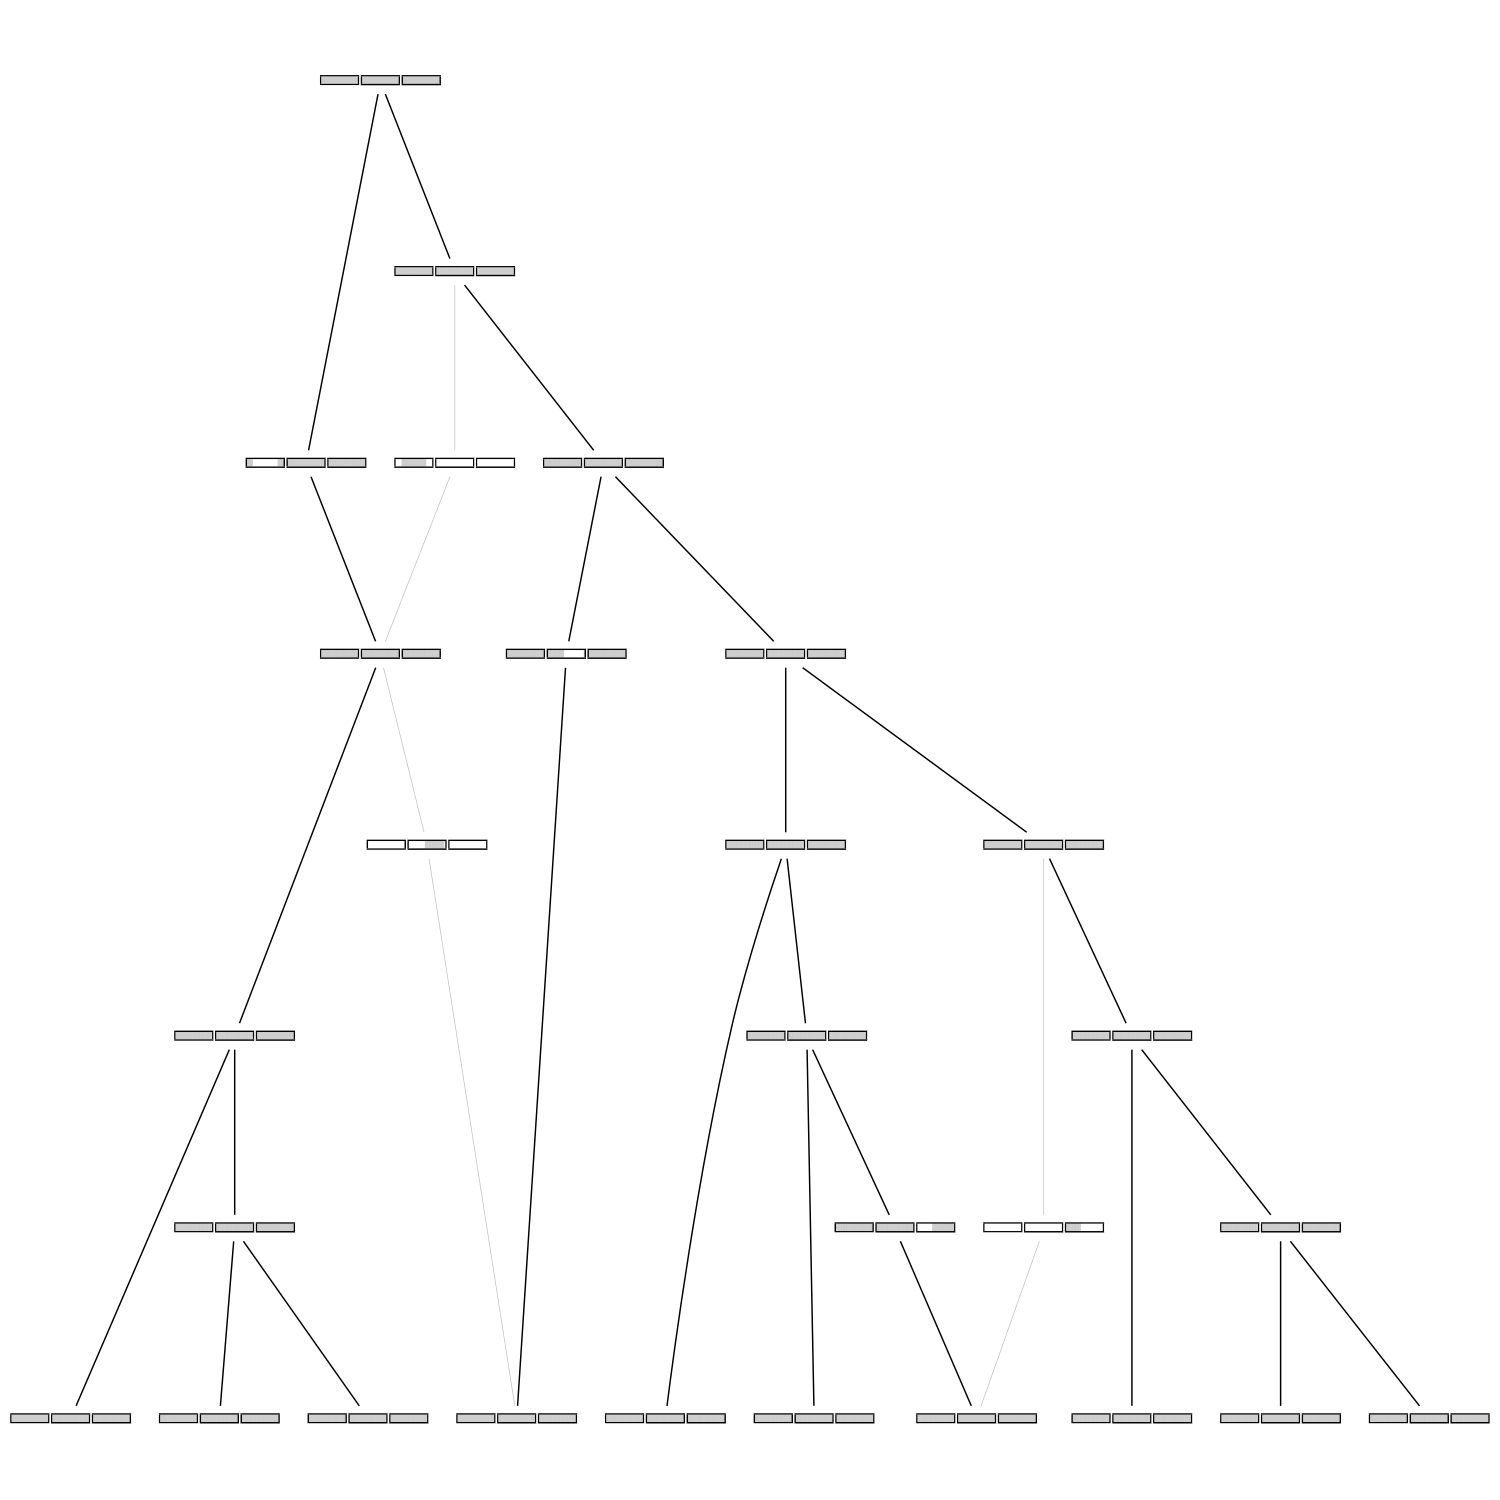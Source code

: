 digraph G {fontsize=5;ranksep=0.02;ratio=fill;size="10,10";
edge[arrowhead=none];
{rank=same;1[shape=point] 2[shape=point] 3[shape=point] 4[shape=point] 5[shape=point] 6[shape=point] 7[shape=point] 8[shape=point] 9[shape=point] 10[shape=point] }
1[shape=plaintext,label=<<table CELLBORDER="0" CELLSPACING="0" CELLPADDING="0" BORDER="0"><tr><td HEIGHT="2" COLSPAN="54" bgcolor="white"></td></tr><tr><td HEIGHT="2" WIDTH="2" bgcolor="white"></td><td bgcolor="black" HEIGHT="2" COLSPAN="52"></td><td HEIGHT="2" WIDTH="2" bgcolor="white"></td><td bgcolor="black" HEIGHT="2" COLSPAN="52"></td><td HEIGHT="2" WIDTH="2" bgcolor="white"></td><td bgcolor="black" HEIGHT="2" COLSPAN="52"></td><td HEIGHT="2" WIDTH="2" bgcolor="white"></td></tr><tr><td HEIGHT="10" WIDTH="2" bgcolor="white"></td><td bgcolor="black" WIDTH="2" HEIGHT="10"></td><td bgcolor="grey" HEIGHT="10" WIDTH="1"></td><td bgcolor="grey" HEIGHT="10" WIDTH="1"></td><td bgcolor="grey" HEIGHT="10" WIDTH="1"></td><td bgcolor="grey" HEIGHT="10" WIDTH="1"></td><td bgcolor="grey" HEIGHT="10" WIDTH="1"></td><td bgcolor="grey" HEIGHT="10" WIDTH="1"></td><td bgcolor="grey" HEIGHT="10" WIDTH="1"></td><td bgcolor="grey" HEIGHT="10" WIDTH="1"></td><td bgcolor="grey" HEIGHT="10" WIDTH="1"></td><td bgcolor="grey" HEIGHT="10" WIDTH="1"></td><td bgcolor="grey" HEIGHT="10" WIDTH="1"></td><td bgcolor="grey" HEIGHT="10" WIDTH="1"></td><td bgcolor="grey" HEIGHT="10" WIDTH="1"></td><td bgcolor="grey" HEIGHT="10" WIDTH="1"></td><td bgcolor="grey" HEIGHT="10" WIDTH="1"></td><td bgcolor="grey" HEIGHT="10" WIDTH="1"></td><td bgcolor="grey" HEIGHT="10" WIDTH="1"></td><td bgcolor="grey" HEIGHT="10" WIDTH="1"></td><td bgcolor="grey" HEIGHT="10" WIDTH="1"></td><td bgcolor="grey" HEIGHT="10" WIDTH="1"></td><td bgcolor="grey" HEIGHT="10" WIDTH="1"></td><td bgcolor="grey" HEIGHT="10" WIDTH="1"></td><td bgcolor="grey" HEIGHT="10" WIDTH="1"></td><td bgcolor="grey" HEIGHT="10" WIDTH="1"></td><td bgcolor="grey" HEIGHT="10" WIDTH="1"></td><td bgcolor="grey" HEIGHT="10" WIDTH="1"></td><td bgcolor="grey" HEIGHT="10" WIDTH="1"></td><td bgcolor="grey" HEIGHT="10" WIDTH="1"></td><td bgcolor="grey" HEIGHT="10" WIDTH="1"></td><td bgcolor="grey" HEIGHT="10" WIDTH="1"></td><td bgcolor="grey" HEIGHT="10" WIDTH="1"></td><td bgcolor="grey" HEIGHT="10" WIDTH="1"></td><td bgcolor="grey" HEIGHT="10" WIDTH="1"></td><td bgcolor="grey" HEIGHT="10" WIDTH="1"></td><td bgcolor="grey" HEIGHT="10" WIDTH="1"></td><td bgcolor="grey" HEIGHT="10" WIDTH="1"></td><td bgcolor="grey" HEIGHT="10" WIDTH="1"></td><td bgcolor="grey" HEIGHT="10" WIDTH="1"></td><td bgcolor="grey" HEIGHT="10" WIDTH="1"></td><td bgcolor="grey" HEIGHT="10" WIDTH="1"></td><td bgcolor="grey" HEIGHT="10" WIDTH="1"></td><td bgcolor="grey" HEIGHT="10" WIDTH="1"></td><td bgcolor="grey" HEIGHT="10" WIDTH="1"></td><td bgcolor="grey" HEIGHT="10" WIDTH="1"></td><td bgcolor="grey" HEIGHT="10" WIDTH="1"></td><td bgcolor="grey" HEIGHT="10" WIDTH="1"></td><td bgcolor="grey" HEIGHT="10" WIDTH="1"></td><td bgcolor="grey" HEIGHT="10" WIDTH="1"></td><td bgcolor="grey" HEIGHT="10" WIDTH="1"></td><td bgcolor="grey" HEIGHT="10" WIDTH="1"></td><td bgcolor="black" WIDTH="2" HEIGHT="10"></td><td HEIGHT="10" WIDTH="2" bgcolor="white"></td><td bgcolor="black" WIDTH="2" HEIGHT="10"></td><td bgcolor="grey" HEIGHT="10" WIDTH="1"></td><td bgcolor="grey" HEIGHT="10" WIDTH="1"></td><td bgcolor="grey" HEIGHT="10" WIDTH="1"></td><td bgcolor="grey" HEIGHT="10" WIDTH="1"></td><td bgcolor="grey" HEIGHT="10" WIDTH="1"></td><td bgcolor="grey" HEIGHT="10" WIDTH="1"></td><td bgcolor="grey" HEIGHT="10" WIDTH="1"></td><td bgcolor="grey" HEIGHT="10" WIDTH="1"></td><td bgcolor="grey" HEIGHT="10" WIDTH="1"></td><td bgcolor="grey" HEIGHT="10" WIDTH="1"></td><td bgcolor="grey" HEIGHT="10" WIDTH="1"></td><td bgcolor="grey" HEIGHT="10" WIDTH="1"></td><td bgcolor="grey" HEIGHT="10" WIDTH="1"></td><td bgcolor="grey" HEIGHT="10" WIDTH="1"></td><td bgcolor="grey" HEIGHT="10" WIDTH="1"></td><td bgcolor="grey" HEIGHT="10" WIDTH="1"></td><td bgcolor="grey" HEIGHT="10" WIDTH="1"></td><td bgcolor="grey" HEIGHT="10" WIDTH="1"></td><td bgcolor="grey" HEIGHT="10" WIDTH="1"></td><td bgcolor="grey" HEIGHT="10" WIDTH="1"></td><td bgcolor="grey" HEIGHT="10" WIDTH="1"></td><td bgcolor="grey" HEIGHT="10" WIDTH="1"></td><td bgcolor="grey" HEIGHT="10" WIDTH="1"></td><td bgcolor="grey" HEIGHT="10" WIDTH="1"></td><td bgcolor="grey" HEIGHT="10" WIDTH="1"></td><td bgcolor="grey" HEIGHT="10" WIDTH="1"></td><td bgcolor="grey" HEIGHT="10" WIDTH="1"></td><td bgcolor="grey" HEIGHT="10" WIDTH="1"></td><td bgcolor="grey" HEIGHT="10" WIDTH="1"></td><td bgcolor="grey" HEIGHT="10" WIDTH="1"></td><td bgcolor="grey" HEIGHT="10" WIDTH="1"></td><td bgcolor="grey" HEIGHT="10" WIDTH="1"></td><td bgcolor="grey" HEIGHT="10" WIDTH="1"></td><td bgcolor="grey" HEIGHT="10" WIDTH="1"></td><td bgcolor="grey" HEIGHT="10" WIDTH="1"></td><td bgcolor="grey" HEIGHT="10" WIDTH="1"></td><td bgcolor="grey" HEIGHT="10" WIDTH="1"></td><td bgcolor="grey" HEIGHT="10" WIDTH="1"></td><td bgcolor="grey" HEIGHT="10" WIDTH="1"></td><td bgcolor="grey" HEIGHT="10" WIDTH="1"></td><td bgcolor="grey" HEIGHT="10" WIDTH="1"></td><td bgcolor="grey" HEIGHT="10" WIDTH="1"></td><td bgcolor="grey" HEIGHT="10" WIDTH="1"></td><td bgcolor="grey" HEIGHT="10" WIDTH="1"></td><td bgcolor="grey" HEIGHT="10" WIDTH="1"></td><td bgcolor="grey" HEIGHT="10" WIDTH="1"></td><td bgcolor="grey" HEIGHT="10" WIDTH="1"></td><td bgcolor="grey" HEIGHT="10" WIDTH="1"></td><td bgcolor="grey" HEIGHT="10" WIDTH="1"></td><td bgcolor="grey" HEIGHT="10" WIDTH="1"></td><td bgcolor="black" WIDTH="2" HEIGHT="10"></td><td HEIGHT="10" WIDTH="2" bgcolor="white"></td><td bgcolor="black" WIDTH="2" HEIGHT="10"></td><td bgcolor="grey" HEIGHT="10" WIDTH="1"></td><td bgcolor="grey" HEIGHT="10" WIDTH="1"></td><td bgcolor="grey" HEIGHT="10" WIDTH="1"></td><td bgcolor="grey" HEIGHT="10" WIDTH="1"></td><td bgcolor="grey" HEIGHT="10" WIDTH="1"></td><td bgcolor="grey" HEIGHT="10" WIDTH="1"></td><td bgcolor="grey" HEIGHT="10" WIDTH="1"></td><td bgcolor="grey" HEIGHT="10" WIDTH="1"></td><td bgcolor="grey" HEIGHT="10" WIDTH="1"></td><td bgcolor="grey" HEIGHT="10" WIDTH="1"></td><td bgcolor="grey" HEIGHT="10" WIDTH="1"></td><td bgcolor="grey" HEIGHT="10" WIDTH="1"></td><td bgcolor="grey" HEIGHT="10" WIDTH="1"></td><td bgcolor="grey" HEIGHT="10" WIDTH="1"></td><td bgcolor="grey" HEIGHT="10" WIDTH="1"></td><td bgcolor="grey" HEIGHT="10" WIDTH="1"></td><td bgcolor="grey" HEIGHT="10" WIDTH="1"></td><td bgcolor="grey" HEIGHT="10" WIDTH="1"></td><td bgcolor="grey" HEIGHT="10" WIDTH="1"></td><td bgcolor="grey" HEIGHT="10" WIDTH="1"></td><td bgcolor="grey" HEIGHT="10" WIDTH="1"></td><td bgcolor="grey" HEIGHT="10" WIDTH="1"></td><td bgcolor="grey" HEIGHT="10" WIDTH="1"></td><td bgcolor="grey" HEIGHT="10" WIDTH="1"></td><td bgcolor="grey" HEIGHT="10" WIDTH="1"></td><td bgcolor="grey" HEIGHT="10" WIDTH="1"></td><td bgcolor="grey" HEIGHT="10" WIDTH="1"></td><td bgcolor="grey" HEIGHT="10" WIDTH="1"></td><td bgcolor="grey" HEIGHT="10" WIDTH="1"></td><td bgcolor="grey" HEIGHT="10" WIDTH="1"></td><td bgcolor="grey" HEIGHT="10" WIDTH="1"></td><td bgcolor="grey" HEIGHT="10" WIDTH="1"></td><td bgcolor="grey" HEIGHT="10" WIDTH="1"></td><td bgcolor="grey" HEIGHT="10" WIDTH="1"></td><td bgcolor="grey" HEIGHT="10" WIDTH="1"></td><td bgcolor="grey" HEIGHT="10" WIDTH="1"></td><td bgcolor="grey" HEIGHT="10" WIDTH="1"></td><td bgcolor="grey" HEIGHT="10" WIDTH="1"></td><td bgcolor="grey" HEIGHT="10" WIDTH="1"></td><td bgcolor="grey" HEIGHT="10" WIDTH="1"></td><td bgcolor="grey" HEIGHT="10" WIDTH="1"></td><td bgcolor="grey" HEIGHT="10" WIDTH="1"></td><td bgcolor="grey" HEIGHT="10" WIDTH="1"></td><td bgcolor="grey" HEIGHT="10" WIDTH="1"></td><td bgcolor="grey" HEIGHT="10" WIDTH="1"></td><td bgcolor="grey" HEIGHT="10" WIDTH="1"></td><td bgcolor="grey" HEIGHT="10" WIDTH="1"></td><td bgcolor="grey" HEIGHT="10" WIDTH="1"></td><td bgcolor="grey" HEIGHT="10" WIDTH="1"></td><td bgcolor="grey" HEIGHT="10" WIDTH="1"></td><td bgcolor="black" WIDTH="2" HEIGHT="10"></td><td bgcolor="white" WIDTH="2" HEIGHT="10"></td></tr><tr><td HEIGHT="2" WIDTH="2" bgcolor="white"></td><td bgcolor="black" HEIGHT="2" COLSPAN="52"></td><td HEIGHT="2" WIDTH="2" bgcolor="white"></td><td bgcolor="black" HEIGHT="2" COLSPAN="52"></td><td HEIGHT="2" WIDTH="2" bgcolor="white"></td><td bgcolor="black" HEIGHT="2" COLSPAN="52"></td><td HEIGHT="2" WIDTH="2" bgcolor="white"></td></tr><tr><td HEIGHT="5" COLSPAN="54" bgcolor="white"></td></tr></table>>]
2[shape=plaintext,label=<<table CELLBORDER="0" CELLSPACING="0" CELLPADDING="0" BORDER="0"><tr><td HEIGHT="2" COLSPAN="54" bgcolor="white"></td></tr><tr><td HEIGHT="2" WIDTH="2" bgcolor="white"></td><td bgcolor="black" HEIGHT="2" COLSPAN="52"></td><td HEIGHT="2" WIDTH="2" bgcolor="white"></td><td bgcolor="black" HEIGHT="2" COLSPAN="52"></td><td HEIGHT="2" WIDTH="2" bgcolor="white"></td><td bgcolor="black" HEIGHT="2" COLSPAN="52"></td><td HEIGHT="2" WIDTH="2" bgcolor="white"></td></tr><tr><td HEIGHT="10" WIDTH="2" bgcolor="white"></td><td bgcolor="black" WIDTH="2" HEIGHT="10"></td><td bgcolor="grey" HEIGHT="10" WIDTH="1"></td><td bgcolor="grey" HEIGHT="10" WIDTH="1"></td><td bgcolor="grey" HEIGHT="10" WIDTH="1"></td><td bgcolor="grey" HEIGHT="10" WIDTH="1"></td><td bgcolor="grey" HEIGHT="10" WIDTH="1"></td><td bgcolor="grey" HEIGHT="10" WIDTH="1"></td><td bgcolor="grey" HEIGHT="10" WIDTH="1"></td><td bgcolor="grey" HEIGHT="10" WIDTH="1"></td><td bgcolor="grey" HEIGHT="10" WIDTH="1"></td><td bgcolor="grey" HEIGHT="10" WIDTH="1"></td><td bgcolor="grey" HEIGHT="10" WIDTH="1"></td><td bgcolor="grey" HEIGHT="10" WIDTH="1"></td><td bgcolor="grey" HEIGHT="10" WIDTH="1"></td><td bgcolor="grey" HEIGHT="10" WIDTH="1"></td><td bgcolor="grey" HEIGHT="10" WIDTH="1"></td><td bgcolor="grey" HEIGHT="10" WIDTH="1"></td><td bgcolor="grey" HEIGHT="10" WIDTH="1"></td><td bgcolor="grey" HEIGHT="10" WIDTH="1"></td><td bgcolor="grey" HEIGHT="10" WIDTH="1"></td><td bgcolor="grey" HEIGHT="10" WIDTH="1"></td><td bgcolor="grey" HEIGHT="10" WIDTH="1"></td><td bgcolor="grey" HEIGHT="10" WIDTH="1"></td><td bgcolor="grey" HEIGHT="10" WIDTH="1"></td><td bgcolor="grey" HEIGHT="10" WIDTH="1"></td><td bgcolor="grey" HEIGHT="10" WIDTH="1"></td><td bgcolor="grey" HEIGHT="10" WIDTH="1"></td><td bgcolor="grey" HEIGHT="10" WIDTH="1"></td><td bgcolor="grey" HEIGHT="10" WIDTH="1"></td><td bgcolor="grey" HEIGHT="10" WIDTH="1"></td><td bgcolor="grey" HEIGHT="10" WIDTH="1"></td><td bgcolor="grey" HEIGHT="10" WIDTH="1"></td><td bgcolor="grey" HEIGHT="10" WIDTH="1"></td><td bgcolor="grey" HEIGHT="10" WIDTH="1"></td><td bgcolor="grey" HEIGHT="10" WIDTH="1"></td><td bgcolor="grey" HEIGHT="10" WIDTH="1"></td><td bgcolor="grey" HEIGHT="10" WIDTH="1"></td><td bgcolor="grey" HEIGHT="10" WIDTH="1"></td><td bgcolor="grey" HEIGHT="10" WIDTH="1"></td><td bgcolor="grey" HEIGHT="10" WIDTH="1"></td><td bgcolor="grey" HEIGHT="10" WIDTH="1"></td><td bgcolor="grey" HEIGHT="10" WIDTH="1"></td><td bgcolor="grey" HEIGHT="10" WIDTH="1"></td><td bgcolor="grey" HEIGHT="10" WIDTH="1"></td><td bgcolor="grey" HEIGHT="10" WIDTH="1"></td><td bgcolor="grey" HEIGHT="10" WIDTH="1"></td><td bgcolor="grey" HEIGHT="10" WIDTH="1"></td><td bgcolor="grey" HEIGHT="10" WIDTH="1"></td><td bgcolor="grey" HEIGHT="10" WIDTH="1"></td><td bgcolor="grey" HEIGHT="10" WIDTH="1"></td><td bgcolor="grey" HEIGHT="10" WIDTH="1"></td><td bgcolor="black" WIDTH="2" HEIGHT="10"></td><td HEIGHT="10" WIDTH="2" bgcolor="white"></td><td bgcolor="black" WIDTH="2" HEIGHT="10"></td><td bgcolor="grey" HEIGHT="10" WIDTH="1"></td><td bgcolor="grey" HEIGHT="10" WIDTH="1"></td><td bgcolor="grey" HEIGHT="10" WIDTH="1"></td><td bgcolor="grey" HEIGHT="10" WIDTH="1"></td><td bgcolor="grey" HEIGHT="10" WIDTH="1"></td><td bgcolor="grey" HEIGHT="10" WIDTH="1"></td><td bgcolor="grey" HEIGHT="10" WIDTH="1"></td><td bgcolor="grey" HEIGHT="10" WIDTH="1"></td><td bgcolor="grey" HEIGHT="10" WIDTH="1"></td><td bgcolor="grey" HEIGHT="10" WIDTH="1"></td><td bgcolor="grey" HEIGHT="10" WIDTH="1"></td><td bgcolor="grey" HEIGHT="10" WIDTH="1"></td><td bgcolor="grey" HEIGHT="10" WIDTH="1"></td><td bgcolor="grey" HEIGHT="10" WIDTH="1"></td><td bgcolor="grey" HEIGHT="10" WIDTH="1"></td><td bgcolor="grey" HEIGHT="10" WIDTH="1"></td><td bgcolor="grey" HEIGHT="10" WIDTH="1"></td><td bgcolor="grey" HEIGHT="10" WIDTH="1"></td><td bgcolor="grey" HEIGHT="10" WIDTH="1"></td><td bgcolor="grey" HEIGHT="10" WIDTH="1"></td><td bgcolor="grey" HEIGHT="10" WIDTH="1"></td><td bgcolor="grey" HEIGHT="10" WIDTH="1"></td><td bgcolor="grey" HEIGHT="10" WIDTH="1"></td><td bgcolor="grey" HEIGHT="10" WIDTH="1"></td><td bgcolor="grey" HEIGHT="10" WIDTH="1"></td><td bgcolor="grey" HEIGHT="10" WIDTH="1"></td><td bgcolor="grey" HEIGHT="10" WIDTH="1"></td><td bgcolor="grey" HEIGHT="10" WIDTH="1"></td><td bgcolor="grey" HEIGHT="10" WIDTH="1"></td><td bgcolor="grey" HEIGHT="10" WIDTH="1"></td><td bgcolor="grey" HEIGHT="10" WIDTH="1"></td><td bgcolor="grey" HEIGHT="10" WIDTH="1"></td><td bgcolor="grey" HEIGHT="10" WIDTH="1"></td><td bgcolor="grey" HEIGHT="10" WIDTH="1"></td><td bgcolor="grey" HEIGHT="10" WIDTH="1"></td><td bgcolor="grey" HEIGHT="10" WIDTH="1"></td><td bgcolor="grey" HEIGHT="10" WIDTH="1"></td><td bgcolor="grey" HEIGHT="10" WIDTH="1"></td><td bgcolor="grey" HEIGHT="10" WIDTH="1"></td><td bgcolor="grey" HEIGHT="10" WIDTH="1"></td><td bgcolor="grey" HEIGHT="10" WIDTH="1"></td><td bgcolor="grey" HEIGHT="10" WIDTH="1"></td><td bgcolor="grey" HEIGHT="10" WIDTH="1"></td><td bgcolor="grey" HEIGHT="10" WIDTH="1"></td><td bgcolor="grey" HEIGHT="10" WIDTH="1"></td><td bgcolor="grey" HEIGHT="10" WIDTH="1"></td><td bgcolor="grey" HEIGHT="10" WIDTH="1"></td><td bgcolor="grey" HEIGHT="10" WIDTH="1"></td><td bgcolor="grey" HEIGHT="10" WIDTH="1"></td><td bgcolor="grey" HEIGHT="10" WIDTH="1"></td><td bgcolor="black" WIDTH="2" HEIGHT="10"></td><td HEIGHT="10" WIDTH="2" bgcolor="white"></td><td bgcolor="black" WIDTH="2" HEIGHT="10"></td><td bgcolor="grey" HEIGHT="10" WIDTH="1"></td><td bgcolor="grey" HEIGHT="10" WIDTH="1"></td><td bgcolor="grey" HEIGHT="10" WIDTH="1"></td><td bgcolor="grey" HEIGHT="10" WIDTH="1"></td><td bgcolor="grey" HEIGHT="10" WIDTH="1"></td><td bgcolor="grey" HEIGHT="10" WIDTH="1"></td><td bgcolor="grey" HEIGHT="10" WIDTH="1"></td><td bgcolor="grey" HEIGHT="10" WIDTH="1"></td><td bgcolor="grey" HEIGHT="10" WIDTH="1"></td><td bgcolor="grey" HEIGHT="10" WIDTH="1"></td><td bgcolor="grey" HEIGHT="10" WIDTH="1"></td><td bgcolor="grey" HEIGHT="10" WIDTH="1"></td><td bgcolor="grey" HEIGHT="10" WIDTH="1"></td><td bgcolor="grey" HEIGHT="10" WIDTH="1"></td><td bgcolor="grey" HEIGHT="10" WIDTH="1"></td><td bgcolor="grey" HEIGHT="10" WIDTH="1"></td><td bgcolor="grey" HEIGHT="10" WIDTH="1"></td><td bgcolor="grey" HEIGHT="10" WIDTH="1"></td><td bgcolor="grey" HEIGHT="10" WIDTH="1"></td><td bgcolor="grey" HEIGHT="10" WIDTH="1"></td><td bgcolor="grey" HEIGHT="10" WIDTH="1"></td><td bgcolor="grey" HEIGHT="10" WIDTH="1"></td><td bgcolor="grey" HEIGHT="10" WIDTH="1"></td><td bgcolor="grey" HEIGHT="10" WIDTH="1"></td><td bgcolor="grey" HEIGHT="10" WIDTH="1"></td><td bgcolor="grey" HEIGHT="10" WIDTH="1"></td><td bgcolor="grey" HEIGHT="10" WIDTH="1"></td><td bgcolor="grey" HEIGHT="10" WIDTH="1"></td><td bgcolor="grey" HEIGHT="10" WIDTH="1"></td><td bgcolor="grey" HEIGHT="10" WIDTH="1"></td><td bgcolor="grey" HEIGHT="10" WIDTH="1"></td><td bgcolor="grey" HEIGHT="10" WIDTH="1"></td><td bgcolor="grey" HEIGHT="10" WIDTH="1"></td><td bgcolor="grey" HEIGHT="10" WIDTH="1"></td><td bgcolor="grey" HEIGHT="10" WIDTH="1"></td><td bgcolor="grey" HEIGHT="10" WIDTH="1"></td><td bgcolor="grey" HEIGHT="10" WIDTH="1"></td><td bgcolor="grey" HEIGHT="10" WIDTH="1"></td><td bgcolor="grey" HEIGHT="10" WIDTH="1"></td><td bgcolor="grey" HEIGHT="10" WIDTH="1"></td><td bgcolor="grey" HEIGHT="10" WIDTH="1"></td><td bgcolor="grey" HEIGHT="10" WIDTH="1"></td><td bgcolor="grey" HEIGHT="10" WIDTH="1"></td><td bgcolor="grey" HEIGHT="10" WIDTH="1"></td><td bgcolor="grey" HEIGHT="10" WIDTH="1"></td><td bgcolor="grey" HEIGHT="10" WIDTH="1"></td><td bgcolor="grey" HEIGHT="10" WIDTH="1"></td><td bgcolor="grey" HEIGHT="10" WIDTH="1"></td><td bgcolor="grey" HEIGHT="10" WIDTH="1"></td><td bgcolor="grey" HEIGHT="10" WIDTH="1"></td><td bgcolor="black" WIDTH="2" HEIGHT="10"></td><td bgcolor="white" WIDTH="2" HEIGHT="10"></td></tr><tr><td HEIGHT="2" WIDTH="2" bgcolor="white"></td><td bgcolor="black" HEIGHT="2" COLSPAN="52"></td><td HEIGHT="2" WIDTH="2" bgcolor="white"></td><td bgcolor="black" HEIGHT="2" COLSPAN="52"></td><td HEIGHT="2" WIDTH="2" bgcolor="white"></td><td bgcolor="black" HEIGHT="2" COLSPAN="52"></td><td HEIGHT="2" WIDTH="2" bgcolor="white"></td></tr><tr><td HEIGHT="5" COLSPAN="54" bgcolor="white"></td></tr></table>>]
3[shape=plaintext,label=<<table CELLBORDER="0" CELLSPACING="0" CELLPADDING="0" BORDER="0"><tr><td HEIGHT="2" COLSPAN="54" bgcolor="white"></td></tr><tr><td HEIGHT="2" WIDTH="2" bgcolor="white"></td><td bgcolor="black" HEIGHT="2" COLSPAN="52"></td><td HEIGHT="2" WIDTH="2" bgcolor="white"></td><td bgcolor="black" HEIGHT="2" COLSPAN="52"></td><td HEIGHT="2" WIDTH="2" bgcolor="white"></td><td bgcolor="black" HEIGHT="2" COLSPAN="52"></td><td HEIGHT="2" WIDTH="2" bgcolor="white"></td></tr><tr><td HEIGHT="10" WIDTH="2" bgcolor="white"></td><td bgcolor="black" WIDTH="2" HEIGHT="10"></td><td bgcolor="grey" HEIGHT="10" WIDTH="1"></td><td bgcolor="grey" HEIGHT="10" WIDTH="1"></td><td bgcolor="grey" HEIGHT="10" WIDTH="1"></td><td bgcolor="grey" HEIGHT="10" WIDTH="1"></td><td bgcolor="grey" HEIGHT="10" WIDTH="1"></td><td bgcolor="grey" HEIGHT="10" WIDTH="1"></td><td bgcolor="grey" HEIGHT="10" WIDTH="1"></td><td bgcolor="grey" HEIGHT="10" WIDTH="1"></td><td bgcolor="grey" HEIGHT="10" WIDTH="1"></td><td bgcolor="grey" HEIGHT="10" WIDTH="1"></td><td bgcolor="grey" HEIGHT="10" WIDTH="1"></td><td bgcolor="grey" HEIGHT="10" WIDTH="1"></td><td bgcolor="grey" HEIGHT="10" WIDTH="1"></td><td bgcolor="grey" HEIGHT="10" WIDTH="1"></td><td bgcolor="grey" HEIGHT="10" WIDTH="1"></td><td bgcolor="grey" HEIGHT="10" WIDTH="1"></td><td bgcolor="grey" HEIGHT="10" WIDTH="1"></td><td bgcolor="grey" HEIGHT="10" WIDTH="1"></td><td bgcolor="grey" HEIGHT="10" WIDTH="1"></td><td bgcolor="grey" HEIGHT="10" WIDTH="1"></td><td bgcolor="grey" HEIGHT="10" WIDTH="1"></td><td bgcolor="grey" HEIGHT="10" WIDTH="1"></td><td bgcolor="grey" HEIGHT="10" WIDTH="1"></td><td bgcolor="grey" HEIGHT="10" WIDTH="1"></td><td bgcolor="grey" HEIGHT="10" WIDTH="1"></td><td bgcolor="grey" HEIGHT="10" WIDTH="1"></td><td bgcolor="grey" HEIGHT="10" WIDTH="1"></td><td bgcolor="grey" HEIGHT="10" WIDTH="1"></td><td bgcolor="grey" HEIGHT="10" WIDTH="1"></td><td bgcolor="grey" HEIGHT="10" WIDTH="1"></td><td bgcolor="grey" HEIGHT="10" WIDTH="1"></td><td bgcolor="grey" HEIGHT="10" WIDTH="1"></td><td bgcolor="grey" HEIGHT="10" WIDTH="1"></td><td bgcolor="grey" HEIGHT="10" WIDTH="1"></td><td bgcolor="grey" HEIGHT="10" WIDTH="1"></td><td bgcolor="grey" HEIGHT="10" WIDTH="1"></td><td bgcolor="grey" HEIGHT="10" WIDTH="1"></td><td bgcolor="grey" HEIGHT="10" WIDTH="1"></td><td bgcolor="grey" HEIGHT="10" WIDTH="1"></td><td bgcolor="grey" HEIGHT="10" WIDTH="1"></td><td bgcolor="grey" HEIGHT="10" WIDTH="1"></td><td bgcolor="grey" HEIGHT="10" WIDTH="1"></td><td bgcolor="grey" HEIGHT="10" WIDTH="1"></td><td bgcolor="grey" HEIGHT="10" WIDTH="1"></td><td bgcolor="grey" HEIGHT="10" WIDTH="1"></td><td bgcolor="grey" HEIGHT="10" WIDTH="1"></td><td bgcolor="grey" HEIGHT="10" WIDTH="1"></td><td bgcolor="grey" HEIGHT="10" WIDTH="1"></td><td bgcolor="grey" HEIGHT="10" WIDTH="1"></td><td bgcolor="grey" HEIGHT="10" WIDTH="1"></td><td bgcolor="black" WIDTH="2" HEIGHT="10"></td><td HEIGHT="10" WIDTH="2" bgcolor="white"></td><td bgcolor="black" WIDTH="2" HEIGHT="10"></td><td bgcolor="grey" HEIGHT="10" WIDTH="1"></td><td bgcolor="grey" HEIGHT="10" WIDTH="1"></td><td bgcolor="grey" HEIGHT="10" WIDTH="1"></td><td bgcolor="grey" HEIGHT="10" WIDTH="1"></td><td bgcolor="grey" HEIGHT="10" WIDTH="1"></td><td bgcolor="grey" HEIGHT="10" WIDTH="1"></td><td bgcolor="grey" HEIGHT="10" WIDTH="1"></td><td bgcolor="grey" HEIGHT="10" WIDTH="1"></td><td bgcolor="grey" HEIGHT="10" WIDTH="1"></td><td bgcolor="grey" HEIGHT="10" WIDTH="1"></td><td bgcolor="grey" HEIGHT="10" WIDTH="1"></td><td bgcolor="grey" HEIGHT="10" WIDTH="1"></td><td bgcolor="grey" HEIGHT="10" WIDTH="1"></td><td bgcolor="grey" HEIGHT="10" WIDTH="1"></td><td bgcolor="grey" HEIGHT="10" WIDTH="1"></td><td bgcolor="grey" HEIGHT="10" WIDTH="1"></td><td bgcolor="grey" HEIGHT="10" WIDTH="1"></td><td bgcolor="grey" HEIGHT="10" WIDTH="1"></td><td bgcolor="grey" HEIGHT="10" WIDTH="1"></td><td bgcolor="grey" HEIGHT="10" WIDTH="1"></td><td bgcolor="grey" HEIGHT="10" WIDTH="1"></td><td bgcolor="grey" HEIGHT="10" WIDTH="1"></td><td bgcolor="grey" HEIGHT="10" WIDTH="1"></td><td bgcolor="grey" HEIGHT="10" WIDTH="1"></td><td bgcolor="grey" HEIGHT="10" WIDTH="1"></td><td bgcolor="grey" HEIGHT="10" WIDTH="1"></td><td bgcolor="grey" HEIGHT="10" WIDTH="1"></td><td bgcolor="grey" HEIGHT="10" WIDTH="1"></td><td bgcolor="grey" HEIGHT="10" WIDTH="1"></td><td bgcolor="grey" HEIGHT="10" WIDTH="1"></td><td bgcolor="grey" HEIGHT="10" WIDTH="1"></td><td bgcolor="grey" HEIGHT="10" WIDTH="1"></td><td bgcolor="grey" HEIGHT="10" WIDTH="1"></td><td bgcolor="grey" HEIGHT="10" WIDTH="1"></td><td bgcolor="grey" HEIGHT="10" WIDTH="1"></td><td bgcolor="grey" HEIGHT="10" WIDTH="1"></td><td bgcolor="grey" HEIGHT="10" WIDTH="1"></td><td bgcolor="grey" HEIGHT="10" WIDTH="1"></td><td bgcolor="grey" HEIGHT="10" WIDTH="1"></td><td bgcolor="grey" HEIGHT="10" WIDTH="1"></td><td bgcolor="grey" HEIGHT="10" WIDTH="1"></td><td bgcolor="grey" HEIGHT="10" WIDTH="1"></td><td bgcolor="grey" HEIGHT="10" WIDTH="1"></td><td bgcolor="grey" HEIGHT="10" WIDTH="1"></td><td bgcolor="grey" HEIGHT="10" WIDTH="1"></td><td bgcolor="grey" HEIGHT="10" WIDTH="1"></td><td bgcolor="grey" HEIGHT="10" WIDTH="1"></td><td bgcolor="grey" HEIGHT="10" WIDTH="1"></td><td bgcolor="grey" HEIGHT="10" WIDTH="1"></td><td bgcolor="grey" HEIGHT="10" WIDTH="1"></td><td bgcolor="black" WIDTH="2" HEIGHT="10"></td><td HEIGHT="10" WIDTH="2" bgcolor="white"></td><td bgcolor="black" WIDTH="2" HEIGHT="10"></td><td bgcolor="grey" HEIGHT="10" WIDTH="1"></td><td bgcolor="grey" HEIGHT="10" WIDTH="1"></td><td bgcolor="grey" HEIGHT="10" WIDTH="1"></td><td bgcolor="grey" HEIGHT="10" WIDTH="1"></td><td bgcolor="grey" HEIGHT="10" WIDTH="1"></td><td bgcolor="grey" HEIGHT="10" WIDTH="1"></td><td bgcolor="grey" HEIGHT="10" WIDTH="1"></td><td bgcolor="grey" HEIGHT="10" WIDTH="1"></td><td bgcolor="grey" HEIGHT="10" WIDTH="1"></td><td bgcolor="grey" HEIGHT="10" WIDTH="1"></td><td bgcolor="grey" HEIGHT="10" WIDTH="1"></td><td bgcolor="grey" HEIGHT="10" WIDTH="1"></td><td bgcolor="grey" HEIGHT="10" WIDTH="1"></td><td bgcolor="grey" HEIGHT="10" WIDTH="1"></td><td bgcolor="grey" HEIGHT="10" WIDTH="1"></td><td bgcolor="grey" HEIGHT="10" WIDTH="1"></td><td bgcolor="grey" HEIGHT="10" WIDTH="1"></td><td bgcolor="grey" HEIGHT="10" WIDTH="1"></td><td bgcolor="grey" HEIGHT="10" WIDTH="1"></td><td bgcolor="grey" HEIGHT="10" WIDTH="1"></td><td bgcolor="grey" HEIGHT="10" WIDTH="1"></td><td bgcolor="grey" HEIGHT="10" WIDTH="1"></td><td bgcolor="grey" HEIGHT="10" WIDTH="1"></td><td bgcolor="grey" HEIGHT="10" WIDTH="1"></td><td bgcolor="grey" HEIGHT="10" WIDTH="1"></td><td bgcolor="grey" HEIGHT="10" WIDTH="1"></td><td bgcolor="grey" HEIGHT="10" WIDTH="1"></td><td bgcolor="grey" HEIGHT="10" WIDTH="1"></td><td bgcolor="grey" HEIGHT="10" WIDTH="1"></td><td bgcolor="grey" HEIGHT="10" WIDTH="1"></td><td bgcolor="grey" HEIGHT="10" WIDTH="1"></td><td bgcolor="grey" HEIGHT="10" WIDTH="1"></td><td bgcolor="grey" HEIGHT="10" WIDTH="1"></td><td bgcolor="grey" HEIGHT="10" WIDTH="1"></td><td bgcolor="grey" HEIGHT="10" WIDTH="1"></td><td bgcolor="grey" HEIGHT="10" WIDTH="1"></td><td bgcolor="grey" HEIGHT="10" WIDTH="1"></td><td bgcolor="grey" HEIGHT="10" WIDTH="1"></td><td bgcolor="grey" HEIGHT="10" WIDTH="1"></td><td bgcolor="grey" HEIGHT="10" WIDTH="1"></td><td bgcolor="grey" HEIGHT="10" WIDTH="1"></td><td bgcolor="grey" HEIGHT="10" WIDTH="1"></td><td bgcolor="grey" HEIGHT="10" WIDTH="1"></td><td bgcolor="grey" HEIGHT="10" WIDTH="1"></td><td bgcolor="grey" HEIGHT="10" WIDTH="1"></td><td bgcolor="grey" HEIGHT="10" WIDTH="1"></td><td bgcolor="grey" HEIGHT="10" WIDTH="1"></td><td bgcolor="grey" HEIGHT="10" WIDTH="1"></td><td bgcolor="grey" HEIGHT="10" WIDTH="1"></td><td bgcolor="grey" HEIGHT="10" WIDTH="1"></td><td bgcolor="black" WIDTH="2" HEIGHT="10"></td><td bgcolor="white" WIDTH="2" HEIGHT="10"></td></tr><tr><td HEIGHT="2" WIDTH="2" bgcolor="white"></td><td bgcolor="black" HEIGHT="2" COLSPAN="52"></td><td HEIGHT="2" WIDTH="2" bgcolor="white"></td><td bgcolor="black" HEIGHT="2" COLSPAN="52"></td><td HEIGHT="2" WIDTH="2" bgcolor="white"></td><td bgcolor="black" HEIGHT="2" COLSPAN="52"></td><td HEIGHT="2" WIDTH="2" bgcolor="white"></td></tr><tr><td HEIGHT="5" COLSPAN="54" bgcolor="white"></td></tr></table>>]
4[shape=plaintext,label=<<table CELLBORDER="0" CELLSPACING="0" CELLPADDING="0" BORDER="0"><tr><td HEIGHT="2" COLSPAN="54" bgcolor="white"></td></tr><tr><td HEIGHT="2" WIDTH="2" bgcolor="white"></td><td bgcolor="black" HEIGHT="2" COLSPAN="52"></td><td HEIGHT="2" WIDTH="2" bgcolor="white"></td><td bgcolor="black" HEIGHT="2" COLSPAN="52"></td><td HEIGHT="2" WIDTH="2" bgcolor="white"></td><td bgcolor="black" HEIGHT="2" COLSPAN="52"></td><td HEIGHT="2" WIDTH="2" bgcolor="white"></td></tr><tr><td HEIGHT="10" WIDTH="2" bgcolor="white"></td><td bgcolor="black" WIDTH="2" HEIGHT="10"></td><td bgcolor="grey" HEIGHT="10" WIDTH="1"></td><td bgcolor="grey" HEIGHT="10" WIDTH="1"></td><td bgcolor="grey" HEIGHT="10" WIDTH="1"></td><td bgcolor="grey" HEIGHT="10" WIDTH="1"></td><td bgcolor="grey" HEIGHT="10" WIDTH="1"></td><td bgcolor="grey" HEIGHT="10" WIDTH="1"></td><td bgcolor="grey" HEIGHT="10" WIDTH="1"></td><td bgcolor="grey" HEIGHT="10" WIDTH="1"></td><td bgcolor="grey" HEIGHT="10" WIDTH="1"></td><td bgcolor="grey" HEIGHT="10" WIDTH="1"></td><td bgcolor="grey" HEIGHT="10" WIDTH="1"></td><td bgcolor="grey" HEIGHT="10" WIDTH="1"></td><td bgcolor="grey" HEIGHT="10" WIDTH="1"></td><td bgcolor="grey" HEIGHT="10" WIDTH="1"></td><td bgcolor="grey" HEIGHT="10" WIDTH="1"></td><td bgcolor="grey" HEIGHT="10" WIDTH="1"></td><td bgcolor="grey" HEIGHT="10" WIDTH="1"></td><td bgcolor="grey" HEIGHT="10" WIDTH="1"></td><td bgcolor="grey" HEIGHT="10" WIDTH="1"></td><td bgcolor="grey" HEIGHT="10" WIDTH="1"></td><td bgcolor="grey" HEIGHT="10" WIDTH="1"></td><td bgcolor="grey" HEIGHT="10" WIDTH="1"></td><td bgcolor="grey" HEIGHT="10" WIDTH="1"></td><td bgcolor="grey" HEIGHT="10" WIDTH="1"></td><td bgcolor="grey" HEIGHT="10" WIDTH="1"></td><td bgcolor="grey" HEIGHT="10" WIDTH="1"></td><td bgcolor="grey" HEIGHT="10" WIDTH="1"></td><td bgcolor="grey" HEIGHT="10" WIDTH="1"></td><td bgcolor="grey" HEIGHT="10" WIDTH="1"></td><td bgcolor="grey" HEIGHT="10" WIDTH="1"></td><td bgcolor="grey" HEIGHT="10" WIDTH="1"></td><td bgcolor="grey" HEIGHT="10" WIDTH="1"></td><td bgcolor="grey" HEIGHT="10" WIDTH="1"></td><td bgcolor="grey" HEIGHT="10" WIDTH="1"></td><td bgcolor="grey" HEIGHT="10" WIDTH="1"></td><td bgcolor="grey" HEIGHT="10" WIDTH="1"></td><td bgcolor="grey" HEIGHT="10" WIDTH="1"></td><td bgcolor="grey" HEIGHT="10" WIDTH="1"></td><td bgcolor="grey" HEIGHT="10" WIDTH="1"></td><td bgcolor="grey" HEIGHT="10" WIDTH="1"></td><td bgcolor="grey" HEIGHT="10" WIDTH="1"></td><td bgcolor="grey" HEIGHT="10" WIDTH="1"></td><td bgcolor="grey" HEIGHT="10" WIDTH="1"></td><td bgcolor="grey" HEIGHT="10" WIDTH="1"></td><td bgcolor="grey" HEIGHT="10" WIDTH="1"></td><td bgcolor="grey" HEIGHT="10" WIDTH="1"></td><td bgcolor="grey" HEIGHT="10" WIDTH="1"></td><td bgcolor="grey" HEIGHT="10" WIDTH="1"></td><td bgcolor="grey" HEIGHT="10" WIDTH="1"></td><td bgcolor="grey" HEIGHT="10" WIDTH="1"></td><td bgcolor="black" WIDTH="2" HEIGHT="10"></td><td HEIGHT="10" WIDTH="2" bgcolor="white"></td><td bgcolor="black" WIDTH="2" HEIGHT="10"></td><td bgcolor="grey" HEIGHT="10" WIDTH="1"></td><td bgcolor="grey" HEIGHT="10" WIDTH="1"></td><td bgcolor="grey" HEIGHT="10" WIDTH="1"></td><td bgcolor="grey" HEIGHT="10" WIDTH="1"></td><td bgcolor="grey" HEIGHT="10" WIDTH="1"></td><td bgcolor="grey" HEIGHT="10" WIDTH="1"></td><td bgcolor="grey" HEIGHT="10" WIDTH="1"></td><td bgcolor="grey" HEIGHT="10" WIDTH="1"></td><td bgcolor="grey" HEIGHT="10" WIDTH="1"></td><td bgcolor="grey" HEIGHT="10" WIDTH="1"></td><td bgcolor="grey" HEIGHT="10" WIDTH="1"></td><td bgcolor="grey" HEIGHT="10" WIDTH="1"></td><td bgcolor="grey" HEIGHT="10" WIDTH="1"></td><td bgcolor="grey" HEIGHT="10" WIDTH="1"></td><td bgcolor="grey" HEIGHT="10" WIDTH="1"></td><td bgcolor="grey" HEIGHT="10" WIDTH="1"></td><td bgcolor="grey" HEIGHT="10" WIDTH="1"></td><td bgcolor="grey" HEIGHT="10" WIDTH="1"></td><td bgcolor="grey" HEIGHT="10" WIDTH="1"></td><td bgcolor="grey" HEIGHT="10" WIDTH="1"></td><td bgcolor="grey" HEIGHT="10" WIDTH="1"></td><td bgcolor="grey" HEIGHT="10" WIDTH="1"></td><td bgcolor="grey" HEIGHT="10" WIDTH="1"></td><td bgcolor="grey" HEIGHT="10" WIDTH="1"></td><td bgcolor="grey" HEIGHT="10" WIDTH="1"></td><td bgcolor="grey" HEIGHT="10" WIDTH="1"></td><td bgcolor="grey" HEIGHT="10" WIDTH="1"></td><td bgcolor="grey" HEIGHT="10" WIDTH="1"></td><td bgcolor="grey" HEIGHT="10" WIDTH="1"></td><td bgcolor="grey" HEIGHT="10" WIDTH="1"></td><td bgcolor="grey" HEIGHT="10" WIDTH="1"></td><td bgcolor="grey" HEIGHT="10" WIDTH="1"></td><td bgcolor="grey" HEIGHT="10" WIDTH="1"></td><td bgcolor="grey" HEIGHT="10" WIDTH="1"></td><td bgcolor="grey" HEIGHT="10" WIDTH="1"></td><td bgcolor="grey" HEIGHT="10" WIDTH="1"></td><td bgcolor="grey" HEIGHT="10" WIDTH="1"></td><td bgcolor="grey" HEIGHT="10" WIDTH="1"></td><td bgcolor="grey" HEIGHT="10" WIDTH="1"></td><td bgcolor="grey" HEIGHT="10" WIDTH="1"></td><td bgcolor="grey" HEIGHT="10" WIDTH="1"></td><td bgcolor="grey" HEIGHT="10" WIDTH="1"></td><td bgcolor="grey" HEIGHT="10" WIDTH="1"></td><td bgcolor="grey" HEIGHT="10" WIDTH="1"></td><td bgcolor="grey" HEIGHT="10" WIDTH="1"></td><td bgcolor="grey" HEIGHT="10" WIDTH="1"></td><td bgcolor="grey" HEIGHT="10" WIDTH="1"></td><td bgcolor="grey" HEIGHT="10" WIDTH="1"></td><td bgcolor="grey" HEIGHT="10" WIDTH="1"></td><td bgcolor="grey" HEIGHT="10" WIDTH="1"></td><td bgcolor="black" WIDTH="2" HEIGHT="10"></td><td HEIGHT="10" WIDTH="2" bgcolor="white"></td><td bgcolor="black" WIDTH="2" HEIGHT="10"></td><td bgcolor="grey" HEIGHT="10" WIDTH="1"></td><td bgcolor="grey" HEIGHT="10" WIDTH="1"></td><td bgcolor="grey" HEIGHT="10" WIDTH="1"></td><td bgcolor="grey" HEIGHT="10" WIDTH="1"></td><td bgcolor="grey" HEIGHT="10" WIDTH="1"></td><td bgcolor="grey" HEIGHT="10" WIDTH="1"></td><td bgcolor="grey" HEIGHT="10" WIDTH="1"></td><td bgcolor="grey" HEIGHT="10" WIDTH="1"></td><td bgcolor="grey" HEIGHT="10" WIDTH="1"></td><td bgcolor="grey" HEIGHT="10" WIDTH="1"></td><td bgcolor="grey" HEIGHT="10" WIDTH="1"></td><td bgcolor="grey" HEIGHT="10" WIDTH="1"></td><td bgcolor="grey" HEIGHT="10" WIDTH="1"></td><td bgcolor="grey" HEIGHT="10" WIDTH="1"></td><td bgcolor="grey" HEIGHT="10" WIDTH="1"></td><td bgcolor="grey" HEIGHT="10" WIDTH="1"></td><td bgcolor="grey" HEIGHT="10" WIDTH="1"></td><td bgcolor="grey" HEIGHT="10" WIDTH="1"></td><td bgcolor="grey" HEIGHT="10" WIDTH="1"></td><td bgcolor="grey" HEIGHT="10" WIDTH="1"></td><td bgcolor="grey" HEIGHT="10" WIDTH="1"></td><td bgcolor="grey" HEIGHT="10" WIDTH="1"></td><td bgcolor="grey" HEIGHT="10" WIDTH="1"></td><td bgcolor="grey" HEIGHT="10" WIDTH="1"></td><td bgcolor="grey" HEIGHT="10" WIDTH="1"></td><td bgcolor="grey" HEIGHT="10" WIDTH="1"></td><td bgcolor="grey" HEIGHT="10" WIDTH="1"></td><td bgcolor="grey" HEIGHT="10" WIDTH="1"></td><td bgcolor="grey" HEIGHT="10" WIDTH="1"></td><td bgcolor="grey" HEIGHT="10" WIDTH="1"></td><td bgcolor="grey" HEIGHT="10" WIDTH="1"></td><td bgcolor="grey" HEIGHT="10" WIDTH="1"></td><td bgcolor="grey" HEIGHT="10" WIDTH="1"></td><td bgcolor="grey" HEIGHT="10" WIDTH="1"></td><td bgcolor="grey" HEIGHT="10" WIDTH="1"></td><td bgcolor="grey" HEIGHT="10" WIDTH="1"></td><td bgcolor="grey" HEIGHT="10" WIDTH="1"></td><td bgcolor="grey" HEIGHT="10" WIDTH="1"></td><td bgcolor="grey" HEIGHT="10" WIDTH="1"></td><td bgcolor="grey" HEIGHT="10" WIDTH="1"></td><td bgcolor="grey" HEIGHT="10" WIDTH="1"></td><td bgcolor="grey" HEIGHT="10" WIDTH="1"></td><td bgcolor="grey" HEIGHT="10" WIDTH="1"></td><td bgcolor="grey" HEIGHT="10" WIDTH="1"></td><td bgcolor="grey" HEIGHT="10" WIDTH="1"></td><td bgcolor="grey" HEIGHT="10" WIDTH="1"></td><td bgcolor="grey" HEIGHT="10" WIDTH="1"></td><td bgcolor="grey" HEIGHT="10" WIDTH="1"></td><td bgcolor="grey" HEIGHT="10" WIDTH="1"></td><td bgcolor="grey" HEIGHT="10" WIDTH="1"></td><td bgcolor="black" WIDTH="2" HEIGHT="10"></td><td bgcolor="white" WIDTH="2" HEIGHT="10"></td></tr><tr><td HEIGHT="2" WIDTH="2" bgcolor="white"></td><td bgcolor="black" HEIGHT="2" COLSPAN="52"></td><td HEIGHT="2" WIDTH="2" bgcolor="white"></td><td bgcolor="black" HEIGHT="2" COLSPAN="52"></td><td HEIGHT="2" WIDTH="2" bgcolor="white"></td><td bgcolor="black" HEIGHT="2" COLSPAN="52"></td><td HEIGHT="2" WIDTH="2" bgcolor="white"></td></tr><tr><td HEIGHT="5" COLSPAN="54" bgcolor="white"></td></tr></table>>]
5[shape=plaintext,label=<<table CELLBORDER="0" CELLSPACING="0" CELLPADDING="0" BORDER="0"><tr><td HEIGHT="2" COLSPAN="54" bgcolor="white"></td></tr><tr><td HEIGHT="2" WIDTH="2" bgcolor="white"></td><td bgcolor="black" HEIGHT="2" COLSPAN="52"></td><td HEIGHT="2" WIDTH="2" bgcolor="white"></td><td bgcolor="black" HEIGHT="2" COLSPAN="52"></td><td HEIGHT="2" WIDTH="2" bgcolor="white"></td><td bgcolor="black" HEIGHT="2" COLSPAN="52"></td><td HEIGHT="2" WIDTH="2" bgcolor="white"></td></tr><tr><td HEIGHT="10" WIDTH="2" bgcolor="white"></td><td bgcolor="black" WIDTH="2" HEIGHT="10"></td><td bgcolor="grey" HEIGHT="10" WIDTH="1"></td><td bgcolor="grey" HEIGHT="10" WIDTH="1"></td><td bgcolor="grey" HEIGHT="10" WIDTH="1"></td><td bgcolor="grey" HEIGHT="10" WIDTH="1"></td><td bgcolor="grey" HEIGHT="10" WIDTH="1"></td><td bgcolor="grey" HEIGHT="10" WIDTH="1"></td><td bgcolor="grey" HEIGHT="10" WIDTH="1"></td><td bgcolor="grey" HEIGHT="10" WIDTH="1"></td><td bgcolor="grey" HEIGHT="10" WIDTH="1"></td><td bgcolor="grey" HEIGHT="10" WIDTH="1"></td><td bgcolor="grey" HEIGHT="10" WIDTH="1"></td><td bgcolor="grey" HEIGHT="10" WIDTH="1"></td><td bgcolor="grey" HEIGHT="10" WIDTH="1"></td><td bgcolor="grey" HEIGHT="10" WIDTH="1"></td><td bgcolor="grey" HEIGHT="10" WIDTH="1"></td><td bgcolor="grey" HEIGHT="10" WIDTH="1"></td><td bgcolor="grey" HEIGHT="10" WIDTH="1"></td><td bgcolor="grey" HEIGHT="10" WIDTH="1"></td><td bgcolor="grey" HEIGHT="10" WIDTH="1"></td><td bgcolor="grey" HEIGHT="10" WIDTH="1"></td><td bgcolor="grey" HEIGHT="10" WIDTH="1"></td><td bgcolor="grey" HEIGHT="10" WIDTH="1"></td><td bgcolor="grey" HEIGHT="10" WIDTH="1"></td><td bgcolor="grey" HEIGHT="10" WIDTH="1"></td><td bgcolor="grey" HEIGHT="10" WIDTH="1"></td><td bgcolor="grey" HEIGHT="10" WIDTH="1"></td><td bgcolor="grey" HEIGHT="10" WIDTH="1"></td><td bgcolor="grey" HEIGHT="10" WIDTH="1"></td><td bgcolor="grey" HEIGHT="10" WIDTH="1"></td><td bgcolor="grey" HEIGHT="10" WIDTH="1"></td><td bgcolor="grey" HEIGHT="10" WIDTH="1"></td><td bgcolor="grey" HEIGHT="10" WIDTH="1"></td><td bgcolor="grey" HEIGHT="10" WIDTH="1"></td><td bgcolor="grey" HEIGHT="10" WIDTH="1"></td><td bgcolor="grey" HEIGHT="10" WIDTH="1"></td><td bgcolor="grey" HEIGHT="10" WIDTH="1"></td><td bgcolor="grey" HEIGHT="10" WIDTH="1"></td><td bgcolor="grey" HEIGHT="10" WIDTH="1"></td><td bgcolor="grey" HEIGHT="10" WIDTH="1"></td><td bgcolor="grey" HEIGHT="10" WIDTH="1"></td><td bgcolor="grey" HEIGHT="10" WIDTH="1"></td><td bgcolor="grey" HEIGHT="10" WIDTH="1"></td><td bgcolor="grey" HEIGHT="10" WIDTH="1"></td><td bgcolor="grey" HEIGHT="10" WIDTH="1"></td><td bgcolor="grey" HEIGHT="10" WIDTH="1"></td><td bgcolor="grey" HEIGHT="10" WIDTH="1"></td><td bgcolor="grey" HEIGHT="10" WIDTH="1"></td><td bgcolor="grey" HEIGHT="10" WIDTH="1"></td><td bgcolor="grey" HEIGHT="10" WIDTH="1"></td><td bgcolor="grey" HEIGHT="10" WIDTH="1"></td><td bgcolor="black" WIDTH="2" HEIGHT="10"></td><td HEIGHT="10" WIDTH="2" bgcolor="white"></td><td bgcolor="black" WIDTH="2" HEIGHT="10"></td><td bgcolor="grey" HEIGHT="10" WIDTH="1"></td><td bgcolor="grey" HEIGHT="10" WIDTH="1"></td><td bgcolor="grey" HEIGHT="10" WIDTH="1"></td><td bgcolor="grey" HEIGHT="10" WIDTH="1"></td><td bgcolor="grey" HEIGHT="10" WIDTH="1"></td><td bgcolor="grey" HEIGHT="10" WIDTH="1"></td><td bgcolor="grey" HEIGHT="10" WIDTH="1"></td><td bgcolor="grey" HEIGHT="10" WIDTH="1"></td><td bgcolor="grey" HEIGHT="10" WIDTH="1"></td><td bgcolor="grey" HEIGHT="10" WIDTH="1"></td><td bgcolor="grey" HEIGHT="10" WIDTH="1"></td><td bgcolor="grey" HEIGHT="10" WIDTH="1"></td><td bgcolor="grey" HEIGHT="10" WIDTH="1"></td><td bgcolor="grey" HEIGHT="10" WIDTH="1"></td><td bgcolor="grey" HEIGHT="10" WIDTH="1"></td><td bgcolor="grey" HEIGHT="10" WIDTH="1"></td><td bgcolor="grey" HEIGHT="10" WIDTH="1"></td><td bgcolor="grey" HEIGHT="10" WIDTH="1"></td><td bgcolor="grey" HEIGHT="10" WIDTH="1"></td><td bgcolor="grey" HEIGHT="10" WIDTH="1"></td><td bgcolor="grey" HEIGHT="10" WIDTH="1"></td><td bgcolor="grey" HEIGHT="10" WIDTH="1"></td><td bgcolor="grey" HEIGHT="10" WIDTH="1"></td><td bgcolor="grey" HEIGHT="10" WIDTH="1"></td><td bgcolor="grey" HEIGHT="10" WIDTH="1"></td><td bgcolor="grey" HEIGHT="10" WIDTH="1"></td><td bgcolor="grey" HEIGHT="10" WIDTH="1"></td><td bgcolor="grey" HEIGHT="10" WIDTH="1"></td><td bgcolor="grey" HEIGHT="10" WIDTH="1"></td><td bgcolor="grey" HEIGHT="10" WIDTH="1"></td><td bgcolor="grey" HEIGHT="10" WIDTH="1"></td><td bgcolor="grey" HEIGHT="10" WIDTH="1"></td><td bgcolor="grey" HEIGHT="10" WIDTH="1"></td><td bgcolor="grey" HEIGHT="10" WIDTH="1"></td><td bgcolor="grey" HEIGHT="10" WIDTH="1"></td><td bgcolor="grey" HEIGHT="10" WIDTH="1"></td><td bgcolor="grey" HEIGHT="10" WIDTH="1"></td><td bgcolor="grey" HEIGHT="10" WIDTH="1"></td><td bgcolor="grey" HEIGHT="10" WIDTH="1"></td><td bgcolor="grey" HEIGHT="10" WIDTH="1"></td><td bgcolor="grey" HEIGHT="10" WIDTH="1"></td><td bgcolor="grey" HEIGHT="10" WIDTH="1"></td><td bgcolor="grey" HEIGHT="10" WIDTH="1"></td><td bgcolor="grey" HEIGHT="10" WIDTH="1"></td><td bgcolor="grey" HEIGHT="10" WIDTH="1"></td><td bgcolor="grey" HEIGHT="10" WIDTH="1"></td><td bgcolor="grey" HEIGHT="10" WIDTH="1"></td><td bgcolor="grey" HEIGHT="10" WIDTH="1"></td><td bgcolor="grey" HEIGHT="10" WIDTH="1"></td><td bgcolor="grey" HEIGHT="10" WIDTH="1"></td><td bgcolor="black" WIDTH="2" HEIGHT="10"></td><td HEIGHT="10" WIDTH="2" bgcolor="white"></td><td bgcolor="black" WIDTH="2" HEIGHT="10"></td><td bgcolor="grey" HEIGHT="10" WIDTH="1"></td><td bgcolor="grey" HEIGHT="10" WIDTH="1"></td><td bgcolor="grey" HEIGHT="10" WIDTH="1"></td><td bgcolor="grey" HEIGHT="10" WIDTH="1"></td><td bgcolor="grey" HEIGHT="10" WIDTH="1"></td><td bgcolor="grey" HEIGHT="10" WIDTH="1"></td><td bgcolor="grey" HEIGHT="10" WIDTH="1"></td><td bgcolor="grey" HEIGHT="10" WIDTH="1"></td><td bgcolor="grey" HEIGHT="10" WIDTH="1"></td><td bgcolor="grey" HEIGHT="10" WIDTH="1"></td><td bgcolor="grey" HEIGHT="10" WIDTH="1"></td><td bgcolor="grey" HEIGHT="10" WIDTH="1"></td><td bgcolor="grey" HEIGHT="10" WIDTH="1"></td><td bgcolor="grey" HEIGHT="10" WIDTH="1"></td><td bgcolor="grey" HEIGHT="10" WIDTH="1"></td><td bgcolor="grey" HEIGHT="10" WIDTH="1"></td><td bgcolor="grey" HEIGHT="10" WIDTH="1"></td><td bgcolor="grey" HEIGHT="10" WIDTH="1"></td><td bgcolor="grey" HEIGHT="10" WIDTH="1"></td><td bgcolor="grey" HEIGHT="10" WIDTH="1"></td><td bgcolor="grey" HEIGHT="10" WIDTH="1"></td><td bgcolor="grey" HEIGHT="10" WIDTH="1"></td><td bgcolor="grey" HEIGHT="10" WIDTH="1"></td><td bgcolor="grey" HEIGHT="10" WIDTH="1"></td><td bgcolor="grey" HEIGHT="10" WIDTH="1"></td><td bgcolor="grey" HEIGHT="10" WIDTH="1"></td><td bgcolor="grey" HEIGHT="10" WIDTH="1"></td><td bgcolor="grey" HEIGHT="10" WIDTH="1"></td><td bgcolor="grey" HEIGHT="10" WIDTH="1"></td><td bgcolor="grey" HEIGHT="10" WIDTH="1"></td><td bgcolor="grey" HEIGHT="10" WIDTH="1"></td><td bgcolor="grey" HEIGHT="10" WIDTH="1"></td><td bgcolor="grey" HEIGHT="10" WIDTH="1"></td><td bgcolor="grey" HEIGHT="10" WIDTH="1"></td><td bgcolor="grey" HEIGHT="10" WIDTH="1"></td><td bgcolor="grey" HEIGHT="10" WIDTH="1"></td><td bgcolor="grey" HEIGHT="10" WIDTH="1"></td><td bgcolor="grey" HEIGHT="10" WIDTH="1"></td><td bgcolor="grey" HEIGHT="10" WIDTH="1"></td><td bgcolor="grey" HEIGHT="10" WIDTH="1"></td><td bgcolor="grey" HEIGHT="10" WIDTH="1"></td><td bgcolor="grey" HEIGHT="10" WIDTH="1"></td><td bgcolor="grey" HEIGHT="10" WIDTH="1"></td><td bgcolor="grey" HEIGHT="10" WIDTH="1"></td><td bgcolor="grey" HEIGHT="10" WIDTH="1"></td><td bgcolor="grey" HEIGHT="10" WIDTH="1"></td><td bgcolor="grey" HEIGHT="10" WIDTH="1"></td><td bgcolor="grey" HEIGHT="10" WIDTH="1"></td><td bgcolor="grey" HEIGHT="10" WIDTH="1"></td><td bgcolor="grey" HEIGHT="10" WIDTH="1"></td><td bgcolor="black" WIDTH="2" HEIGHT="10"></td><td bgcolor="white" WIDTH="2" HEIGHT="10"></td></tr><tr><td HEIGHT="2" WIDTH="2" bgcolor="white"></td><td bgcolor="black" HEIGHT="2" COLSPAN="52"></td><td HEIGHT="2" WIDTH="2" bgcolor="white"></td><td bgcolor="black" HEIGHT="2" COLSPAN="52"></td><td HEIGHT="2" WIDTH="2" bgcolor="white"></td><td bgcolor="black" HEIGHT="2" COLSPAN="52"></td><td HEIGHT="2" WIDTH="2" bgcolor="white"></td></tr><tr><td HEIGHT="5" COLSPAN="54" bgcolor="white"></td></tr></table>>]
6[shape=plaintext,label=<<table CELLBORDER="0" CELLSPACING="0" CELLPADDING="0" BORDER="0"><tr><td HEIGHT="2" COLSPAN="54" bgcolor="white"></td></tr><tr><td HEIGHT="2" WIDTH="2" bgcolor="white"></td><td bgcolor="black" HEIGHT="2" COLSPAN="52"></td><td HEIGHT="2" WIDTH="2" bgcolor="white"></td><td bgcolor="black" HEIGHT="2" COLSPAN="52"></td><td HEIGHT="2" WIDTH="2" bgcolor="white"></td><td bgcolor="black" HEIGHT="2" COLSPAN="52"></td><td HEIGHT="2" WIDTH="2" bgcolor="white"></td></tr><tr><td HEIGHT="10" WIDTH="2" bgcolor="white"></td><td bgcolor="black" WIDTH="2" HEIGHT="10"></td><td bgcolor="grey" HEIGHT="10" WIDTH="1"></td><td bgcolor="grey" HEIGHT="10" WIDTH="1"></td><td bgcolor="grey" HEIGHT="10" WIDTH="1"></td><td bgcolor="grey" HEIGHT="10" WIDTH="1"></td><td bgcolor="grey" HEIGHT="10" WIDTH="1"></td><td bgcolor="grey" HEIGHT="10" WIDTH="1"></td><td bgcolor="grey" HEIGHT="10" WIDTH="1"></td><td bgcolor="grey" HEIGHT="10" WIDTH="1"></td><td bgcolor="grey" HEIGHT="10" WIDTH="1"></td><td bgcolor="grey" HEIGHT="10" WIDTH="1"></td><td bgcolor="grey" HEIGHT="10" WIDTH="1"></td><td bgcolor="grey" HEIGHT="10" WIDTH="1"></td><td bgcolor="grey" HEIGHT="10" WIDTH="1"></td><td bgcolor="grey" HEIGHT="10" WIDTH="1"></td><td bgcolor="grey" HEIGHT="10" WIDTH="1"></td><td bgcolor="grey" HEIGHT="10" WIDTH="1"></td><td bgcolor="grey" HEIGHT="10" WIDTH="1"></td><td bgcolor="grey" HEIGHT="10" WIDTH="1"></td><td bgcolor="grey" HEIGHT="10" WIDTH="1"></td><td bgcolor="grey" HEIGHT="10" WIDTH="1"></td><td bgcolor="grey" HEIGHT="10" WIDTH="1"></td><td bgcolor="grey" HEIGHT="10" WIDTH="1"></td><td bgcolor="grey" HEIGHT="10" WIDTH="1"></td><td bgcolor="grey" HEIGHT="10" WIDTH="1"></td><td bgcolor="grey" HEIGHT="10" WIDTH="1"></td><td bgcolor="grey" HEIGHT="10" WIDTH="1"></td><td bgcolor="grey" HEIGHT="10" WIDTH="1"></td><td bgcolor="grey" HEIGHT="10" WIDTH="1"></td><td bgcolor="grey" HEIGHT="10" WIDTH="1"></td><td bgcolor="grey" HEIGHT="10" WIDTH="1"></td><td bgcolor="grey" HEIGHT="10" WIDTH="1"></td><td bgcolor="grey" HEIGHT="10" WIDTH="1"></td><td bgcolor="grey" HEIGHT="10" WIDTH="1"></td><td bgcolor="grey" HEIGHT="10" WIDTH="1"></td><td bgcolor="grey" HEIGHT="10" WIDTH="1"></td><td bgcolor="grey" HEIGHT="10" WIDTH="1"></td><td bgcolor="grey" HEIGHT="10" WIDTH="1"></td><td bgcolor="grey" HEIGHT="10" WIDTH="1"></td><td bgcolor="grey" HEIGHT="10" WIDTH="1"></td><td bgcolor="grey" HEIGHT="10" WIDTH="1"></td><td bgcolor="grey" HEIGHT="10" WIDTH="1"></td><td bgcolor="grey" HEIGHT="10" WIDTH="1"></td><td bgcolor="grey" HEIGHT="10" WIDTH="1"></td><td bgcolor="grey" HEIGHT="10" WIDTH="1"></td><td bgcolor="grey" HEIGHT="10" WIDTH="1"></td><td bgcolor="grey" HEIGHT="10" WIDTH="1"></td><td bgcolor="grey" HEIGHT="10" WIDTH="1"></td><td bgcolor="grey" HEIGHT="10" WIDTH="1"></td><td bgcolor="grey" HEIGHT="10" WIDTH="1"></td><td bgcolor="grey" HEIGHT="10" WIDTH="1"></td><td bgcolor="black" WIDTH="2" HEIGHT="10"></td><td HEIGHT="10" WIDTH="2" bgcolor="white"></td><td bgcolor="black" WIDTH="2" HEIGHT="10"></td><td bgcolor="grey" HEIGHT="10" WIDTH="1"></td><td bgcolor="grey" HEIGHT="10" WIDTH="1"></td><td bgcolor="grey" HEIGHT="10" WIDTH="1"></td><td bgcolor="grey" HEIGHT="10" WIDTH="1"></td><td bgcolor="grey" HEIGHT="10" WIDTH="1"></td><td bgcolor="grey" HEIGHT="10" WIDTH="1"></td><td bgcolor="grey" HEIGHT="10" WIDTH="1"></td><td bgcolor="grey" HEIGHT="10" WIDTH="1"></td><td bgcolor="grey" HEIGHT="10" WIDTH="1"></td><td bgcolor="grey" HEIGHT="10" WIDTH="1"></td><td bgcolor="grey" HEIGHT="10" WIDTH="1"></td><td bgcolor="grey" HEIGHT="10" WIDTH="1"></td><td bgcolor="grey" HEIGHT="10" WIDTH="1"></td><td bgcolor="grey" HEIGHT="10" WIDTH="1"></td><td bgcolor="grey" HEIGHT="10" WIDTH="1"></td><td bgcolor="grey" HEIGHT="10" WIDTH="1"></td><td bgcolor="grey" HEIGHT="10" WIDTH="1"></td><td bgcolor="grey" HEIGHT="10" WIDTH="1"></td><td bgcolor="grey" HEIGHT="10" WIDTH="1"></td><td bgcolor="grey" HEIGHT="10" WIDTH="1"></td><td bgcolor="grey" HEIGHT="10" WIDTH="1"></td><td bgcolor="grey" HEIGHT="10" WIDTH="1"></td><td bgcolor="grey" HEIGHT="10" WIDTH="1"></td><td bgcolor="grey" HEIGHT="10" WIDTH="1"></td><td bgcolor="grey" HEIGHT="10" WIDTH="1"></td><td bgcolor="grey" HEIGHT="10" WIDTH="1"></td><td bgcolor="grey" HEIGHT="10" WIDTH="1"></td><td bgcolor="grey" HEIGHT="10" WIDTH="1"></td><td bgcolor="grey" HEIGHT="10" WIDTH="1"></td><td bgcolor="grey" HEIGHT="10" WIDTH="1"></td><td bgcolor="grey" HEIGHT="10" WIDTH="1"></td><td bgcolor="grey" HEIGHT="10" WIDTH="1"></td><td bgcolor="grey" HEIGHT="10" WIDTH="1"></td><td bgcolor="grey" HEIGHT="10" WIDTH="1"></td><td bgcolor="grey" HEIGHT="10" WIDTH="1"></td><td bgcolor="grey" HEIGHT="10" WIDTH="1"></td><td bgcolor="grey" HEIGHT="10" WIDTH="1"></td><td bgcolor="grey" HEIGHT="10" WIDTH="1"></td><td bgcolor="grey" HEIGHT="10" WIDTH="1"></td><td bgcolor="grey" HEIGHT="10" WIDTH="1"></td><td bgcolor="grey" HEIGHT="10" WIDTH="1"></td><td bgcolor="grey" HEIGHT="10" WIDTH="1"></td><td bgcolor="grey" HEIGHT="10" WIDTH="1"></td><td bgcolor="grey" HEIGHT="10" WIDTH="1"></td><td bgcolor="grey" HEIGHT="10" WIDTH="1"></td><td bgcolor="grey" HEIGHT="10" WIDTH="1"></td><td bgcolor="grey" HEIGHT="10" WIDTH="1"></td><td bgcolor="grey" HEIGHT="10" WIDTH="1"></td><td bgcolor="grey" HEIGHT="10" WIDTH="1"></td><td bgcolor="grey" HEIGHT="10" WIDTH="1"></td><td bgcolor="black" WIDTH="2" HEIGHT="10"></td><td HEIGHT="10" WIDTH="2" bgcolor="white"></td><td bgcolor="black" WIDTH="2" HEIGHT="10"></td><td bgcolor="grey" HEIGHT="10" WIDTH="1"></td><td bgcolor="grey" HEIGHT="10" WIDTH="1"></td><td bgcolor="grey" HEIGHT="10" WIDTH="1"></td><td bgcolor="grey" HEIGHT="10" WIDTH="1"></td><td bgcolor="grey" HEIGHT="10" WIDTH="1"></td><td bgcolor="grey" HEIGHT="10" WIDTH="1"></td><td bgcolor="grey" HEIGHT="10" WIDTH="1"></td><td bgcolor="grey" HEIGHT="10" WIDTH="1"></td><td bgcolor="grey" HEIGHT="10" WIDTH="1"></td><td bgcolor="grey" HEIGHT="10" WIDTH="1"></td><td bgcolor="grey" HEIGHT="10" WIDTH="1"></td><td bgcolor="grey" HEIGHT="10" WIDTH="1"></td><td bgcolor="grey" HEIGHT="10" WIDTH="1"></td><td bgcolor="grey" HEIGHT="10" WIDTH="1"></td><td bgcolor="grey" HEIGHT="10" WIDTH="1"></td><td bgcolor="grey" HEIGHT="10" WIDTH="1"></td><td bgcolor="grey" HEIGHT="10" WIDTH="1"></td><td bgcolor="grey" HEIGHT="10" WIDTH="1"></td><td bgcolor="grey" HEIGHT="10" WIDTH="1"></td><td bgcolor="grey" HEIGHT="10" WIDTH="1"></td><td bgcolor="grey" HEIGHT="10" WIDTH="1"></td><td bgcolor="grey" HEIGHT="10" WIDTH="1"></td><td bgcolor="grey" HEIGHT="10" WIDTH="1"></td><td bgcolor="grey" HEIGHT="10" WIDTH="1"></td><td bgcolor="grey" HEIGHT="10" WIDTH="1"></td><td bgcolor="grey" HEIGHT="10" WIDTH="1"></td><td bgcolor="grey" HEIGHT="10" WIDTH="1"></td><td bgcolor="grey" HEIGHT="10" WIDTH="1"></td><td bgcolor="grey" HEIGHT="10" WIDTH="1"></td><td bgcolor="grey" HEIGHT="10" WIDTH="1"></td><td bgcolor="grey" HEIGHT="10" WIDTH="1"></td><td bgcolor="grey" HEIGHT="10" WIDTH="1"></td><td bgcolor="grey" HEIGHT="10" WIDTH="1"></td><td bgcolor="grey" HEIGHT="10" WIDTH="1"></td><td bgcolor="grey" HEIGHT="10" WIDTH="1"></td><td bgcolor="grey" HEIGHT="10" WIDTH="1"></td><td bgcolor="grey" HEIGHT="10" WIDTH="1"></td><td bgcolor="grey" HEIGHT="10" WIDTH="1"></td><td bgcolor="grey" HEIGHT="10" WIDTH="1"></td><td bgcolor="grey" HEIGHT="10" WIDTH="1"></td><td bgcolor="grey" HEIGHT="10" WIDTH="1"></td><td bgcolor="grey" HEIGHT="10" WIDTH="1"></td><td bgcolor="grey" HEIGHT="10" WIDTH="1"></td><td bgcolor="grey" HEIGHT="10" WIDTH="1"></td><td bgcolor="grey" HEIGHT="10" WIDTH="1"></td><td bgcolor="grey" HEIGHT="10" WIDTH="1"></td><td bgcolor="grey" HEIGHT="10" WIDTH="1"></td><td bgcolor="grey" HEIGHT="10" WIDTH="1"></td><td bgcolor="grey" HEIGHT="10" WIDTH="1"></td><td bgcolor="grey" HEIGHT="10" WIDTH="1"></td><td bgcolor="black" WIDTH="2" HEIGHT="10"></td><td bgcolor="white" WIDTH="2" HEIGHT="10"></td></tr><tr><td HEIGHT="2" WIDTH="2" bgcolor="white"></td><td bgcolor="black" HEIGHT="2" COLSPAN="52"></td><td HEIGHT="2" WIDTH="2" bgcolor="white"></td><td bgcolor="black" HEIGHT="2" COLSPAN="52"></td><td HEIGHT="2" WIDTH="2" bgcolor="white"></td><td bgcolor="black" HEIGHT="2" COLSPAN="52"></td><td HEIGHT="2" WIDTH="2" bgcolor="white"></td></tr><tr><td HEIGHT="5" COLSPAN="54" bgcolor="white"></td></tr></table>>]
7[shape=plaintext,label=<<table CELLBORDER="0" CELLSPACING="0" CELLPADDING="0" BORDER="0"><tr><td HEIGHT="2" COLSPAN="54" bgcolor="white"></td></tr><tr><td HEIGHT="2" WIDTH="2" bgcolor="white"></td><td bgcolor="black" HEIGHT="2" COLSPAN="52"></td><td HEIGHT="2" WIDTH="2" bgcolor="white"></td><td bgcolor="black" HEIGHT="2" COLSPAN="52"></td><td HEIGHT="2" WIDTH="2" bgcolor="white"></td><td bgcolor="black" HEIGHT="2" COLSPAN="52"></td><td HEIGHT="2" WIDTH="2" bgcolor="white"></td></tr><tr><td HEIGHT="10" WIDTH="2" bgcolor="white"></td><td bgcolor="black" WIDTH="2" HEIGHT="10"></td><td bgcolor="grey" HEIGHT="10" WIDTH="1"></td><td bgcolor="grey" HEIGHT="10" WIDTH="1"></td><td bgcolor="grey" HEIGHT="10" WIDTH="1"></td><td bgcolor="grey" HEIGHT="10" WIDTH="1"></td><td bgcolor="grey" HEIGHT="10" WIDTH="1"></td><td bgcolor="grey" HEIGHT="10" WIDTH="1"></td><td bgcolor="grey" HEIGHT="10" WIDTH="1"></td><td bgcolor="grey" HEIGHT="10" WIDTH="1"></td><td bgcolor="grey" HEIGHT="10" WIDTH="1"></td><td bgcolor="grey" HEIGHT="10" WIDTH="1"></td><td bgcolor="grey" HEIGHT="10" WIDTH="1"></td><td bgcolor="grey" HEIGHT="10" WIDTH="1"></td><td bgcolor="grey" HEIGHT="10" WIDTH="1"></td><td bgcolor="grey" HEIGHT="10" WIDTH="1"></td><td bgcolor="grey" HEIGHT="10" WIDTH="1"></td><td bgcolor="grey" HEIGHT="10" WIDTH="1"></td><td bgcolor="grey" HEIGHT="10" WIDTH="1"></td><td bgcolor="grey" HEIGHT="10" WIDTH="1"></td><td bgcolor="grey" HEIGHT="10" WIDTH="1"></td><td bgcolor="grey" HEIGHT="10" WIDTH="1"></td><td bgcolor="grey" HEIGHT="10" WIDTH="1"></td><td bgcolor="grey" HEIGHT="10" WIDTH="1"></td><td bgcolor="grey" HEIGHT="10" WIDTH="1"></td><td bgcolor="grey" HEIGHT="10" WIDTH="1"></td><td bgcolor="grey" HEIGHT="10" WIDTH="1"></td><td bgcolor="grey" HEIGHT="10" WIDTH="1"></td><td bgcolor="grey" HEIGHT="10" WIDTH="1"></td><td bgcolor="grey" HEIGHT="10" WIDTH="1"></td><td bgcolor="grey" HEIGHT="10" WIDTH="1"></td><td bgcolor="grey" HEIGHT="10" WIDTH="1"></td><td bgcolor="grey" HEIGHT="10" WIDTH="1"></td><td bgcolor="grey" HEIGHT="10" WIDTH="1"></td><td bgcolor="grey" HEIGHT="10" WIDTH="1"></td><td bgcolor="grey" HEIGHT="10" WIDTH="1"></td><td bgcolor="grey" HEIGHT="10" WIDTH="1"></td><td bgcolor="grey" HEIGHT="10" WIDTH="1"></td><td bgcolor="grey" HEIGHT="10" WIDTH="1"></td><td bgcolor="grey" HEIGHT="10" WIDTH="1"></td><td bgcolor="grey" HEIGHT="10" WIDTH="1"></td><td bgcolor="grey" HEIGHT="10" WIDTH="1"></td><td bgcolor="grey" HEIGHT="10" WIDTH="1"></td><td bgcolor="grey" HEIGHT="10" WIDTH="1"></td><td bgcolor="grey" HEIGHT="10" WIDTH="1"></td><td bgcolor="grey" HEIGHT="10" WIDTH="1"></td><td bgcolor="grey" HEIGHT="10" WIDTH="1"></td><td bgcolor="grey" HEIGHT="10" WIDTH="1"></td><td bgcolor="grey" HEIGHT="10" WIDTH="1"></td><td bgcolor="grey" HEIGHT="10" WIDTH="1"></td><td bgcolor="grey" HEIGHT="10" WIDTH="1"></td><td bgcolor="grey" HEIGHT="10" WIDTH="1"></td><td bgcolor="black" WIDTH="2" HEIGHT="10"></td><td HEIGHT="10" WIDTH="2" bgcolor="white"></td><td bgcolor="black" WIDTH="2" HEIGHT="10"></td><td bgcolor="grey" HEIGHT="10" WIDTH="1"></td><td bgcolor="grey" HEIGHT="10" WIDTH="1"></td><td bgcolor="grey" HEIGHT="10" WIDTH="1"></td><td bgcolor="grey" HEIGHT="10" WIDTH="1"></td><td bgcolor="grey" HEIGHT="10" WIDTH="1"></td><td bgcolor="grey" HEIGHT="10" WIDTH="1"></td><td bgcolor="grey" HEIGHT="10" WIDTH="1"></td><td bgcolor="grey" HEIGHT="10" WIDTH="1"></td><td bgcolor="grey" HEIGHT="10" WIDTH="1"></td><td bgcolor="grey" HEIGHT="10" WIDTH="1"></td><td bgcolor="grey" HEIGHT="10" WIDTH="1"></td><td bgcolor="grey" HEIGHT="10" WIDTH="1"></td><td bgcolor="grey" HEIGHT="10" WIDTH="1"></td><td bgcolor="grey" HEIGHT="10" WIDTH="1"></td><td bgcolor="grey" HEIGHT="10" WIDTH="1"></td><td bgcolor="grey" HEIGHT="10" WIDTH="1"></td><td bgcolor="grey" HEIGHT="10" WIDTH="1"></td><td bgcolor="grey" HEIGHT="10" WIDTH="1"></td><td bgcolor="grey" HEIGHT="10" WIDTH="1"></td><td bgcolor="grey" HEIGHT="10" WIDTH="1"></td><td bgcolor="grey" HEIGHT="10" WIDTH="1"></td><td bgcolor="grey" HEIGHT="10" WIDTH="1"></td><td bgcolor="grey" HEIGHT="10" WIDTH="1"></td><td bgcolor="grey" HEIGHT="10" WIDTH="1"></td><td bgcolor="grey" HEIGHT="10" WIDTH="1"></td><td bgcolor="grey" HEIGHT="10" WIDTH="1"></td><td bgcolor="grey" HEIGHT="10" WIDTH="1"></td><td bgcolor="grey" HEIGHT="10" WIDTH="1"></td><td bgcolor="grey" HEIGHT="10" WIDTH="1"></td><td bgcolor="grey" HEIGHT="10" WIDTH="1"></td><td bgcolor="grey" HEIGHT="10" WIDTH="1"></td><td bgcolor="grey" HEIGHT="10" WIDTH="1"></td><td bgcolor="grey" HEIGHT="10" WIDTH="1"></td><td bgcolor="grey" HEIGHT="10" WIDTH="1"></td><td bgcolor="grey" HEIGHT="10" WIDTH="1"></td><td bgcolor="grey" HEIGHT="10" WIDTH="1"></td><td bgcolor="grey" HEIGHT="10" WIDTH="1"></td><td bgcolor="grey" HEIGHT="10" WIDTH="1"></td><td bgcolor="grey" HEIGHT="10" WIDTH="1"></td><td bgcolor="grey" HEIGHT="10" WIDTH="1"></td><td bgcolor="grey" HEIGHT="10" WIDTH="1"></td><td bgcolor="grey" HEIGHT="10" WIDTH="1"></td><td bgcolor="grey" HEIGHT="10" WIDTH="1"></td><td bgcolor="grey" HEIGHT="10" WIDTH="1"></td><td bgcolor="grey" HEIGHT="10" WIDTH="1"></td><td bgcolor="grey" HEIGHT="10" WIDTH="1"></td><td bgcolor="grey" HEIGHT="10" WIDTH="1"></td><td bgcolor="grey" HEIGHT="10" WIDTH="1"></td><td bgcolor="grey" HEIGHT="10" WIDTH="1"></td><td bgcolor="grey" HEIGHT="10" WIDTH="1"></td><td bgcolor="black" WIDTH="2" HEIGHT="10"></td><td HEIGHT="10" WIDTH="2" bgcolor="white"></td><td bgcolor="black" WIDTH="2" HEIGHT="10"></td><td bgcolor="grey" HEIGHT="10" WIDTH="1"></td><td bgcolor="grey" HEIGHT="10" WIDTH="1"></td><td bgcolor="grey" HEIGHT="10" WIDTH="1"></td><td bgcolor="grey" HEIGHT="10" WIDTH="1"></td><td bgcolor="grey" HEIGHT="10" WIDTH="1"></td><td bgcolor="grey" HEIGHT="10" WIDTH="1"></td><td bgcolor="grey" HEIGHT="10" WIDTH="1"></td><td bgcolor="grey" HEIGHT="10" WIDTH="1"></td><td bgcolor="grey" HEIGHT="10" WIDTH="1"></td><td bgcolor="grey" HEIGHT="10" WIDTH="1"></td><td bgcolor="grey" HEIGHT="10" WIDTH="1"></td><td bgcolor="grey" HEIGHT="10" WIDTH="1"></td><td bgcolor="grey" HEIGHT="10" WIDTH="1"></td><td bgcolor="grey" HEIGHT="10" WIDTH="1"></td><td bgcolor="grey" HEIGHT="10" WIDTH="1"></td><td bgcolor="grey" HEIGHT="10" WIDTH="1"></td><td bgcolor="grey" HEIGHT="10" WIDTH="1"></td><td bgcolor="grey" HEIGHT="10" WIDTH="1"></td><td bgcolor="grey" HEIGHT="10" WIDTH="1"></td><td bgcolor="grey" HEIGHT="10" WIDTH="1"></td><td bgcolor="grey" HEIGHT="10" WIDTH="1"></td><td bgcolor="grey" HEIGHT="10" WIDTH="1"></td><td bgcolor="grey" HEIGHT="10" WIDTH="1"></td><td bgcolor="grey" HEIGHT="10" WIDTH="1"></td><td bgcolor="grey" HEIGHT="10" WIDTH="1"></td><td bgcolor="grey" HEIGHT="10" WIDTH="1"></td><td bgcolor="grey" HEIGHT="10" WIDTH="1"></td><td bgcolor="grey" HEIGHT="10" WIDTH="1"></td><td bgcolor="grey" HEIGHT="10" WIDTH="1"></td><td bgcolor="grey" HEIGHT="10" WIDTH="1"></td><td bgcolor="grey" HEIGHT="10" WIDTH="1"></td><td bgcolor="grey" HEIGHT="10" WIDTH="1"></td><td bgcolor="grey" HEIGHT="10" WIDTH="1"></td><td bgcolor="grey" HEIGHT="10" WIDTH="1"></td><td bgcolor="grey" HEIGHT="10" WIDTH="1"></td><td bgcolor="grey" HEIGHT="10" WIDTH="1"></td><td bgcolor="grey" HEIGHT="10" WIDTH="1"></td><td bgcolor="grey" HEIGHT="10" WIDTH="1"></td><td bgcolor="grey" HEIGHT="10" WIDTH="1"></td><td bgcolor="grey" HEIGHT="10" WIDTH="1"></td><td bgcolor="grey" HEIGHT="10" WIDTH="1"></td><td bgcolor="grey" HEIGHT="10" WIDTH="1"></td><td bgcolor="grey" HEIGHT="10" WIDTH="1"></td><td bgcolor="grey" HEIGHT="10" WIDTH="1"></td><td bgcolor="grey" HEIGHT="10" WIDTH="1"></td><td bgcolor="grey" HEIGHT="10" WIDTH="1"></td><td bgcolor="grey" HEIGHT="10" WIDTH="1"></td><td bgcolor="grey" HEIGHT="10" WIDTH="1"></td><td bgcolor="grey" HEIGHT="10" WIDTH="1"></td><td bgcolor="grey" HEIGHT="10" WIDTH="1"></td><td bgcolor="black" WIDTH="2" HEIGHT="10"></td><td bgcolor="white" WIDTH="2" HEIGHT="10"></td></tr><tr><td HEIGHT="2" WIDTH="2" bgcolor="white"></td><td bgcolor="black" HEIGHT="2" COLSPAN="52"></td><td HEIGHT="2" WIDTH="2" bgcolor="white"></td><td bgcolor="black" HEIGHT="2" COLSPAN="52"></td><td HEIGHT="2" WIDTH="2" bgcolor="white"></td><td bgcolor="black" HEIGHT="2" COLSPAN="52"></td><td HEIGHT="2" WIDTH="2" bgcolor="white"></td></tr><tr><td HEIGHT="5" COLSPAN="54" bgcolor="white"></td></tr></table>>]
8[shape=plaintext,label=<<table CELLBORDER="0" CELLSPACING="0" CELLPADDING="0" BORDER="0"><tr><td HEIGHT="2" COLSPAN="54" bgcolor="white"></td></tr><tr><td HEIGHT="2" WIDTH="2" bgcolor="white"></td><td bgcolor="black" HEIGHT="2" COLSPAN="52"></td><td HEIGHT="2" WIDTH="2" bgcolor="white"></td><td bgcolor="black" HEIGHT="2" COLSPAN="52"></td><td HEIGHT="2" WIDTH="2" bgcolor="white"></td><td bgcolor="black" HEIGHT="2" COLSPAN="52"></td><td HEIGHT="2" WIDTH="2" bgcolor="white"></td></tr><tr><td HEIGHT="10" WIDTH="2" bgcolor="white"></td><td bgcolor="black" WIDTH="2" HEIGHT="10"></td><td bgcolor="grey" HEIGHT="10" WIDTH="1"></td><td bgcolor="grey" HEIGHT="10" WIDTH="1"></td><td bgcolor="grey" HEIGHT="10" WIDTH="1"></td><td bgcolor="grey" HEIGHT="10" WIDTH="1"></td><td bgcolor="grey" HEIGHT="10" WIDTH="1"></td><td bgcolor="grey" HEIGHT="10" WIDTH="1"></td><td bgcolor="grey" HEIGHT="10" WIDTH="1"></td><td bgcolor="grey" HEIGHT="10" WIDTH="1"></td><td bgcolor="grey" HEIGHT="10" WIDTH="1"></td><td bgcolor="grey" HEIGHT="10" WIDTH="1"></td><td bgcolor="grey" HEIGHT="10" WIDTH="1"></td><td bgcolor="grey" HEIGHT="10" WIDTH="1"></td><td bgcolor="grey" HEIGHT="10" WIDTH="1"></td><td bgcolor="grey" HEIGHT="10" WIDTH="1"></td><td bgcolor="grey" HEIGHT="10" WIDTH="1"></td><td bgcolor="grey" HEIGHT="10" WIDTH="1"></td><td bgcolor="grey" HEIGHT="10" WIDTH="1"></td><td bgcolor="grey" HEIGHT="10" WIDTH="1"></td><td bgcolor="grey" HEIGHT="10" WIDTH="1"></td><td bgcolor="grey" HEIGHT="10" WIDTH="1"></td><td bgcolor="grey" HEIGHT="10" WIDTH="1"></td><td bgcolor="grey" HEIGHT="10" WIDTH="1"></td><td bgcolor="grey" HEIGHT="10" WIDTH="1"></td><td bgcolor="grey" HEIGHT="10" WIDTH="1"></td><td bgcolor="grey" HEIGHT="10" WIDTH="1"></td><td bgcolor="grey" HEIGHT="10" WIDTH="1"></td><td bgcolor="grey" HEIGHT="10" WIDTH="1"></td><td bgcolor="grey" HEIGHT="10" WIDTH="1"></td><td bgcolor="grey" HEIGHT="10" WIDTH="1"></td><td bgcolor="grey" HEIGHT="10" WIDTH="1"></td><td bgcolor="grey" HEIGHT="10" WIDTH="1"></td><td bgcolor="grey" HEIGHT="10" WIDTH="1"></td><td bgcolor="grey" HEIGHT="10" WIDTH="1"></td><td bgcolor="grey" HEIGHT="10" WIDTH="1"></td><td bgcolor="grey" HEIGHT="10" WIDTH="1"></td><td bgcolor="grey" HEIGHT="10" WIDTH="1"></td><td bgcolor="grey" HEIGHT="10" WIDTH="1"></td><td bgcolor="grey" HEIGHT="10" WIDTH="1"></td><td bgcolor="grey" HEIGHT="10" WIDTH="1"></td><td bgcolor="grey" HEIGHT="10" WIDTH="1"></td><td bgcolor="grey" HEIGHT="10" WIDTH="1"></td><td bgcolor="grey" HEIGHT="10" WIDTH="1"></td><td bgcolor="grey" HEIGHT="10" WIDTH="1"></td><td bgcolor="grey" HEIGHT="10" WIDTH="1"></td><td bgcolor="grey" HEIGHT="10" WIDTH="1"></td><td bgcolor="grey" HEIGHT="10" WIDTH="1"></td><td bgcolor="grey" HEIGHT="10" WIDTH="1"></td><td bgcolor="grey" HEIGHT="10" WIDTH="1"></td><td bgcolor="grey" HEIGHT="10" WIDTH="1"></td><td bgcolor="grey" HEIGHT="10" WIDTH="1"></td><td bgcolor="black" WIDTH="2" HEIGHT="10"></td><td HEIGHT="10" WIDTH="2" bgcolor="white"></td><td bgcolor="black" WIDTH="2" HEIGHT="10"></td><td bgcolor="grey" HEIGHT="10" WIDTH="1"></td><td bgcolor="grey" HEIGHT="10" WIDTH="1"></td><td bgcolor="grey" HEIGHT="10" WIDTH="1"></td><td bgcolor="grey" HEIGHT="10" WIDTH="1"></td><td bgcolor="grey" HEIGHT="10" WIDTH="1"></td><td bgcolor="grey" HEIGHT="10" WIDTH="1"></td><td bgcolor="grey" HEIGHT="10" WIDTH="1"></td><td bgcolor="grey" HEIGHT="10" WIDTH="1"></td><td bgcolor="grey" HEIGHT="10" WIDTH="1"></td><td bgcolor="grey" HEIGHT="10" WIDTH="1"></td><td bgcolor="grey" HEIGHT="10" WIDTH="1"></td><td bgcolor="grey" HEIGHT="10" WIDTH="1"></td><td bgcolor="grey" HEIGHT="10" WIDTH="1"></td><td bgcolor="grey" HEIGHT="10" WIDTH="1"></td><td bgcolor="grey" HEIGHT="10" WIDTH="1"></td><td bgcolor="grey" HEIGHT="10" WIDTH="1"></td><td bgcolor="grey" HEIGHT="10" WIDTH="1"></td><td bgcolor="grey" HEIGHT="10" WIDTH="1"></td><td bgcolor="grey" HEIGHT="10" WIDTH="1"></td><td bgcolor="grey" HEIGHT="10" WIDTH="1"></td><td bgcolor="grey" HEIGHT="10" WIDTH="1"></td><td bgcolor="grey" HEIGHT="10" WIDTH="1"></td><td bgcolor="grey" HEIGHT="10" WIDTH="1"></td><td bgcolor="grey" HEIGHT="10" WIDTH="1"></td><td bgcolor="grey" HEIGHT="10" WIDTH="1"></td><td bgcolor="grey" HEIGHT="10" WIDTH="1"></td><td bgcolor="grey" HEIGHT="10" WIDTH="1"></td><td bgcolor="grey" HEIGHT="10" WIDTH="1"></td><td bgcolor="grey" HEIGHT="10" WIDTH="1"></td><td bgcolor="grey" HEIGHT="10" WIDTH="1"></td><td bgcolor="grey" HEIGHT="10" WIDTH="1"></td><td bgcolor="grey" HEIGHT="10" WIDTH="1"></td><td bgcolor="grey" HEIGHT="10" WIDTH="1"></td><td bgcolor="grey" HEIGHT="10" WIDTH="1"></td><td bgcolor="grey" HEIGHT="10" WIDTH="1"></td><td bgcolor="grey" HEIGHT="10" WIDTH="1"></td><td bgcolor="grey" HEIGHT="10" WIDTH="1"></td><td bgcolor="grey" HEIGHT="10" WIDTH="1"></td><td bgcolor="grey" HEIGHT="10" WIDTH="1"></td><td bgcolor="grey" HEIGHT="10" WIDTH="1"></td><td bgcolor="grey" HEIGHT="10" WIDTH="1"></td><td bgcolor="grey" HEIGHT="10" WIDTH="1"></td><td bgcolor="grey" HEIGHT="10" WIDTH="1"></td><td bgcolor="grey" HEIGHT="10" WIDTH="1"></td><td bgcolor="grey" HEIGHT="10" WIDTH="1"></td><td bgcolor="grey" HEIGHT="10" WIDTH="1"></td><td bgcolor="grey" HEIGHT="10" WIDTH="1"></td><td bgcolor="grey" HEIGHT="10" WIDTH="1"></td><td bgcolor="grey" HEIGHT="10" WIDTH="1"></td><td bgcolor="grey" HEIGHT="10" WIDTH="1"></td><td bgcolor="black" WIDTH="2" HEIGHT="10"></td><td HEIGHT="10" WIDTH="2" bgcolor="white"></td><td bgcolor="black" WIDTH="2" HEIGHT="10"></td><td bgcolor="grey" HEIGHT="10" WIDTH="1"></td><td bgcolor="grey" HEIGHT="10" WIDTH="1"></td><td bgcolor="grey" HEIGHT="10" WIDTH="1"></td><td bgcolor="grey" HEIGHT="10" WIDTH="1"></td><td bgcolor="grey" HEIGHT="10" WIDTH="1"></td><td bgcolor="grey" HEIGHT="10" WIDTH="1"></td><td bgcolor="grey" HEIGHT="10" WIDTH="1"></td><td bgcolor="grey" HEIGHT="10" WIDTH="1"></td><td bgcolor="grey" HEIGHT="10" WIDTH="1"></td><td bgcolor="grey" HEIGHT="10" WIDTH="1"></td><td bgcolor="grey" HEIGHT="10" WIDTH="1"></td><td bgcolor="grey" HEIGHT="10" WIDTH="1"></td><td bgcolor="grey" HEIGHT="10" WIDTH="1"></td><td bgcolor="grey" HEIGHT="10" WIDTH="1"></td><td bgcolor="grey" HEIGHT="10" WIDTH="1"></td><td bgcolor="grey" HEIGHT="10" WIDTH="1"></td><td bgcolor="grey" HEIGHT="10" WIDTH="1"></td><td bgcolor="grey" HEIGHT="10" WIDTH="1"></td><td bgcolor="grey" HEIGHT="10" WIDTH="1"></td><td bgcolor="grey" HEIGHT="10" WIDTH="1"></td><td bgcolor="grey" HEIGHT="10" WIDTH="1"></td><td bgcolor="grey" HEIGHT="10" WIDTH="1"></td><td bgcolor="grey" HEIGHT="10" WIDTH="1"></td><td bgcolor="grey" HEIGHT="10" WIDTH="1"></td><td bgcolor="grey" HEIGHT="10" WIDTH="1"></td><td bgcolor="grey" HEIGHT="10" WIDTH="1"></td><td bgcolor="grey" HEIGHT="10" WIDTH="1"></td><td bgcolor="grey" HEIGHT="10" WIDTH="1"></td><td bgcolor="grey" HEIGHT="10" WIDTH="1"></td><td bgcolor="grey" HEIGHT="10" WIDTH="1"></td><td bgcolor="grey" HEIGHT="10" WIDTH="1"></td><td bgcolor="grey" HEIGHT="10" WIDTH="1"></td><td bgcolor="grey" HEIGHT="10" WIDTH="1"></td><td bgcolor="grey" HEIGHT="10" WIDTH="1"></td><td bgcolor="grey" HEIGHT="10" WIDTH="1"></td><td bgcolor="grey" HEIGHT="10" WIDTH="1"></td><td bgcolor="grey" HEIGHT="10" WIDTH="1"></td><td bgcolor="grey" HEIGHT="10" WIDTH="1"></td><td bgcolor="grey" HEIGHT="10" WIDTH="1"></td><td bgcolor="grey" HEIGHT="10" WIDTH="1"></td><td bgcolor="grey" HEIGHT="10" WIDTH="1"></td><td bgcolor="grey" HEIGHT="10" WIDTH="1"></td><td bgcolor="grey" HEIGHT="10" WIDTH="1"></td><td bgcolor="grey" HEIGHT="10" WIDTH="1"></td><td bgcolor="grey" HEIGHT="10" WIDTH="1"></td><td bgcolor="grey" HEIGHT="10" WIDTH="1"></td><td bgcolor="grey" HEIGHT="10" WIDTH="1"></td><td bgcolor="grey" HEIGHT="10" WIDTH="1"></td><td bgcolor="grey" HEIGHT="10" WIDTH="1"></td><td bgcolor="grey" HEIGHT="10" WIDTH="1"></td><td bgcolor="black" WIDTH="2" HEIGHT="10"></td><td bgcolor="white" WIDTH="2" HEIGHT="10"></td></tr><tr><td HEIGHT="2" WIDTH="2" bgcolor="white"></td><td bgcolor="black" HEIGHT="2" COLSPAN="52"></td><td HEIGHT="2" WIDTH="2" bgcolor="white"></td><td bgcolor="black" HEIGHT="2" COLSPAN="52"></td><td HEIGHT="2" WIDTH="2" bgcolor="white"></td><td bgcolor="black" HEIGHT="2" COLSPAN="52"></td><td HEIGHT="2" WIDTH="2" bgcolor="white"></td></tr><tr><td HEIGHT="5" COLSPAN="54" bgcolor="white"></td></tr></table>>]
9[shape=plaintext,label=<<table CELLBORDER="0" CELLSPACING="0" CELLPADDING="0" BORDER="0"><tr><td HEIGHT="2" COLSPAN="54" bgcolor="white"></td></tr><tr><td HEIGHT="2" WIDTH="2" bgcolor="white"></td><td bgcolor="black" HEIGHT="2" COLSPAN="52"></td><td HEIGHT="2" WIDTH="2" bgcolor="white"></td><td bgcolor="black" HEIGHT="2" COLSPAN="52"></td><td HEIGHT="2" WIDTH="2" bgcolor="white"></td><td bgcolor="black" HEIGHT="2" COLSPAN="52"></td><td HEIGHT="2" WIDTH="2" bgcolor="white"></td></tr><tr><td HEIGHT="10" WIDTH="2" bgcolor="white"></td><td bgcolor="black" WIDTH="2" HEIGHT="10"></td><td bgcolor="grey" HEIGHT="10" WIDTH="1"></td><td bgcolor="grey" HEIGHT="10" WIDTH="1"></td><td bgcolor="grey" HEIGHT="10" WIDTH="1"></td><td bgcolor="grey" HEIGHT="10" WIDTH="1"></td><td bgcolor="grey" HEIGHT="10" WIDTH="1"></td><td bgcolor="grey" HEIGHT="10" WIDTH="1"></td><td bgcolor="grey" HEIGHT="10" WIDTH="1"></td><td bgcolor="grey" HEIGHT="10" WIDTH="1"></td><td bgcolor="grey" HEIGHT="10" WIDTH="1"></td><td bgcolor="grey" HEIGHT="10" WIDTH="1"></td><td bgcolor="grey" HEIGHT="10" WIDTH="1"></td><td bgcolor="grey" HEIGHT="10" WIDTH="1"></td><td bgcolor="grey" HEIGHT="10" WIDTH="1"></td><td bgcolor="grey" HEIGHT="10" WIDTH="1"></td><td bgcolor="grey" HEIGHT="10" WIDTH="1"></td><td bgcolor="grey" HEIGHT="10" WIDTH="1"></td><td bgcolor="grey" HEIGHT="10" WIDTH="1"></td><td bgcolor="grey" HEIGHT="10" WIDTH="1"></td><td bgcolor="grey" HEIGHT="10" WIDTH="1"></td><td bgcolor="grey" HEIGHT="10" WIDTH="1"></td><td bgcolor="grey" HEIGHT="10" WIDTH="1"></td><td bgcolor="grey" HEIGHT="10" WIDTH="1"></td><td bgcolor="grey" HEIGHT="10" WIDTH="1"></td><td bgcolor="grey" HEIGHT="10" WIDTH="1"></td><td bgcolor="grey" HEIGHT="10" WIDTH="1"></td><td bgcolor="grey" HEIGHT="10" WIDTH="1"></td><td bgcolor="grey" HEIGHT="10" WIDTH="1"></td><td bgcolor="grey" HEIGHT="10" WIDTH="1"></td><td bgcolor="grey" HEIGHT="10" WIDTH="1"></td><td bgcolor="grey" HEIGHT="10" WIDTH="1"></td><td bgcolor="grey" HEIGHT="10" WIDTH="1"></td><td bgcolor="grey" HEIGHT="10" WIDTH="1"></td><td bgcolor="grey" HEIGHT="10" WIDTH="1"></td><td bgcolor="grey" HEIGHT="10" WIDTH="1"></td><td bgcolor="grey" HEIGHT="10" WIDTH="1"></td><td bgcolor="grey" HEIGHT="10" WIDTH="1"></td><td bgcolor="grey" HEIGHT="10" WIDTH="1"></td><td bgcolor="grey" HEIGHT="10" WIDTH="1"></td><td bgcolor="grey" HEIGHT="10" WIDTH="1"></td><td bgcolor="grey" HEIGHT="10" WIDTH="1"></td><td bgcolor="grey" HEIGHT="10" WIDTH="1"></td><td bgcolor="grey" HEIGHT="10" WIDTH="1"></td><td bgcolor="grey" HEIGHT="10" WIDTH="1"></td><td bgcolor="grey" HEIGHT="10" WIDTH="1"></td><td bgcolor="grey" HEIGHT="10" WIDTH="1"></td><td bgcolor="grey" HEIGHT="10" WIDTH="1"></td><td bgcolor="grey" HEIGHT="10" WIDTH="1"></td><td bgcolor="grey" HEIGHT="10" WIDTH="1"></td><td bgcolor="grey" HEIGHT="10" WIDTH="1"></td><td bgcolor="grey" HEIGHT="10" WIDTH="1"></td><td bgcolor="black" WIDTH="2" HEIGHT="10"></td><td HEIGHT="10" WIDTH="2" bgcolor="white"></td><td bgcolor="black" WIDTH="2" HEIGHT="10"></td><td bgcolor="grey" HEIGHT="10" WIDTH="1"></td><td bgcolor="grey" HEIGHT="10" WIDTH="1"></td><td bgcolor="grey" HEIGHT="10" WIDTH="1"></td><td bgcolor="grey" HEIGHT="10" WIDTH="1"></td><td bgcolor="grey" HEIGHT="10" WIDTH="1"></td><td bgcolor="grey" HEIGHT="10" WIDTH="1"></td><td bgcolor="grey" HEIGHT="10" WIDTH="1"></td><td bgcolor="grey" HEIGHT="10" WIDTH="1"></td><td bgcolor="grey" HEIGHT="10" WIDTH="1"></td><td bgcolor="grey" HEIGHT="10" WIDTH="1"></td><td bgcolor="grey" HEIGHT="10" WIDTH="1"></td><td bgcolor="grey" HEIGHT="10" WIDTH="1"></td><td bgcolor="grey" HEIGHT="10" WIDTH="1"></td><td bgcolor="grey" HEIGHT="10" WIDTH="1"></td><td bgcolor="grey" HEIGHT="10" WIDTH="1"></td><td bgcolor="grey" HEIGHT="10" WIDTH="1"></td><td bgcolor="grey" HEIGHT="10" WIDTH="1"></td><td bgcolor="grey" HEIGHT="10" WIDTH="1"></td><td bgcolor="grey" HEIGHT="10" WIDTH="1"></td><td bgcolor="grey" HEIGHT="10" WIDTH="1"></td><td bgcolor="grey" HEIGHT="10" WIDTH="1"></td><td bgcolor="grey" HEIGHT="10" WIDTH="1"></td><td bgcolor="grey" HEIGHT="10" WIDTH="1"></td><td bgcolor="grey" HEIGHT="10" WIDTH="1"></td><td bgcolor="grey" HEIGHT="10" WIDTH="1"></td><td bgcolor="grey" HEIGHT="10" WIDTH="1"></td><td bgcolor="grey" HEIGHT="10" WIDTH="1"></td><td bgcolor="grey" HEIGHT="10" WIDTH="1"></td><td bgcolor="grey" HEIGHT="10" WIDTH="1"></td><td bgcolor="grey" HEIGHT="10" WIDTH="1"></td><td bgcolor="grey" HEIGHT="10" WIDTH="1"></td><td bgcolor="grey" HEIGHT="10" WIDTH="1"></td><td bgcolor="grey" HEIGHT="10" WIDTH="1"></td><td bgcolor="grey" HEIGHT="10" WIDTH="1"></td><td bgcolor="grey" HEIGHT="10" WIDTH="1"></td><td bgcolor="grey" HEIGHT="10" WIDTH="1"></td><td bgcolor="grey" HEIGHT="10" WIDTH="1"></td><td bgcolor="grey" HEIGHT="10" WIDTH="1"></td><td bgcolor="grey" HEIGHT="10" WIDTH="1"></td><td bgcolor="grey" HEIGHT="10" WIDTH="1"></td><td bgcolor="grey" HEIGHT="10" WIDTH="1"></td><td bgcolor="grey" HEIGHT="10" WIDTH="1"></td><td bgcolor="grey" HEIGHT="10" WIDTH="1"></td><td bgcolor="grey" HEIGHT="10" WIDTH="1"></td><td bgcolor="grey" HEIGHT="10" WIDTH="1"></td><td bgcolor="grey" HEIGHT="10" WIDTH="1"></td><td bgcolor="grey" HEIGHT="10" WIDTH="1"></td><td bgcolor="grey" HEIGHT="10" WIDTH="1"></td><td bgcolor="grey" HEIGHT="10" WIDTH="1"></td><td bgcolor="grey" HEIGHT="10" WIDTH="1"></td><td bgcolor="black" WIDTH="2" HEIGHT="10"></td><td HEIGHT="10" WIDTH="2" bgcolor="white"></td><td bgcolor="black" WIDTH="2" HEIGHT="10"></td><td bgcolor="grey" HEIGHT="10" WIDTH="1"></td><td bgcolor="grey" HEIGHT="10" WIDTH="1"></td><td bgcolor="grey" HEIGHT="10" WIDTH="1"></td><td bgcolor="grey" HEIGHT="10" WIDTH="1"></td><td bgcolor="grey" HEIGHT="10" WIDTH="1"></td><td bgcolor="grey" HEIGHT="10" WIDTH="1"></td><td bgcolor="grey" HEIGHT="10" WIDTH="1"></td><td bgcolor="grey" HEIGHT="10" WIDTH="1"></td><td bgcolor="grey" HEIGHT="10" WIDTH="1"></td><td bgcolor="grey" HEIGHT="10" WIDTH="1"></td><td bgcolor="grey" HEIGHT="10" WIDTH="1"></td><td bgcolor="grey" HEIGHT="10" WIDTH="1"></td><td bgcolor="grey" HEIGHT="10" WIDTH="1"></td><td bgcolor="grey" HEIGHT="10" WIDTH="1"></td><td bgcolor="grey" HEIGHT="10" WIDTH="1"></td><td bgcolor="grey" HEIGHT="10" WIDTH="1"></td><td bgcolor="grey" HEIGHT="10" WIDTH="1"></td><td bgcolor="grey" HEIGHT="10" WIDTH="1"></td><td bgcolor="grey" HEIGHT="10" WIDTH="1"></td><td bgcolor="grey" HEIGHT="10" WIDTH="1"></td><td bgcolor="grey" HEIGHT="10" WIDTH="1"></td><td bgcolor="grey" HEIGHT="10" WIDTH="1"></td><td bgcolor="grey" HEIGHT="10" WIDTH="1"></td><td bgcolor="grey" HEIGHT="10" WIDTH="1"></td><td bgcolor="grey" HEIGHT="10" WIDTH="1"></td><td bgcolor="grey" HEIGHT="10" WIDTH="1"></td><td bgcolor="grey" HEIGHT="10" WIDTH="1"></td><td bgcolor="grey" HEIGHT="10" WIDTH="1"></td><td bgcolor="grey" HEIGHT="10" WIDTH="1"></td><td bgcolor="grey" HEIGHT="10" WIDTH="1"></td><td bgcolor="grey" HEIGHT="10" WIDTH="1"></td><td bgcolor="grey" HEIGHT="10" WIDTH="1"></td><td bgcolor="grey" HEIGHT="10" WIDTH="1"></td><td bgcolor="grey" HEIGHT="10" WIDTH="1"></td><td bgcolor="grey" HEIGHT="10" WIDTH="1"></td><td bgcolor="grey" HEIGHT="10" WIDTH="1"></td><td bgcolor="grey" HEIGHT="10" WIDTH="1"></td><td bgcolor="grey" HEIGHT="10" WIDTH="1"></td><td bgcolor="grey" HEIGHT="10" WIDTH="1"></td><td bgcolor="grey" HEIGHT="10" WIDTH="1"></td><td bgcolor="grey" HEIGHT="10" WIDTH="1"></td><td bgcolor="grey" HEIGHT="10" WIDTH="1"></td><td bgcolor="grey" HEIGHT="10" WIDTH="1"></td><td bgcolor="grey" HEIGHT="10" WIDTH="1"></td><td bgcolor="grey" HEIGHT="10" WIDTH="1"></td><td bgcolor="grey" HEIGHT="10" WIDTH="1"></td><td bgcolor="grey" HEIGHT="10" WIDTH="1"></td><td bgcolor="grey" HEIGHT="10" WIDTH="1"></td><td bgcolor="grey" HEIGHT="10" WIDTH="1"></td><td bgcolor="grey" HEIGHT="10" WIDTH="1"></td><td bgcolor="black" WIDTH="2" HEIGHT="10"></td><td bgcolor="white" WIDTH="2" HEIGHT="10"></td></tr><tr><td HEIGHT="2" WIDTH="2" bgcolor="white"></td><td bgcolor="black" HEIGHT="2" COLSPAN="52"></td><td HEIGHT="2" WIDTH="2" bgcolor="white"></td><td bgcolor="black" HEIGHT="2" COLSPAN="52"></td><td HEIGHT="2" WIDTH="2" bgcolor="white"></td><td bgcolor="black" HEIGHT="2" COLSPAN="52"></td><td HEIGHT="2" WIDTH="2" bgcolor="white"></td></tr><tr><td HEIGHT="5" COLSPAN="54" bgcolor="white"></td></tr></table>>]
10[shape=plaintext,label=<<table CELLBORDER="0" CELLSPACING="0" CELLPADDING="0" BORDER="0"><tr><td HEIGHT="2" COLSPAN="54" bgcolor="white"></td></tr><tr><td HEIGHT="2" WIDTH="2" bgcolor="white"></td><td bgcolor="black" HEIGHT="2" COLSPAN="52"></td><td HEIGHT="2" WIDTH="2" bgcolor="white"></td><td bgcolor="black" HEIGHT="2" COLSPAN="52"></td><td HEIGHT="2" WIDTH="2" bgcolor="white"></td><td bgcolor="black" HEIGHT="2" COLSPAN="52"></td><td HEIGHT="2" WIDTH="2" bgcolor="white"></td></tr><tr><td HEIGHT="10" WIDTH="2" bgcolor="white"></td><td bgcolor="black" WIDTH="2" HEIGHT="10"></td><td bgcolor="grey" HEIGHT="10" WIDTH="1"></td><td bgcolor="grey" HEIGHT="10" WIDTH="1"></td><td bgcolor="grey" HEIGHT="10" WIDTH="1"></td><td bgcolor="grey" HEIGHT="10" WIDTH="1"></td><td bgcolor="grey" HEIGHT="10" WIDTH="1"></td><td bgcolor="grey" HEIGHT="10" WIDTH="1"></td><td bgcolor="grey" HEIGHT="10" WIDTH="1"></td><td bgcolor="grey" HEIGHT="10" WIDTH="1"></td><td bgcolor="grey" HEIGHT="10" WIDTH="1"></td><td bgcolor="grey" HEIGHT="10" WIDTH="1"></td><td bgcolor="grey" HEIGHT="10" WIDTH="1"></td><td bgcolor="grey" HEIGHT="10" WIDTH="1"></td><td bgcolor="grey" HEIGHT="10" WIDTH="1"></td><td bgcolor="grey" HEIGHT="10" WIDTH="1"></td><td bgcolor="grey" HEIGHT="10" WIDTH="1"></td><td bgcolor="grey" HEIGHT="10" WIDTH="1"></td><td bgcolor="grey" HEIGHT="10" WIDTH="1"></td><td bgcolor="grey" HEIGHT="10" WIDTH="1"></td><td bgcolor="grey" HEIGHT="10" WIDTH="1"></td><td bgcolor="grey" HEIGHT="10" WIDTH="1"></td><td bgcolor="grey" HEIGHT="10" WIDTH="1"></td><td bgcolor="grey" HEIGHT="10" WIDTH="1"></td><td bgcolor="grey" HEIGHT="10" WIDTH="1"></td><td bgcolor="grey" HEIGHT="10" WIDTH="1"></td><td bgcolor="grey" HEIGHT="10" WIDTH="1"></td><td bgcolor="grey" HEIGHT="10" WIDTH="1"></td><td bgcolor="grey" HEIGHT="10" WIDTH="1"></td><td bgcolor="grey" HEIGHT="10" WIDTH="1"></td><td bgcolor="grey" HEIGHT="10" WIDTH="1"></td><td bgcolor="grey" HEIGHT="10" WIDTH="1"></td><td bgcolor="grey" HEIGHT="10" WIDTH="1"></td><td bgcolor="grey" HEIGHT="10" WIDTH="1"></td><td bgcolor="grey" HEIGHT="10" WIDTH="1"></td><td bgcolor="grey" HEIGHT="10" WIDTH="1"></td><td bgcolor="grey" HEIGHT="10" WIDTH="1"></td><td bgcolor="grey" HEIGHT="10" WIDTH="1"></td><td bgcolor="grey" HEIGHT="10" WIDTH="1"></td><td bgcolor="grey" HEIGHT="10" WIDTH="1"></td><td bgcolor="grey" HEIGHT="10" WIDTH="1"></td><td bgcolor="grey" HEIGHT="10" WIDTH="1"></td><td bgcolor="grey" HEIGHT="10" WIDTH="1"></td><td bgcolor="grey" HEIGHT="10" WIDTH="1"></td><td bgcolor="grey" HEIGHT="10" WIDTH="1"></td><td bgcolor="grey" HEIGHT="10" WIDTH="1"></td><td bgcolor="grey" HEIGHT="10" WIDTH="1"></td><td bgcolor="grey" HEIGHT="10" WIDTH="1"></td><td bgcolor="grey" HEIGHT="10" WIDTH="1"></td><td bgcolor="grey" HEIGHT="10" WIDTH="1"></td><td bgcolor="grey" HEIGHT="10" WIDTH="1"></td><td bgcolor="grey" HEIGHT="10" WIDTH="1"></td><td bgcolor="black" WIDTH="2" HEIGHT="10"></td><td HEIGHT="10" WIDTH="2" bgcolor="white"></td><td bgcolor="black" WIDTH="2" HEIGHT="10"></td><td bgcolor="grey" HEIGHT="10" WIDTH="1"></td><td bgcolor="grey" HEIGHT="10" WIDTH="1"></td><td bgcolor="grey" HEIGHT="10" WIDTH="1"></td><td bgcolor="grey" HEIGHT="10" WIDTH="1"></td><td bgcolor="grey" HEIGHT="10" WIDTH="1"></td><td bgcolor="grey" HEIGHT="10" WIDTH="1"></td><td bgcolor="grey" HEIGHT="10" WIDTH="1"></td><td bgcolor="grey" HEIGHT="10" WIDTH="1"></td><td bgcolor="grey" HEIGHT="10" WIDTH="1"></td><td bgcolor="grey" HEIGHT="10" WIDTH="1"></td><td bgcolor="grey" HEIGHT="10" WIDTH="1"></td><td bgcolor="grey" HEIGHT="10" WIDTH="1"></td><td bgcolor="grey" HEIGHT="10" WIDTH="1"></td><td bgcolor="grey" HEIGHT="10" WIDTH="1"></td><td bgcolor="grey" HEIGHT="10" WIDTH="1"></td><td bgcolor="grey" HEIGHT="10" WIDTH="1"></td><td bgcolor="grey" HEIGHT="10" WIDTH="1"></td><td bgcolor="grey" HEIGHT="10" WIDTH="1"></td><td bgcolor="grey" HEIGHT="10" WIDTH="1"></td><td bgcolor="grey" HEIGHT="10" WIDTH="1"></td><td bgcolor="grey" HEIGHT="10" WIDTH="1"></td><td bgcolor="grey" HEIGHT="10" WIDTH="1"></td><td bgcolor="grey" HEIGHT="10" WIDTH="1"></td><td bgcolor="grey" HEIGHT="10" WIDTH="1"></td><td bgcolor="grey" HEIGHT="10" WIDTH="1"></td><td bgcolor="grey" HEIGHT="10" WIDTH="1"></td><td bgcolor="grey" HEIGHT="10" WIDTH="1"></td><td bgcolor="grey" HEIGHT="10" WIDTH="1"></td><td bgcolor="grey" HEIGHT="10" WIDTH="1"></td><td bgcolor="grey" HEIGHT="10" WIDTH="1"></td><td bgcolor="grey" HEIGHT="10" WIDTH="1"></td><td bgcolor="grey" HEIGHT="10" WIDTH="1"></td><td bgcolor="grey" HEIGHT="10" WIDTH="1"></td><td bgcolor="grey" HEIGHT="10" WIDTH="1"></td><td bgcolor="grey" HEIGHT="10" WIDTH="1"></td><td bgcolor="grey" HEIGHT="10" WIDTH="1"></td><td bgcolor="grey" HEIGHT="10" WIDTH="1"></td><td bgcolor="grey" HEIGHT="10" WIDTH="1"></td><td bgcolor="grey" HEIGHT="10" WIDTH="1"></td><td bgcolor="grey" HEIGHT="10" WIDTH="1"></td><td bgcolor="grey" HEIGHT="10" WIDTH="1"></td><td bgcolor="grey" HEIGHT="10" WIDTH="1"></td><td bgcolor="grey" HEIGHT="10" WIDTH="1"></td><td bgcolor="grey" HEIGHT="10" WIDTH="1"></td><td bgcolor="grey" HEIGHT="10" WIDTH="1"></td><td bgcolor="grey" HEIGHT="10" WIDTH="1"></td><td bgcolor="grey" HEIGHT="10" WIDTH="1"></td><td bgcolor="grey" HEIGHT="10" WIDTH="1"></td><td bgcolor="grey" HEIGHT="10" WIDTH="1"></td><td bgcolor="grey" HEIGHT="10" WIDTH="1"></td><td bgcolor="black" WIDTH="2" HEIGHT="10"></td><td HEIGHT="10" WIDTH="2" bgcolor="white"></td><td bgcolor="black" WIDTH="2" HEIGHT="10"></td><td bgcolor="grey" HEIGHT="10" WIDTH="1"></td><td bgcolor="grey" HEIGHT="10" WIDTH="1"></td><td bgcolor="grey" HEIGHT="10" WIDTH="1"></td><td bgcolor="grey" HEIGHT="10" WIDTH="1"></td><td bgcolor="grey" HEIGHT="10" WIDTH="1"></td><td bgcolor="grey" HEIGHT="10" WIDTH="1"></td><td bgcolor="grey" HEIGHT="10" WIDTH="1"></td><td bgcolor="grey" HEIGHT="10" WIDTH="1"></td><td bgcolor="grey" HEIGHT="10" WIDTH="1"></td><td bgcolor="grey" HEIGHT="10" WIDTH="1"></td><td bgcolor="grey" HEIGHT="10" WIDTH="1"></td><td bgcolor="grey" HEIGHT="10" WIDTH="1"></td><td bgcolor="grey" HEIGHT="10" WIDTH="1"></td><td bgcolor="grey" HEIGHT="10" WIDTH="1"></td><td bgcolor="grey" HEIGHT="10" WIDTH="1"></td><td bgcolor="grey" HEIGHT="10" WIDTH="1"></td><td bgcolor="grey" HEIGHT="10" WIDTH="1"></td><td bgcolor="grey" HEIGHT="10" WIDTH="1"></td><td bgcolor="grey" HEIGHT="10" WIDTH="1"></td><td bgcolor="grey" HEIGHT="10" WIDTH="1"></td><td bgcolor="grey" HEIGHT="10" WIDTH="1"></td><td bgcolor="grey" HEIGHT="10" WIDTH="1"></td><td bgcolor="grey" HEIGHT="10" WIDTH="1"></td><td bgcolor="grey" HEIGHT="10" WIDTH="1"></td><td bgcolor="grey" HEIGHT="10" WIDTH="1"></td><td bgcolor="grey" HEIGHT="10" WIDTH="1"></td><td bgcolor="grey" HEIGHT="10" WIDTH="1"></td><td bgcolor="grey" HEIGHT="10" WIDTH="1"></td><td bgcolor="grey" HEIGHT="10" WIDTH="1"></td><td bgcolor="grey" HEIGHT="10" WIDTH="1"></td><td bgcolor="grey" HEIGHT="10" WIDTH="1"></td><td bgcolor="grey" HEIGHT="10" WIDTH="1"></td><td bgcolor="grey" HEIGHT="10" WIDTH="1"></td><td bgcolor="grey" HEIGHT="10" WIDTH="1"></td><td bgcolor="grey" HEIGHT="10" WIDTH="1"></td><td bgcolor="grey" HEIGHT="10" WIDTH="1"></td><td bgcolor="grey" HEIGHT="10" WIDTH="1"></td><td bgcolor="grey" HEIGHT="10" WIDTH="1"></td><td bgcolor="grey" HEIGHT="10" WIDTH="1"></td><td bgcolor="grey" HEIGHT="10" WIDTH="1"></td><td bgcolor="grey" HEIGHT="10" WIDTH="1"></td><td bgcolor="grey" HEIGHT="10" WIDTH="1"></td><td bgcolor="grey" HEIGHT="10" WIDTH="1"></td><td bgcolor="grey" HEIGHT="10" WIDTH="1"></td><td bgcolor="grey" HEIGHT="10" WIDTH="1"></td><td bgcolor="grey" HEIGHT="10" WIDTH="1"></td><td bgcolor="grey" HEIGHT="10" WIDTH="1"></td><td bgcolor="grey" HEIGHT="10" WIDTH="1"></td><td bgcolor="grey" HEIGHT="10" WIDTH="1"></td><td bgcolor="grey" HEIGHT="10" WIDTH="1"></td><td bgcolor="black" WIDTH="2" HEIGHT="10"></td><td bgcolor="white" WIDTH="2" HEIGHT="10"></td></tr><tr><td HEIGHT="2" WIDTH="2" bgcolor="white"></td><td bgcolor="black" HEIGHT="2" COLSPAN="52"></td><td HEIGHT="2" WIDTH="2" bgcolor="white"></td><td bgcolor="black" HEIGHT="2" COLSPAN="52"></td><td HEIGHT="2" WIDTH="2" bgcolor="white"></td><td bgcolor="black" HEIGHT="2" COLSPAN="52"></td><td HEIGHT="2" WIDTH="2" bgcolor="white"></td></tr><tr><td HEIGHT="5" COLSPAN="54" bgcolor="white"></td></tr></table>>]
11[shape=plaintext,label=<<table CELLBORDER="0" CELLSPACING="0" CELLPADDING="0" BORDER="0"><tr><td HEIGHT="2" COLSPAN="54" bgcolor="white"></td></tr><tr><td HEIGHT="2" WIDTH="2" bgcolor="white"></td><td bgcolor="black" HEIGHT="2" COLSPAN="52"></td><td HEIGHT="2" WIDTH="2" bgcolor="white"></td><td bgcolor="black" HEIGHT="2" COLSPAN="52"></td><td HEIGHT="2" WIDTH="2" bgcolor="white"></td><td bgcolor="black" HEIGHT="2" COLSPAN="52"></td><td HEIGHT="2" WIDTH="2" bgcolor="white"></td></tr><tr><td HEIGHT="10" WIDTH="2" bgcolor="white"></td><td bgcolor="black" WIDTH="2" HEIGHT="10"></td><td bgcolor="grey" HEIGHT="10" WIDTH="1"></td><td bgcolor="grey" HEIGHT="10" WIDTH="1"></td><td bgcolor="grey" HEIGHT="10" WIDTH="1"></td><td bgcolor="grey" HEIGHT="10" WIDTH="1"></td><td bgcolor="grey" HEIGHT="10" WIDTH="1"></td><td bgcolor="grey" HEIGHT="10" WIDTH="1"></td><td bgcolor="grey" HEIGHT="10" WIDTH="1"></td><td bgcolor="grey" HEIGHT="10" WIDTH="1"></td><td bgcolor="grey" HEIGHT="10" WIDTH="1"></td><td bgcolor="grey" HEIGHT="10" WIDTH="1"></td><td bgcolor="grey" HEIGHT="10" WIDTH="1"></td><td bgcolor="grey" HEIGHT="10" WIDTH="1"></td><td bgcolor="grey" HEIGHT="10" WIDTH="1"></td><td bgcolor="grey" HEIGHT="10" WIDTH="1"></td><td bgcolor="grey" HEIGHT="10" WIDTH="1"></td><td bgcolor="grey" HEIGHT="10" WIDTH="1"></td><td bgcolor="grey" HEIGHT="10" WIDTH="1"></td><td bgcolor="grey" HEIGHT="10" WIDTH="1"></td><td bgcolor="grey" HEIGHT="10" WIDTH="1"></td><td bgcolor="grey" HEIGHT="10" WIDTH="1"></td><td bgcolor="grey" HEIGHT="10" WIDTH="1"></td><td bgcolor="grey" HEIGHT="10" WIDTH="1"></td><td bgcolor="grey" HEIGHT="10" WIDTH="1"></td><td bgcolor="grey" HEIGHT="10" WIDTH="1"></td><td bgcolor="grey" HEIGHT="10" WIDTH="1"></td><td bgcolor="grey" HEIGHT="10" WIDTH="1"></td><td bgcolor="grey" HEIGHT="10" WIDTH="1"></td><td bgcolor="grey" HEIGHT="10" WIDTH="1"></td><td bgcolor="grey" HEIGHT="10" WIDTH="1"></td><td bgcolor="grey" HEIGHT="10" WIDTH="1"></td><td bgcolor="grey" HEIGHT="10" WIDTH="1"></td><td bgcolor="grey" HEIGHT="10" WIDTH="1"></td><td bgcolor="grey" HEIGHT="10" WIDTH="1"></td><td bgcolor="grey" HEIGHT="10" WIDTH="1"></td><td bgcolor="grey" HEIGHT="10" WIDTH="1"></td><td bgcolor="grey" HEIGHT="10" WIDTH="1"></td><td bgcolor="grey" HEIGHT="10" WIDTH="1"></td><td bgcolor="grey" HEIGHT="10" WIDTH="1"></td><td bgcolor="grey" HEIGHT="10" WIDTH="1"></td><td bgcolor="grey" HEIGHT="10" WIDTH="1"></td><td bgcolor="grey" HEIGHT="10" WIDTH="1"></td><td bgcolor="grey" HEIGHT="10" WIDTH="1"></td><td bgcolor="grey" HEIGHT="10" WIDTH="1"></td><td bgcolor="grey" HEIGHT="10" WIDTH="1"></td><td bgcolor="grey" HEIGHT="10" WIDTH="1"></td><td bgcolor="grey" HEIGHT="10" WIDTH="1"></td><td bgcolor="grey" HEIGHT="10" WIDTH="1"></td><td bgcolor="grey" HEIGHT="10" WIDTH="1"></td><td bgcolor="grey" HEIGHT="10" WIDTH="1"></td><td bgcolor="grey" HEIGHT="10" WIDTH="1"></td><td bgcolor="black" WIDTH="2" HEIGHT="10"></td><td HEIGHT="10" WIDTH="2" bgcolor="white"></td><td bgcolor="black" WIDTH="2" HEIGHT="10"></td><td bgcolor="grey" HEIGHT="10" WIDTH="1"></td><td bgcolor="grey" HEIGHT="10" WIDTH="1"></td><td bgcolor="grey" HEIGHT="10" WIDTH="1"></td><td bgcolor="grey" HEIGHT="10" WIDTH="1"></td><td bgcolor="grey" HEIGHT="10" WIDTH="1"></td><td bgcolor="grey" HEIGHT="10" WIDTH="1"></td><td bgcolor="grey" HEIGHT="10" WIDTH="1"></td><td bgcolor="grey" HEIGHT="10" WIDTH="1"></td><td bgcolor="grey" HEIGHT="10" WIDTH="1"></td><td bgcolor="grey" HEIGHT="10" WIDTH="1"></td><td bgcolor="grey" HEIGHT="10" WIDTH="1"></td><td bgcolor="grey" HEIGHT="10" WIDTH="1"></td><td bgcolor="grey" HEIGHT="10" WIDTH="1"></td><td bgcolor="grey" HEIGHT="10" WIDTH="1"></td><td bgcolor="grey" HEIGHT="10" WIDTH="1"></td><td bgcolor="grey" HEIGHT="10" WIDTH="1"></td><td bgcolor="grey" HEIGHT="10" WIDTH="1"></td><td bgcolor="grey" HEIGHT="10" WIDTH="1"></td><td bgcolor="grey" HEIGHT="10" WIDTH="1"></td><td bgcolor="grey" HEIGHT="10" WIDTH="1"></td><td bgcolor="grey" HEIGHT="10" WIDTH="1"></td><td bgcolor="grey" HEIGHT="10" WIDTH="1"></td><td bgcolor="grey" HEIGHT="10" WIDTH="1"></td><td bgcolor="grey" HEIGHT="10" WIDTH="1"></td><td bgcolor="grey" HEIGHT="10" WIDTH="1"></td><td bgcolor="grey" HEIGHT="10" WIDTH="1"></td><td bgcolor="grey" HEIGHT="10" WIDTH="1"></td><td bgcolor="grey" HEIGHT="10" WIDTH="1"></td><td bgcolor="grey" HEIGHT="10" WIDTH="1"></td><td bgcolor="grey" HEIGHT="10" WIDTH="1"></td><td bgcolor="grey" HEIGHT="10" WIDTH="1"></td><td bgcolor="grey" HEIGHT="10" WIDTH="1"></td><td bgcolor="grey" HEIGHT="10" WIDTH="1"></td><td bgcolor="grey" HEIGHT="10" WIDTH="1"></td><td bgcolor="grey" HEIGHT="10" WIDTH="1"></td><td bgcolor="grey" HEIGHT="10" WIDTH="1"></td><td bgcolor="grey" HEIGHT="10" WIDTH="1"></td><td bgcolor="grey" HEIGHT="10" WIDTH="1"></td><td bgcolor="grey" HEIGHT="10" WIDTH="1"></td><td bgcolor="grey" HEIGHT="10" WIDTH="1"></td><td bgcolor="grey" HEIGHT="10" WIDTH="1"></td><td bgcolor="grey" HEIGHT="10" WIDTH="1"></td><td bgcolor="grey" HEIGHT="10" WIDTH="1"></td><td bgcolor="grey" HEIGHT="10" WIDTH="1"></td><td bgcolor="grey" HEIGHT="10" WIDTH="1"></td><td bgcolor="grey" HEIGHT="10" WIDTH="1"></td><td bgcolor="grey" HEIGHT="10" WIDTH="1"></td><td bgcolor="grey" HEIGHT="10" WIDTH="1"></td><td bgcolor="grey" HEIGHT="10" WIDTH="1"></td><td bgcolor="grey" HEIGHT="10" WIDTH="1"></td><td bgcolor="black" WIDTH="2" HEIGHT="10"></td><td HEIGHT="10" WIDTH="2" bgcolor="white"></td><td bgcolor="black" WIDTH="2" HEIGHT="10"></td><td bgcolor="grey" HEIGHT="10" WIDTH="1"></td><td bgcolor="grey" HEIGHT="10" WIDTH="1"></td><td bgcolor="grey" HEIGHT="10" WIDTH="1"></td><td bgcolor="grey" HEIGHT="10" WIDTH="1"></td><td bgcolor="grey" HEIGHT="10" WIDTH="1"></td><td bgcolor="grey" HEIGHT="10" WIDTH="1"></td><td bgcolor="grey" HEIGHT="10" WIDTH="1"></td><td bgcolor="grey" HEIGHT="10" WIDTH="1"></td><td bgcolor="grey" HEIGHT="10" WIDTH="1"></td><td bgcolor="grey" HEIGHT="10" WIDTH="1"></td><td bgcolor="grey" HEIGHT="10" WIDTH="1"></td><td bgcolor="grey" HEIGHT="10" WIDTH="1"></td><td bgcolor="grey" HEIGHT="10" WIDTH="1"></td><td bgcolor="grey" HEIGHT="10" WIDTH="1"></td><td bgcolor="grey" HEIGHT="10" WIDTH="1"></td><td bgcolor="grey" HEIGHT="10" WIDTH="1"></td><td bgcolor="grey" HEIGHT="10" WIDTH="1"></td><td bgcolor="grey" HEIGHT="10" WIDTH="1"></td><td bgcolor="grey" HEIGHT="10" WIDTH="1"></td><td bgcolor="grey" HEIGHT="10" WIDTH="1"></td><td bgcolor="grey" HEIGHT="10" WIDTH="1"></td><td bgcolor="grey" HEIGHT="10" WIDTH="1"></td><td bgcolor="grey" HEIGHT="10" WIDTH="1"></td><td bgcolor="grey" HEIGHT="10" WIDTH="1"></td><td bgcolor="grey" HEIGHT="10" WIDTH="1"></td><td bgcolor="grey" HEIGHT="10" WIDTH="1"></td><td bgcolor="grey" HEIGHT="10" WIDTH="1"></td><td bgcolor="grey" HEIGHT="10" WIDTH="1"></td><td bgcolor="grey" HEIGHT="10" WIDTH="1"></td><td bgcolor="grey" HEIGHT="10" WIDTH="1"></td><td bgcolor="grey" HEIGHT="10" WIDTH="1"></td><td bgcolor="grey" HEIGHT="10" WIDTH="1"></td><td bgcolor="grey" HEIGHT="10" WIDTH="1"></td><td bgcolor="grey" HEIGHT="10" WIDTH="1"></td><td bgcolor="grey" HEIGHT="10" WIDTH="1"></td><td bgcolor="grey" HEIGHT="10" WIDTH="1"></td><td bgcolor="grey" HEIGHT="10" WIDTH="1"></td><td bgcolor="grey" HEIGHT="10" WIDTH="1"></td><td bgcolor="grey" HEIGHT="10" WIDTH="1"></td><td bgcolor="grey" HEIGHT="10" WIDTH="1"></td><td bgcolor="grey" HEIGHT="10" WIDTH="1"></td><td bgcolor="grey" HEIGHT="10" WIDTH="1"></td><td bgcolor="grey" HEIGHT="10" WIDTH="1"></td><td bgcolor="grey" HEIGHT="10" WIDTH="1"></td><td bgcolor="grey" HEIGHT="10" WIDTH="1"></td><td bgcolor="grey" HEIGHT="10" WIDTH="1"></td><td bgcolor="grey" HEIGHT="10" WIDTH="1"></td><td bgcolor="grey" HEIGHT="10" WIDTH="1"></td><td bgcolor="grey" HEIGHT="10" WIDTH="1"></td><td bgcolor="grey" HEIGHT="10" WIDTH="1"></td><td bgcolor="black" WIDTH="2" HEIGHT="10"></td><td bgcolor="white" WIDTH="2" HEIGHT="10"></td></tr><tr><td HEIGHT="2" WIDTH="2" bgcolor="white"></td><td bgcolor="black" HEIGHT="2" COLSPAN="52"></td><td HEIGHT="2" WIDTH="2" bgcolor="white"></td><td bgcolor="black" HEIGHT="2" COLSPAN="52"></td><td HEIGHT="2" WIDTH="2" bgcolor="white"></td><td bgcolor="black" HEIGHT="2" COLSPAN="52"></td><td HEIGHT="2" WIDTH="2" bgcolor="white"></td></tr><tr><td HEIGHT="5" COLSPAN="54" bgcolor="white"></td></tr></table>>]
12[shape=plaintext,label=<<table CELLBORDER="0" CELLSPACING="0" CELLPADDING="0" BORDER="0"><tr><td HEIGHT="2" COLSPAN="54" bgcolor="white"></td></tr><tr><td HEIGHT="2" WIDTH="2" bgcolor="white"></td><td bgcolor="black" HEIGHT="2" COLSPAN="52"></td><td HEIGHT="2" WIDTH="2" bgcolor="white"></td><td bgcolor="black" HEIGHT="2" COLSPAN="52"></td><td HEIGHT="2" WIDTH="2" bgcolor="white"></td><td bgcolor="black" HEIGHT="2" COLSPAN="52"></td><td HEIGHT="2" WIDTH="2" bgcolor="white"></td></tr><tr><td HEIGHT="10" WIDTH="2" bgcolor="white"></td><td bgcolor="black" WIDTH="2" HEIGHT="10"></td><td bgcolor="grey" HEIGHT="10" WIDTH="1"></td><td bgcolor="grey" HEIGHT="10" WIDTH="1"></td><td bgcolor="grey" HEIGHT="10" WIDTH="1"></td><td bgcolor="grey" HEIGHT="10" WIDTH="1"></td><td bgcolor="grey" HEIGHT="10" WIDTH="1"></td><td bgcolor="grey" HEIGHT="10" WIDTH="1"></td><td bgcolor="grey" HEIGHT="10" WIDTH="1"></td><td bgcolor="grey" HEIGHT="10" WIDTH="1"></td><td bgcolor="grey" HEIGHT="10" WIDTH="1"></td><td bgcolor="grey" HEIGHT="10" WIDTH="1"></td><td bgcolor="grey" HEIGHT="10" WIDTH="1"></td><td bgcolor="grey" HEIGHT="10" WIDTH="1"></td><td bgcolor="grey" HEIGHT="10" WIDTH="1"></td><td bgcolor="grey" HEIGHT="10" WIDTH="1"></td><td bgcolor="grey" HEIGHT="10" WIDTH="1"></td><td bgcolor="grey" HEIGHT="10" WIDTH="1"></td><td bgcolor="grey" HEIGHT="10" WIDTH="1"></td><td bgcolor="grey" HEIGHT="10" WIDTH="1"></td><td bgcolor="grey" HEIGHT="10" WIDTH="1"></td><td bgcolor="grey" HEIGHT="10" WIDTH="1"></td><td bgcolor="grey" HEIGHT="10" WIDTH="1"></td><td bgcolor="grey" HEIGHT="10" WIDTH="1"></td><td bgcolor="grey" HEIGHT="10" WIDTH="1"></td><td bgcolor="grey" HEIGHT="10" WIDTH="1"></td><td bgcolor="grey" HEIGHT="10" WIDTH="1"></td><td bgcolor="grey" HEIGHT="10" WIDTH="1"></td><td bgcolor="grey" HEIGHT="10" WIDTH="1"></td><td bgcolor="grey" HEIGHT="10" WIDTH="1"></td><td bgcolor="grey" HEIGHT="10" WIDTH="1"></td><td bgcolor="grey" HEIGHT="10" WIDTH="1"></td><td bgcolor="grey" HEIGHT="10" WIDTH="1"></td><td bgcolor="grey" HEIGHT="10" WIDTH="1"></td><td bgcolor="grey" HEIGHT="10" WIDTH="1"></td><td bgcolor="grey" HEIGHT="10" WIDTH="1"></td><td bgcolor="grey" HEIGHT="10" WIDTH="1"></td><td bgcolor="grey" HEIGHT="10" WIDTH="1"></td><td bgcolor="grey" HEIGHT="10" WIDTH="1"></td><td bgcolor="grey" HEIGHT="10" WIDTH="1"></td><td bgcolor="grey" HEIGHT="10" WIDTH="1"></td><td bgcolor="grey" HEIGHT="10" WIDTH="1"></td><td bgcolor="grey" HEIGHT="10" WIDTH="1"></td><td bgcolor="grey" HEIGHT="10" WIDTH="1"></td><td bgcolor="grey" HEIGHT="10" WIDTH="1"></td><td bgcolor="grey" HEIGHT="10" WIDTH="1"></td><td bgcolor="grey" HEIGHT="10" WIDTH="1"></td><td bgcolor="grey" HEIGHT="10" WIDTH="1"></td><td bgcolor="grey" HEIGHT="10" WIDTH="1"></td><td bgcolor="grey" HEIGHT="10" WIDTH="1"></td><td bgcolor="grey" HEIGHT="10" WIDTH="1"></td><td bgcolor="grey" HEIGHT="10" WIDTH="1"></td><td bgcolor="black" WIDTH="2" HEIGHT="10"></td><td HEIGHT="10" WIDTH="2" bgcolor="white"></td><td bgcolor="black" WIDTH="2" HEIGHT="10"></td><td bgcolor="grey" HEIGHT="10" WIDTH="1"></td><td bgcolor="grey" HEIGHT="10" WIDTH="1"></td><td bgcolor="grey" HEIGHT="10" WIDTH="1"></td><td bgcolor="grey" HEIGHT="10" WIDTH="1"></td><td bgcolor="grey" HEIGHT="10" WIDTH="1"></td><td bgcolor="grey" HEIGHT="10" WIDTH="1"></td><td bgcolor="grey" HEIGHT="10" WIDTH="1"></td><td bgcolor="grey" HEIGHT="10" WIDTH="1"></td><td bgcolor="grey" HEIGHT="10" WIDTH="1"></td><td bgcolor="grey" HEIGHT="10" WIDTH="1"></td><td bgcolor="grey" HEIGHT="10" WIDTH="1"></td><td bgcolor="grey" HEIGHT="10" WIDTH="1"></td><td bgcolor="grey" HEIGHT="10" WIDTH="1"></td><td bgcolor="grey" HEIGHT="10" WIDTH="1"></td><td bgcolor="grey" HEIGHT="10" WIDTH="1"></td><td bgcolor="grey" HEIGHT="10" WIDTH="1"></td><td bgcolor="grey" HEIGHT="10" WIDTH="1"></td><td bgcolor="grey" HEIGHT="10" WIDTH="1"></td><td bgcolor="grey" HEIGHT="10" WIDTH="1"></td><td bgcolor="grey" HEIGHT="10" WIDTH="1"></td><td bgcolor="grey" HEIGHT="10" WIDTH="1"></td><td bgcolor="grey" HEIGHT="10" WIDTH="1"></td><td bgcolor="grey" HEIGHT="10" WIDTH="1"></td><td bgcolor="grey" HEIGHT="10" WIDTH="1"></td><td bgcolor="grey" HEIGHT="10" WIDTH="1"></td><td bgcolor="grey" HEIGHT="10" WIDTH="1"></td><td bgcolor="grey" HEIGHT="10" WIDTH="1"></td><td bgcolor="grey" HEIGHT="10" WIDTH="1"></td><td bgcolor="grey" HEIGHT="10" WIDTH="1"></td><td bgcolor="grey" HEIGHT="10" WIDTH="1"></td><td bgcolor="grey" HEIGHT="10" WIDTH="1"></td><td bgcolor="grey" HEIGHT="10" WIDTH="1"></td><td bgcolor="grey" HEIGHT="10" WIDTH="1"></td><td bgcolor="grey" HEIGHT="10" WIDTH="1"></td><td bgcolor="grey" HEIGHT="10" WIDTH="1"></td><td bgcolor="grey" HEIGHT="10" WIDTH="1"></td><td bgcolor="grey" HEIGHT="10" WIDTH="1"></td><td bgcolor="grey" HEIGHT="10" WIDTH="1"></td><td bgcolor="grey" HEIGHT="10" WIDTH="1"></td><td bgcolor="grey" HEIGHT="10" WIDTH="1"></td><td bgcolor="grey" HEIGHT="10" WIDTH="1"></td><td bgcolor="grey" HEIGHT="10" WIDTH="1"></td><td bgcolor="grey" HEIGHT="10" WIDTH="1"></td><td bgcolor="grey" HEIGHT="10" WIDTH="1"></td><td bgcolor="grey" HEIGHT="10" WIDTH="1"></td><td bgcolor="grey" HEIGHT="10" WIDTH="1"></td><td bgcolor="grey" HEIGHT="10" WIDTH="1"></td><td bgcolor="grey" HEIGHT="10" WIDTH="1"></td><td bgcolor="grey" HEIGHT="10" WIDTH="1"></td><td bgcolor="grey" HEIGHT="10" WIDTH="1"></td><td bgcolor="black" WIDTH="2" HEIGHT="10"></td><td HEIGHT="10" WIDTH="2" bgcolor="white"></td><td bgcolor="black" WIDTH="2" HEIGHT="10"></td><td bgcolor="grey" HEIGHT="10" WIDTH="1"></td><td bgcolor="grey" HEIGHT="10" WIDTH="1"></td><td bgcolor="grey" HEIGHT="10" WIDTH="1"></td><td bgcolor="grey" HEIGHT="10" WIDTH="1"></td><td bgcolor="grey" HEIGHT="10" WIDTH="1"></td><td bgcolor="grey" HEIGHT="10" WIDTH="1"></td><td bgcolor="grey" HEIGHT="10" WIDTH="1"></td><td bgcolor="grey" HEIGHT="10" WIDTH="1"></td><td bgcolor="grey" HEIGHT="10" WIDTH="1"></td><td bgcolor="grey" HEIGHT="10" WIDTH="1"></td><td bgcolor="grey" HEIGHT="10" WIDTH="1"></td><td bgcolor="grey" HEIGHT="10" WIDTH="1"></td><td bgcolor="grey" HEIGHT="10" WIDTH="1"></td><td bgcolor="grey" HEIGHT="10" WIDTH="1"></td><td bgcolor="grey" HEIGHT="10" WIDTH="1"></td><td bgcolor="grey" HEIGHT="10" WIDTH="1"></td><td bgcolor="grey" HEIGHT="10" WIDTH="1"></td><td bgcolor="grey" HEIGHT="10" WIDTH="1"></td><td bgcolor="grey" HEIGHT="10" WIDTH="1"></td><td bgcolor="grey" HEIGHT="10" WIDTH="1"></td><td bgcolor="grey" HEIGHT="10" WIDTH="1"></td><td bgcolor="grey" HEIGHT="10" WIDTH="1"></td><td bgcolor="grey" HEIGHT="10" WIDTH="1"></td><td bgcolor="grey" HEIGHT="10" WIDTH="1"></td><td bgcolor="grey" HEIGHT="10" WIDTH="1"></td><td bgcolor="grey" HEIGHT="10" WIDTH="1"></td><td bgcolor="grey" HEIGHT="10" WIDTH="1"></td><td bgcolor="grey" HEIGHT="10" WIDTH="1"></td><td bgcolor="grey" HEIGHT="10" WIDTH="1"></td><td bgcolor="grey" HEIGHT="10" WIDTH="1"></td><td bgcolor="grey" HEIGHT="10" WIDTH="1"></td><td bgcolor="grey" HEIGHT="10" WIDTH="1"></td><td bgcolor="grey" HEIGHT="10" WIDTH="1"></td><td bgcolor="grey" HEIGHT="10" WIDTH="1"></td><td bgcolor="grey" HEIGHT="10" WIDTH="1"></td><td bgcolor="grey" HEIGHT="10" WIDTH="1"></td><td bgcolor="grey" HEIGHT="10" WIDTH="1"></td><td bgcolor="grey" HEIGHT="10" WIDTH="1"></td><td bgcolor="grey" HEIGHT="10" WIDTH="1"></td><td bgcolor="grey" HEIGHT="10" WIDTH="1"></td><td bgcolor="grey" HEIGHT="10" WIDTH="1"></td><td bgcolor="grey" HEIGHT="10" WIDTH="1"></td><td bgcolor="grey" HEIGHT="10" WIDTH="1"></td><td bgcolor="grey" HEIGHT="10" WIDTH="1"></td><td bgcolor="grey" HEIGHT="10" WIDTH="1"></td><td bgcolor="grey" HEIGHT="10" WIDTH="1"></td><td bgcolor="grey" HEIGHT="10" WIDTH="1"></td><td bgcolor="grey" HEIGHT="10" WIDTH="1"></td><td bgcolor="grey" HEIGHT="10" WIDTH="1"></td><td bgcolor="grey" HEIGHT="10" WIDTH="1"></td><td bgcolor="black" WIDTH="2" HEIGHT="10"></td><td bgcolor="white" WIDTH="2" HEIGHT="10"></td></tr><tr><td HEIGHT="2" WIDTH="2" bgcolor="white"></td><td bgcolor="black" HEIGHT="2" COLSPAN="52"></td><td HEIGHT="2" WIDTH="2" bgcolor="white"></td><td bgcolor="black" HEIGHT="2" COLSPAN="52"></td><td HEIGHT="2" WIDTH="2" bgcolor="white"></td><td bgcolor="black" HEIGHT="2" COLSPAN="52"></td><td HEIGHT="2" WIDTH="2" bgcolor="white"></td></tr><tr><td HEIGHT="5" COLSPAN="54" bgcolor="white"></td></tr></table>>]
13[shape=plaintext,label=<<table CELLBORDER="0" CELLSPACING="0" CELLPADDING="0" BORDER="0"><tr><td HEIGHT="2" COLSPAN="54" bgcolor="white"></td></tr><tr><td HEIGHT="2" WIDTH="2" bgcolor="white"></td><td bgcolor="black" HEIGHT="2" COLSPAN="52"></td><td HEIGHT="2" WIDTH="2" bgcolor="white"></td><td bgcolor="black" HEIGHT="2" COLSPAN="52"></td><td HEIGHT="2" WIDTH="2" bgcolor="white"></td><td bgcolor="black" HEIGHT="2" COLSPAN="52"></td><td HEIGHT="2" WIDTH="2" bgcolor="white"></td></tr><tr><td HEIGHT="10" WIDTH="2" bgcolor="white"></td><td bgcolor="black" WIDTH="2" HEIGHT="10"></td><td bgcolor="grey" HEIGHT="10" WIDTH="1"></td><td bgcolor="grey" HEIGHT="10" WIDTH="1"></td><td bgcolor="grey" HEIGHT="10" WIDTH="1"></td><td bgcolor="grey" HEIGHT="10" WIDTH="1"></td><td bgcolor="grey" HEIGHT="10" WIDTH="1"></td><td bgcolor="grey" HEIGHT="10" WIDTH="1"></td><td bgcolor="grey" HEIGHT="10" WIDTH="1"></td><td bgcolor="grey" HEIGHT="10" WIDTH="1"></td><td bgcolor="grey" HEIGHT="10" WIDTH="1"></td><td bgcolor="grey" HEIGHT="10" WIDTH="1"></td><td bgcolor="grey" HEIGHT="10" WIDTH="1"></td><td bgcolor="grey" HEIGHT="10" WIDTH="1"></td><td bgcolor="grey" HEIGHT="10" WIDTH="1"></td><td bgcolor="grey" HEIGHT="10" WIDTH="1"></td><td bgcolor="grey" HEIGHT="10" WIDTH="1"></td><td bgcolor="grey" HEIGHT="10" WIDTH="1"></td><td bgcolor="grey" HEIGHT="10" WIDTH="1"></td><td bgcolor="grey" HEIGHT="10" WIDTH="1"></td><td bgcolor="grey" HEIGHT="10" WIDTH="1"></td><td bgcolor="grey" HEIGHT="10" WIDTH="1"></td><td bgcolor="grey" HEIGHT="10" WIDTH="1"></td><td bgcolor="grey" HEIGHT="10" WIDTH="1"></td><td bgcolor="grey" HEIGHT="10" WIDTH="1"></td><td bgcolor="grey" HEIGHT="10" WIDTH="1"></td><td bgcolor="grey" HEIGHT="10" WIDTH="1"></td><td bgcolor="grey" HEIGHT="10" WIDTH="1"></td><td bgcolor="grey" HEIGHT="10" WIDTH="1"></td><td bgcolor="grey" HEIGHT="10" WIDTH="1"></td><td bgcolor="grey" HEIGHT="10" WIDTH="1"></td><td bgcolor="grey" HEIGHT="10" WIDTH="1"></td><td bgcolor="grey" HEIGHT="10" WIDTH="1"></td><td bgcolor="grey" HEIGHT="10" WIDTH="1"></td><td bgcolor="grey" HEIGHT="10" WIDTH="1"></td><td bgcolor="grey" HEIGHT="10" WIDTH="1"></td><td bgcolor="grey" HEIGHT="10" WIDTH="1"></td><td bgcolor="grey" HEIGHT="10" WIDTH="1"></td><td bgcolor="grey" HEIGHT="10" WIDTH="1"></td><td bgcolor="grey" HEIGHT="10" WIDTH="1"></td><td bgcolor="grey" HEIGHT="10" WIDTH="1"></td><td bgcolor="grey" HEIGHT="10" WIDTH="1"></td><td bgcolor="grey" HEIGHT="10" WIDTH="1"></td><td bgcolor="grey" HEIGHT="10" WIDTH="1"></td><td bgcolor="grey" HEIGHT="10" WIDTH="1"></td><td bgcolor="grey" HEIGHT="10" WIDTH="1"></td><td bgcolor="grey" HEIGHT="10" WIDTH="1"></td><td bgcolor="grey" HEIGHT="10" WIDTH="1"></td><td bgcolor="grey" HEIGHT="10" WIDTH="1"></td><td bgcolor="grey" HEIGHT="10" WIDTH="1"></td><td bgcolor="grey" HEIGHT="10" WIDTH="1"></td><td bgcolor="grey" HEIGHT="10" WIDTH="1"></td><td bgcolor="black" WIDTH="2" HEIGHT="10"></td><td HEIGHT="10" WIDTH="2" bgcolor="white"></td><td bgcolor="black" WIDTH="2" HEIGHT="10"></td><td bgcolor="grey" HEIGHT="10" WIDTH="1"></td><td bgcolor="grey" HEIGHT="10" WIDTH="1"></td><td bgcolor="grey" HEIGHT="10" WIDTH="1"></td><td bgcolor="grey" HEIGHT="10" WIDTH="1"></td><td bgcolor="grey" HEIGHT="10" WIDTH="1"></td><td bgcolor="grey" HEIGHT="10" WIDTH="1"></td><td bgcolor="grey" HEIGHT="10" WIDTH="1"></td><td bgcolor="grey" HEIGHT="10" WIDTH="1"></td><td bgcolor="grey" HEIGHT="10" WIDTH="1"></td><td bgcolor="grey" HEIGHT="10" WIDTH="1"></td><td bgcolor="grey" HEIGHT="10" WIDTH="1"></td><td bgcolor="grey" HEIGHT="10" WIDTH="1"></td><td bgcolor="grey" HEIGHT="10" WIDTH="1"></td><td bgcolor="grey" HEIGHT="10" WIDTH="1"></td><td bgcolor="grey" HEIGHT="10" WIDTH="1"></td><td bgcolor="grey" HEIGHT="10" WIDTH="1"></td><td bgcolor="grey" HEIGHT="10" WIDTH="1"></td><td bgcolor="grey" HEIGHT="10" WIDTH="1"></td><td bgcolor="grey" HEIGHT="10" WIDTH="1"></td><td bgcolor="grey" HEIGHT="10" WIDTH="1"></td><td bgcolor="grey" HEIGHT="10" WIDTH="1"></td><td bgcolor="grey" HEIGHT="10" WIDTH="1"></td><td bgcolor="grey" HEIGHT="10" WIDTH="1"></td><td bgcolor="grey" HEIGHT="10" WIDTH="1"></td><td bgcolor="grey" HEIGHT="10" WIDTH="1"></td><td bgcolor="grey" HEIGHT="10" WIDTH="1"></td><td bgcolor="grey" HEIGHT="10" WIDTH="1"></td><td bgcolor="grey" HEIGHT="10" WIDTH="1"></td><td bgcolor="grey" HEIGHT="10" WIDTH="1"></td><td bgcolor="grey" HEIGHT="10" WIDTH="1"></td><td bgcolor="grey" HEIGHT="10" WIDTH="1"></td><td bgcolor="grey" HEIGHT="10" WIDTH="1"></td><td bgcolor="grey" HEIGHT="10" WIDTH="1"></td><td bgcolor="grey" HEIGHT="10" WIDTH="1"></td><td bgcolor="grey" HEIGHT="10" WIDTH="1"></td><td bgcolor="grey" HEIGHT="10" WIDTH="1"></td><td bgcolor="grey" HEIGHT="10" WIDTH="1"></td><td bgcolor="grey" HEIGHT="10" WIDTH="1"></td><td bgcolor="grey" HEIGHT="10" WIDTH="1"></td><td bgcolor="grey" HEIGHT="10" WIDTH="1"></td><td bgcolor="grey" HEIGHT="10" WIDTH="1"></td><td bgcolor="grey" HEIGHT="10" WIDTH="1"></td><td bgcolor="grey" HEIGHT="10" WIDTH="1"></td><td bgcolor="grey" HEIGHT="10" WIDTH="1"></td><td bgcolor="grey" HEIGHT="10" WIDTH="1"></td><td bgcolor="grey" HEIGHT="10" WIDTH="1"></td><td bgcolor="grey" HEIGHT="10" WIDTH="1"></td><td bgcolor="grey" HEIGHT="10" WIDTH="1"></td><td bgcolor="grey" HEIGHT="10" WIDTH="1"></td><td bgcolor="grey" HEIGHT="10" WIDTH="1"></td><td bgcolor="black" WIDTH="2" HEIGHT="10"></td><td HEIGHT="10" WIDTH="2" bgcolor="white"></td><td bgcolor="black" WIDTH="2" HEIGHT="10"></td><td bgcolor="grey" HEIGHT="10" WIDTH="1"></td><td bgcolor="grey" HEIGHT="10" WIDTH="1"></td><td bgcolor="grey" HEIGHT="10" WIDTH="1"></td><td bgcolor="grey" HEIGHT="10" WIDTH="1"></td><td bgcolor="grey" HEIGHT="10" WIDTH="1"></td><td bgcolor="grey" HEIGHT="10" WIDTH="1"></td><td bgcolor="grey" HEIGHT="10" WIDTH="1"></td><td bgcolor="grey" HEIGHT="10" WIDTH="1"></td><td bgcolor="grey" HEIGHT="10" WIDTH="1"></td><td bgcolor="grey" HEIGHT="10" WIDTH="1"></td><td bgcolor="grey" HEIGHT="10" WIDTH="1"></td><td bgcolor="grey" HEIGHT="10" WIDTH="1"></td><td bgcolor="grey" HEIGHT="10" WIDTH="1"></td><td bgcolor="grey" HEIGHT="10" WIDTH="1"></td><td bgcolor="grey" HEIGHT="10" WIDTH="1"></td><td bgcolor="grey" HEIGHT="10" WIDTH="1"></td><td bgcolor="grey" HEIGHT="10" WIDTH="1"></td><td bgcolor="grey" HEIGHT="10" WIDTH="1"></td><td bgcolor="grey" HEIGHT="10" WIDTH="1"></td><td bgcolor="grey" HEIGHT="10" WIDTH="1"></td><td bgcolor="grey" HEIGHT="10" WIDTH="1"></td><td bgcolor="grey" HEIGHT="10" WIDTH="1"></td><td bgcolor="grey" HEIGHT="10" WIDTH="1"></td><td bgcolor="grey" HEIGHT="10" WIDTH="1"></td><td bgcolor="grey" HEIGHT="10" WIDTH="1"></td><td bgcolor="grey" HEIGHT="10" WIDTH="1"></td><td bgcolor="grey" HEIGHT="10" WIDTH="1"></td><td bgcolor="grey" HEIGHT="10" WIDTH="1"></td><td bgcolor="grey" HEIGHT="10" WIDTH="1"></td><td bgcolor="grey" HEIGHT="10" WIDTH="1"></td><td bgcolor="grey" HEIGHT="10" WIDTH="1"></td><td bgcolor="grey" HEIGHT="10" WIDTH="1"></td><td bgcolor="grey" HEIGHT="10" WIDTH="1"></td><td bgcolor="grey" HEIGHT="10" WIDTH="1"></td><td bgcolor="grey" HEIGHT="10" WIDTH="1"></td><td bgcolor="grey" HEIGHT="10" WIDTH="1"></td><td bgcolor="grey" HEIGHT="10" WIDTH="1"></td><td bgcolor="grey" HEIGHT="10" WIDTH="1"></td><td bgcolor="grey" HEIGHT="10" WIDTH="1"></td><td bgcolor="grey" HEIGHT="10" WIDTH="1"></td><td bgcolor="grey" HEIGHT="10" WIDTH="1"></td><td bgcolor="grey" HEIGHT="10" WIDTH="1"></td><td bgcolor="grey" HEIGHT="10" WIDTH="1"></td><td bgcolor="grey" HEIGHT="10" WIDTH="1"></td><td bgcolor="grey" HEIGHT="10" WIDTH="1"></td><td bgcolor="grey" HEIGHT="10" WIDTH="1"></td><td bgcolor="grey" HEIGHT="10" WIDTH="1"></td><td bgcolor="grey" HEIGHT="10" WIDTH="1"></td><td bgcolor="grey" HEIGHT="10" WIDTH="1"></td><td bgcolor="grey" HEIGHT="10" WIDTH="1"></td><td bgcolor="black" WIDTH="2" HEIGHT="10"></td><td bgcolor="white" WIDTH="2" HEIGHT="10"></td></tr><tr><td HEIGHT="2" WIDTH="2" bgcolor="white"></td><td bgcolor="black" HEIGHT="2" COLSPAN="52"></td><td HEIGHT="2" WIDTH="2" bgcolor="white"></td><td bgcolor="black" HEIGHT="2" COLSPAN="52"></td><td HEIGHT="2" WIDTH="2" bgcolor="white"></td><td bgcolor="black" HEIGHT="2" COLSPAN="52"></td><td HEIGHT="2" WIDTH="2" bgcolor="white"></td></tr><tr><td HEIGHT="5" COLSPAN="54" bgcolor="white"></td></tr></table>>]
14[shape=plaintext,label=<<table CELLBORDER="0" CELLSPACING="0" CELLPADDING="0" BORDER="0"><tr><td HEIGHT="2" COLSPAN="54" bgcolor="white"></td></tr><tr><td HEIGHT="2" WIDTH="2" bgcolor="white"></td><td bgcolor="black" HEIGHT="2" COLSPAN="52"></td><td HEIGHT="2" WIDTH="2" bgcolor="white"></td><td bgcolor="black" HEIGHT="2" COLSPAN="52"></td><td HEIGHT="2" WIDTH="2" bgcolor="white"></td><td bgcolor="black" HEIGHT="2" COLSPAN="52"></td><td HEIGHT="2" WIDTH="2" bgcolor="white"></td></tr><tr><td HEIGHT="10" WIDTH="2" bgcolor="white"></td><td bgcolor="black" WIDTH="2" HEIGHT="10"></td><td bgcolor="grey" HEIGHT="10" WIDTH="1"></td><td bgcolor="grey" HEIGHT="10" WIDTH="1"></td><td bgcolor="grey" HEIGHT="10" WIDTH="1"></td><td bgcolor="grey" HEIGHT="10" WIDTH="1"></td><td bgcolor="grey" HEIGHT="10" WIDTH="1"></td><td bgcolor="grey" HEIGHT="10" WIDTH="1"></td><td bgcolor="grey" HEIGHT="10" WIDTH="1"></td><td bgcolor="grey" HEIGHT="10" WIDTH="1"></td><td bgcolor="grey" HEIGHT="10" WIDTH="1"></td><td bgcolor="grey" HEIGHT="10" WIDTH="1"></td><td bgcolor="grey" HEIGHT="10" WIDTH="1"></td><td bgcolor="grey" HEIGHT="10" WIDTH="1"></td><td bgcolor="grey" HEIGHT="10" WIDTH="1"></td><td bgcolor="grey" HEIGHT="10" WIDTH="1"></td><td bgcolor="grey" HEIGHT="10" WIDTH="1"></td><td bgcolor="grey" HEIGHT="10" WIDTH="1"></td><td bgcolor="grey" HEIGHT="10" WIDTH="1"></td><td bgcolor="grey" HEIGHT="10" WIDTH="1"></td><td bgcolor="grey" HEIGHT="10" WIDTH="1"></td><td bgcolor="grey" HEIGHT="10" WIDTH="1"></td><td bgcolor="grey" HEIGHT="10" WIDTH="1"></td><td bgcolor="grey" HEIGHT="10" WIDTH="1"></td><td bgcolor="grey" HEIGHT="10" WIDTH="1"></td><td bgcolor="grey" HEIGHT="10" WIDTH="1"></td><td bgcolor="grey" HEIGHT="10" WIDTH="1"></td><td bgcolor="grey" HEIGHT="10" WIDTH="1"></td><td bgcolor="grey" HEIGHT="10" WIDTH="1"></td><td bgcolor="grey" HEIGHT="10" WIDTH="1"></td><td bgcolor="grey" HEIGHT="10" WIDTH="1"></td><td bgcolor="grey" HEIGHT="10" WIDTH="1"></td><td bgcolor="grey" HEIGHT="10" WIDTH="1"></td><td bgcolor="grey" HEIGHT="10" WIDTH="1"></td><td bgcolor="grey" HEIGHT="10" WIDTH="1"></td><td bgcolor="grey" HEIGHT="10" WIDTH="1"></td><td bgcolor="grey" HEIGHT="10" WIDTH="1"></td><td bgcolor="grey" HEIGHT="10" WIDTH="1"></td><td bgcolor="grey" HEIGHT="10" WIDTH="1"></td><td bgcolor="grey" HEIGHT="10" WIDTH="1"></td><td bgcolor="grey" HEIGHT="10" WIDTH="1"></td><td bgcolor="grey" HEIGHT="10" WIDTH="1"></td><td bgcolor="grey" HEIGHT="10" WIDTH="1"></td><td bgcolor="grey" HEIGHT="10" WIDTH="1"></td><td bgcolor="grey" HEIGHT="10" WIDTH="1"></td><td bgcolor="grey" HEIGHT="10" WIDTH="1"></td><td bgcolor="grey" HEIGHT="10" WIDTH="1"></td><td bgcolor="grey" HEIGHT="10" WIDTH="1"></td><td bgcolor="grey" HEIGHT="10" WIDTH="1"></td><td bgcolor="grey" HEIGHT="10" WIDTH="1"></td><td bgcolor="grey" HEIGHT="10" WIDTH="1"></td><td bgcolor="grey" HEIGHT="10" WIDTH="1"></td><td bgcolor="black" WIDTH="2" HEIGHT="10"></td><td HEIGHT="10" WIDTH="2" bgcolor="white"></td><td bgcolor="black" WIDTH="2" HEIGHT="10"></td><td bgcolor="grey" HEIGHT="10" WIDTH="1"></td><td bgcolor="grey" HEIGHT="10" WIDTH="1"></td><td bgcolor="grey" HEIGHT="10" WIDTH="1"></td><td bgcolor="grey" HEIGHT="10" WIDTH="1"></td><td bgcolor="grey" HEIGHT="10" WIDTH="1"></td><td bgcolor="grey" HEIGHT="10" WIDTH="1"></td><td bgcolor="grey" HEIGHT="10" WIDTH="1"></td><td bgcolor="grey" HEIGHT="10" WIDTH="1"></td><td bgcolor="grey" HEIGHT="10" WIDTH="1"></td><td bgcolor="grey" HEIGHT="10" WIDTH="1"></td><td bgcolor="grey" HEIGHT="10" WIDTH="1"></td><td bgcolor="grey" HEIGHT="10" WIDTH="1"></td><td bgcolor="grey" HEIGHT="10" WIDTH="1"></td><td bgcolor="grey" HEIGHT="10" WIDTH="1"></td><td bgcolor="grey" HEIGHT="10" WIDTH="1"></td><td bgcolor="grey" HEIGHT="10" WIDTH="1"></td><td bgcolor="grey" HEIGHT="10" WIDTH="1"></td><td bgcolor="grey" HEIGHT="10" WIDTH="1"></td><td bgcolor="grey" HEIGHT="10" WIDTH="1"></td><td bgcolor="grey" HEIGHT="10" WIDTH="1"></td><td bgcolor="grey" HEIGHT="10" WIDTH="1"></td><td bgcolor="grey" HEIGHT="10" WIDTH="1"></td><td HEIGHT="10" WIDTH="1" bgcolor="white"></td><td HEIGHT="10" WIDTH="1" bgcolor="white"></td><td HEIGHT="10" WIDTH="1" bgcolor="white"></td><td HEIGHT="10" WIDTH="1" bgcolor="white"></td><td HEIGHT="10" WIDTH="1" bgcolor="white"></td><td HEIGHT="10" WIDTH="1" bgcolor="white"></td><td HEIGHT="10" WIDTH="1" bgcolor="white"></td><td HEIGHT="10" WIDTH="1" bgcolor="white"></td><td HEIGHT="10" WIDTH="1" bgcolor="white"></td><td HEIGHT="10" WIDTH="1" bgcolor="white"></td><td HEIGHT="10" WIDTH="1" bgcolor="white"></td><td HEIGHT="10" WIDTH="1" bgcolor="white"></td><td HEIGHT="10" WIDTH="1" bgcolor="white"></td><td HEIGHT="10" WIDTH="1" bgcolor="white"></td><td HEIGHT="10" WIDTH="1" bgcolor="white"></td><td HEIGHT="10" WIDTH="1" bgcolor="white"></td><td HEIGHT="10" WIDTH="1" bgcolor="white"></td><td HEIGHT="10" WIDTH="1" bgcolor="white"></td><td HEIGHT="10" WIDTH="1" bgcolor="white"></td><td HEIGHT="10" WIDTH="1" bgcolor="white"></td><td HEIGHT="10" WIDTH="1" bgcolor="white"></td><td HEIGHT="10" WIDTH="1" bgcolor="white"></td><td HEIGHT="10" WIDTH="1" bgcolor="white"></td><td HEIGHT="10" WIDTH="1" bgcolor="white"></td><td HEIGHT="10" WIDTH="1" bgcolor="white"></td><td HEIGHT="10" WIDTH="1" bgcolor="white"></td><td HEIGHT="10" WIDTH="1" bgcolor="white"></td><td bgcolor="grey" HEIGHT="10" WIDTH="1"></td><td bgcolor="black" WIDTH="2" HEIGHT="10"></td><td HEIGHT="10" WIDTH="2" bgcolor="white"></td><td bgcolor="black" WIDTH="2" HEIGHT="10"></td><td bgcolor="grey" HEIGHT="10" WIDTH="1"></td><td bgcolor="grey" HEIGHT="10" WIDTH="1"></td><td bgcolor="grey" HEIGHT="10" WIDTH="1"></td><td bgcolor="grey" HEIGHT="10" WIDTH="1"></td><td bgcolor="grey" HEIGHT="10" WIDTH="1"></td><td bgcolor="grey" HEIGHT="10" WIDTH="1"></td><td bgcolor="grey" HEIGHT="10" WIDTH="1"></td><td bgcolor="grey" HEIGHT="10" WIDTH="1"></td><td bgcolor="grey" HEIGHT="10" WIDTH="1"></td><td bgcolor="grey" HEIGHT="10" WIDTH="1"></td><td bgcolor="grey" HEIGHT="10" WIDTH="1"></td><td bgcolor="grey" HEIGHT="10" WIDTH="1"></td><td bgcolor="grey" HEIGHT="10" WIDTH="1"></td><td bgcolor="grey" HEIGHT="10" WIDTH="1"></td><td bgcolor="grey" HEIGHT="10" WIDTH="1"></td><td bgcolor="grey" HEIGHT="10" WIDTH="1"></td><td bgcolor="grey" HEIGHT="10" WIDTH="1"></td><td bgcolor="grey" HEIGHT="10" WIDTH="1"></td><td bgcolor="grey" HEIGHT="10" WIDTH="1"></td><td bgcolor="grey" HEIGHT="10" WIDTH="1"></td><td bgcolor="grey" HEIGHT="10" WIDTH="1"></td><td bgcolor="grey" HEIGHT="10" WIDTH="1"></td><td bgcolor="grey" HEIGHT="10" WIDTH="1"></td><td bgcolor="grey" HEIGHT="10" WIDTH="1"></td><td bgcolor="grey" HEIGHT="10" WIDTH="1"></td><td bgcolor="grey" HEIGHT="10" WIDTH="1"></td><td bgcolor="grey" HEIGHT="10" WIDTH="1"></td><td bgcolor="grey" HEIGHT="10" WIDTH="1"></td><td bgcolor="grey" HEIGHT="10" WIDTH="1"></td><td bgcolor="grey" HEIGHT="10" WIDTH="1"></td><td bgcolor="grey" HEIGHT="10" WIDTH="1"></td><td bgcolor="grey" HEIGHT="10" WIDTH="1"></td><td bgcolor="grey" HEIGHT="10" WIDTH="1"></td><td bgcolor="grey" HEIGHT="10" WIDTH="1"></td><td bgcolor="grey" HEIGHT="10" WIDTH="1"></td><td bgcolor="grey" HEIGHT="10" WIDTH="1"></td><td bgcolor="grey" HEIGHT="10" WIDTH="1"></td><td bgcolor="grey" HEIGHT="10" WIDTH="1"></td><td bgcolor="grey" HEIGHT="10" WIDTH="1"></td><td bgcolor="grey" HEIGHT="10" WIDTH="1"></td><td bgcolor="grey" HEIGHT="10" WIDTH="1"></td><td bgcolor="grey" HEIGHT="10" WIDTH="1"></td><td bgcolor="grey" HEIGHT="10" WIDTH="1"></td><td bgcolor="grey" HEIGHT="10" WIDTH="1"></td><td bgcolor="grey" HEIGHT="10" WIDTH="1"></td><td bgcolor="grey" HEIGHT="10" WIDTH="1"></td><td bgcolor="grey" HEIGHT="10" WIDTH="1"></td><td bgcolor="grey" HEIGHT="10" WIDTH="1"></td><td bgcolor="grey" HEIGHT="10" WIDTH="1"></td><td bgcolor="grey" HEIGHT="10" WIDTH="1"></td><td bgcolor="black" WIDTH="2" HEIGHT="10"></td><td bgcolor="white" WIDTH="2" HEIGHT="10"></td></tr><tr><td HEIGHT="2" WIDTH="2" bgcolor="white"></td><td bgcolor="black" HEIGHT="2" COLSPAN="52"></td><td HEIGHT="2" WIDTH="2" bgcolor="white"></td><td bgcolor="black" HEIGHT="2" COLSPAN="52"></td><td HEIGHT="2" WIDTH="2" bgcolor="white"></td><td bgcolor="black" HEIGHT="2" COLSPAN="52"></td><td HEIGHT="2" WIDTH="2" bgcolor="white"></td></tr><tr><td HEIGHT="5" COLSPAN="54" bgcolor="white"></td></tr></table>>]
15[shape=plaintext,label=<<table CELLBORDER="0" CELLSPACING="0" CELLPADDING="0" BORDER="0"><tr><td HEIGHT="2" COLSPAN="54" bgcolor="white"></td></tr><tr><td HEIGHT="2" WIDTH="2" bgcolor="white"></td><td bgcolor="black" HEIGHT="2" COLSPAN="52"></td><td HEIGHT="2" WIDTH="2" bgcolor="white"></td><td bgcolor="black" HEIGHT="2" COLSPAN="52"></td><td HEIGHT="2" WIDTH="2" bgcolor="white"></td><td bgcolor="black" HEIGHT="2" COLSPAN="52"></td><td HEIGHT="2" WIDTH="2" bgcolor="white"></td></tr><tr><td HEIGHT="10" WIDTH="2" bgcolor="white"></td><td bgcolor="black" WIDTH="2" HEIGHT="10"></td><td HEIGHT="10" WIDTH="1" bgcolor="white"></td><td HEIGHT="10" WIDTH="1" bgcolor="white"></td><td HEIGHT="10" WIDTH="1" bgcolor="white"></td><td HEIGHT="10" WIDTH="1" bgcolor="white"></td><td HEIGHT="10" WIDTH="1" bgcolor="white"></td><td HEIGHT="10" WIDTH="1" bgcolor="white"></td><td HEIGHT="10" WIDTH="1" bgcolor="white"></td><td HEIGHT="10" WIDTH="1" bgcolor="white"></td><td HEIGHT="10" WIDTH="1" bgcolor="white"></td><td HEIGHT="10" WIDTH="1" bgcolor="white"></td><td HEIGHT="10" WIDTH="1" bgcolor="white"></td><td HEIGHT="10" WIDTH="1" bgcolor="white"></td><td HEIGHT="10" WIDTH="1" bgcolor="white"></td><td HEIGHT="10" WIDTH="1" bgcolor="white"></td><td HEIGHT="10" WIDTH="1" bgcolor="white"></td><td HEIGHT="10" WIDTH="1" bgcolor="white"></td><td HEIGHT="10" WIDTH="1" bgcolor="white"></td><td HEIGHT="10" WIDTH="1" bgcolor="white"></td><td HEIGHT="10" WIDTH="1" bgcolor="white"></td><td HEIGHT="10" WIDTH="1" bgcolor="white"></td><td HEIGHT="10" WIDTH="1" bgcolor="white"></td><td HEIGHT="10" WIDTH="1" bgcolor="white"></td><td HEIGHT="10" WIDTH="1" bgcolor="white"></td><td HEIGHT="10" WIDTH="1" bgcolor="white"></td><td HEIGHT="10" WIDTH="1" bgcolor="white"></td><td HEIGHT="10" WIDTH="1" bgcolor="white"></td><td HEIGHT="10" WIDTH="1" bgcolor="white"></td><td HEIGHT="10" WIDTH="1" bgcolor="white"></td><td HEIGHT="10" WIDTH="1" bgcolor="white"></td><td HEIGHT="10" WIDTH="1" bgcolor="white"></td><td HEIGHT="10" WIDTH="1" bgcolor="white"></td><td HEIGHT="10" WIDTH="1" bgcolor="white"></td><td HEIGHT="10" WIDTH="1" bgcolor="white"></td><td HEIGHT="10" WIDTH="1" bgcolor="white"></td><td HEIGHT="10" WIDTH="1" bgcolor="white"></td><td HEIGHT="10" WIDTH="1" bgcolor="white"></td><td HEIGHT="10" WIDTH="1" bgcolor="white"></td><td HEIGHT="10" WIDTH="1" bgcolor="white"></td><td HEIGHT="10" WIDTH="1" bgcolor="white"></td><td HEIGHT="10" WIDTH="1" bgcolor="white"></td><td HEIGHT="10" WIDTH="1" bgcolor="white"></td><td HEIGHT="10" WIDTH="1" bgcolor="white"></td><td HEIGHT="10" WIDTH="1" bgcolor="white"></td><td HEIGHT="10" WIDTH="1" bgcolor="white"></td><td HEIGHT="10" WIDTH="1" bgcolor="white"></td><td HEIGHT="10" WIDTH="1" bgcolor="white"></td><td HEIGHT="10" WIDTH="1" bgcolor="white"></td><td HEIGHT="10" WIDTH="1" bgcolor="white"></td><td HEIGHT="10" WIDTH="1" bgcolor="white"></td><td HEIGHT="10" WIDTH="1" bgcolor="white"></td><td bgcolor="black" WIDTH="2" HEIGHT="10"></td><td HEIGHT="10" WIDTH="2" bgcolor="white"></td><td bgcolor="black" WIDTH="2" HEIGHT="10"></td><td HEIGHT="10" WIDTH="1" bgcolor="white"></td><td HEIGHT="10" WIDTH="1" bgcolor="white"></td><td HEIGHT="10" WIDTH="1" bgcolor="white"></td><td HEIGHT="10" WIDTH="1" bgcolor="white"></td><td HEIGHT="10" WIDTH="1" bgcolor="white"></td><td HEIGHT="10" WIDTH="1" bgcolor="white"></td><td HEIGHT="10" WIDTH="1" bgcolor="white"></td><td HEIGHT="10" WIDTH="1" bgcolor="white"></td><td HEIGHT="10" WIDTH="1" bgcolor="white"></td><td HEIGHT="10" WIDTH="1" bgcolor="white"></td><td HEIGHT="10" WIDTH="1" bgcolor="white"></td><td HEIGHT="10" WIDTH="1" bgcolor="white"></td><td HEIGHT="10" WIDTH="1" bgcolor="white"></td><td HEIGHT="10" WIDTH="1" bgcolor="white"></td><td HEIGHT="10" WIDTH="1" bgcolor="white"></td><td HEIGHT="10" WIDTH="1" bgcolor="white"></td><td HEIGHT="10" WIDTH="1" bgcolor="white"></td><td HEIGHT="10" WIDTH="1" bgcolor="white"></td><td HEIGHT="10" WIDTH="1" bgcolor="white"></td><td HEIGHT="10" WIDTH="1" bgcolor="white"></td><td HEIGHT="10" WIDTH="1" bgcolor="white"></td><td HEIGHT="10" WIDTH="1" bgcolor="white"></td><td bgcolor="grey" HEIGHT="10" WIDTH="1"></td><td bgcolor="grey" HEIGHT="10" WIDTH="1"></td><td bgcolor="grey" HEIGHT="10" WIDTH="1"></td><td bgcolor="grey" HEIGHT="10" WIDTH="1"></td><td bgcolor="grey" HEIGHT="10" WIDTH="1"></td><td bgcolor="grey" HEIGHT="10" WIDTH="1"></td><td bgcolor="grey" HEIGHT="10" WIDTH="1"></td><td bgcolor="grey" HEIGHT="10" WIDTH="1"></td><td bgcolor="grey" HEIGHT="10" WIDTH="1"></td><td bgcolor="grey" HEIGHT="10" WIDTH="1"></td><td bgcolor="grey" HEIGHT="10" WIDTH="1"></td><td bgcolor="grey" HEIGHT="10" WIDTH="1"></td><td bgcolor="grey" HEIGHT="10" WIDTH="1"></td><td bgcolor="grey" HEIGHT="10" WIDTH="1"></td><td bgcolor="grey" HEIGHT="10" WIDTH="1"></td><td bgcolor="grey" HEIGHT="10" WIDTH="1"></td><td bgcolor="grey" HEIGHT="10" WIDTH="1"></td><td bgcolor="grey" HEIGHT="10" WIDTH="1"></td><td bgcolor="grey" HEIGHT="10" WIDTH="1"></td><td bgcolor="grey" HEIGHT="10" WIDTH="1"></td><td bgcolor="grey" HEIGHT="10" WIDTH="1"></td><td bgcolor="grey" HEIGHT="10" WIDTH="1"></td><td bgcolor="grey" HEIGHT="10" WIDTH="1"></td><td bgcolor="grey" HEIGHT="10" WIDTH="1"></td><td bgcolor="grey" HEIGHT="10" WIDTH="1"></td><td bgcolor="grey" HEIGHT="10" WIDTH="1"></td><td bgcolor="grey" HEIGHT="10" WIDTH="1"></td><td HEIGHT="10" WIDTH="1" bgcolor="white"></td><td bgcolor="black" WIDTH="2" HEIGHT="10"></td><td HEIGHT="10" WIDTH="2" bgcolor="white"></td><td bgcolor="black" WIDTH="2" HEIGHT="10"></td><td HEIGHT="10" WIDTH="1" bgcolor="white"></td><td HEIGHT="10" WIDTH="1" bgcolor="white"></td><td HEIGHT="10" WIDTH="1" bgcolor="white"></td><td HEIGHT="10" WIDTH="1" bgcolor="white"></td><td HEIGHT="10" WIDTH="1" bgcolor="white"></td><td HEIGHT="10" WIDTH="1" bgcolor="white"></td><td HEIGHT="10" WIDTH="1" bgcolor="white"></td><td HEIGHT="10" WIDTH="1" bgcolor="white"></td><td HEIGHT="10" WIDTH="1" bgcolor="white"></td><td HEIGHT="10" WIDTH="1" bgcolor="white"></td><td HEIGHT="10" WIDTH="1" bgcolor="white"></td><td HEIGHT="10" WIDTH="1" bgcolor="white"></td><td HEIGHT="10" WIDTH="1" bgcolor="white"></td><td HEIGHT="10" WIDTH="1" bgcolor="white"></td><td HEIGHT="10" WIDTH="1" bgcolor="white"></td><td HEIGHT="10" WIDTH="1" bgcolor="white"></td><td HEIGHT="10" WIDTH="1" bgcolor="white"></td><td HEIGHT="10" WIDTH="1" bgcolor="white"></td><td HEIGHT="10" WIDTH="1" bgcolor="white"></td><td HEIGHT="10" WIDTH="1" bgcolor="white"></td><td HEIGHT="10" WIDTH="1" bgcolor="white"></td><td HEIGHT="10" WIDTH="1" bgcolor="white"></td><td HEIGHT="10" WIDTH="1" bgcolor="white"></td><td HEIGHT="10" WIDTH="1" bgcolor="white"></td><td HEIGHT="10" WIDTH="1" bgcolor="white"></td><td HEIGHT="10" WIDTH="1" bgcolor="white"></td><td HEIGHT="10" WIDTH="1" bgcolor="white"></td><td HEIGHT="10" WIDTH="1" bgcolor="white"></td><td HEIGHT="10" WIDTH="1" bgcolor="white"></td><td HEIGHT="10" WIDTH="1" bgcolor="white"></td><td HEIGHT="10" WIDTH="1" bgcolor="white"></td><td HEIGHT="10" WIDTH="1" bgcolor="white"></td><td HEIGHT="10" WIDTH="1" bgcolor="white"></td><td HEIGHT="10" WIDTH="1" bgcolor="white"></td><td HEIGHT="10" WIDTH="1" bgcolor="white"></td><td HEIGHT="10" WIDTH="1" bgcolor="white"></td><td HEIGHT="10" WIDTH="1" bgcolor="white"></td><td HEIGHT="10" WIDTH="1" bgcolor="white"></td><td HEIGHT="10" WIDTH="1" bgcolor="white"></td><td HEIGHT="10" WIDTH="1" bgcolor="white"></td><td HEIGHT="10" WIDTH="1" bgcolor="white"></td><td HEIGHT="10" WIDTH="1" bgcolor="white"></td><td HEIGHT="10" WIDTH="1" bgcolor="white"></td><td HEIGHT="10" WIDTH="1" bgcolor="white"></td><td HEIGHT="10" WIDTH="1" bgcolor="white"></td><td HEIGHT="10" WIDTH="1" bgcolor="white"></td><td HEIGHT="10" WIDTH="1" bgcolor="white"></td><td HEIGHT="10" WIDTH="1" bgcolor="white"></td><td HEIGHT="10" WIDTH="1" bgcolor="white"></td><td HEIGHT="10" WIDTH="1" bgcolor="white"></td><td bgcolor="black" WIDTH="2" HEIGHT="10"></td><td bgcolor="white" WIDTH="2" HEIGHT="10"></td></tr><tr><td HEIGHT="2" WIDTH="2" bgcolor="white"></td><td bgcolor="black" HEIGHT="2" COLSPAN="52"></td><td HEIGHT="2" WIDTH="2" bgcolor="white"></td><td bgcolor="black" HEIGHT="2" COLSPAN="52"></td><td HEIGHT="2" WIDTH="2" bgcolor="white"></td><td bgcolor="black" HEIGHT="2" COLSPAN="52"></td><td HEIGHT="2" WIDTH="2" bgcolor="white"></td></tr><tr><td HEIGHT="5" COLSPAN="54" bgcolor="white"></td></tr></table>>]
16[shape=plaintext,label=<<table CELLBORDER="0" CELLSPACING="0" CELLPADDING="0" BORDER="0"><tr><td HEIGHT="2" COLSPAN="54" bgcolor="white"></td></tr><tr><td HEIGHT="2" WIDTH="2" bgcolor="white"></td><td bgcolor="black" HEIGHT="2" COLSPAN="52"></td><td HEIGHT="2" WIDTH="2" bgcolor="white"></td><td bgcolor="black" HEIGHT="2" COLSPAN="52"></td><td HEIGHT="2" WIDTH="2" bgcolor="white"></td><td bgcolor="black" HEIGHT="2" COLSPAN="52"></td><td HEIGHT="2" WIDTH="2" bgcolor="white"></td></tr><tr><td HEIGHT="10" WIDTH="2" bgcolor="white"></td><td bgcolor="black" WIDTH="2" HEIGHT="10"></td><td bgcolor="grey" HEIGHT="10" WIDTH="1"></td><td bgcolor="grey" HEIGHT="10" WIDTH="1"></td><td bgcolor="grey" HEIGHT="10" WIDTH="1"></td><td bgcolor="grey" HEIGHT="10" WIDTH="1"></td><td bgcolor="grey" HEIGHT="10" WIDTH="1"></td><td bgcolor="grey" HEIGHT="10" WIDTH="1"></td><td bgcolor="grey" HEIGHT="10" WIDTH="1"></td><td bgcolor="grey" HEIGHT="10" WIDTH="1"></td><td bgcolor="grey" HEIGHT="10" WIDTH="1"></td><td bgcolor="grey" HEIGHT="10" WIDTH="1"></td><td bgcolor="grey" HEIGHT="10" WIDTH="1"></td><td bgcolor="grey" HEIGHT="10" WIDTH="1"></td><td bgcolor="grey" HEIGHT="10" WIDTH="1"></td><td bgcolor="grey" HEIGHT="10" WIDTH="1"></td><td bgcolor="grey" HEIGHT="10" WIDTH="1"></td><td bgcolor="grey" HEIGHT="10" WIDTH="1"></td><td bgcolor="grey" HEIGHT="10" WIDTH="1"></td><td bgcolor="grey" HEIGHT="10" WIDTH="1"></td><td bgcolor="grey" HEIGHT="10" WIDTH="1"></td><td bgcolor="grey" HEIGHT="10" WIDTH="1"></td><td bgcolor="grey" HEIGHT="10" WIDTH="1"></td><td bgcolor="grey" HEIGHT="10" WIDTH="1"></td><td bgcolor="grey" HEIGHT="10" WIDTH="1"></td><td bgcolor="grey" HEIGHT="10" WIDTH="1"></td><td bgcolor="grey" HEIGHT="10" WIDTH="1"></td><td bgcolor="grey" HEIGHT="10" WIDTH="1"></td><td bgcolor="grey" HEIGHT="10" WIDTH="1"></td><td bgcolor="grey" HEIGHT="10" WIDTH="1"></td><td bgcolor="grey" HEIGHT="10" WIDTH="1"></td><td bgcolor="grey" HEIGHT="10" WIDTH="1"></td><td bgcolor="grey" HEIGHT="10" WIDTH="1"></td><td bgcolor="grey" HEIGHT="10" WIDTH="1"></td><td bgcolor="grey" HEIGHT="10" WIDTH="1"></td><td bgcolor="grey" HEIGHT="10" WIDTH="1"></td><td bgcolor="grey" HEIGHT="10" WIDTH="1"></td><td bgcolor="grey" HEIGHT="10" WIDTH="1"></td><td bgcolor="grey" HEIGHT="10" WIDTH="1"></td><td bgcolor="grey" HEIGHT="10" WIDTH="1"></td><td bgcolor="grey" HEIGHT="10" WIDTH="1"></td><td bgcolor="grey" HEIGHT="10" WIDTH="1"></td><td bgcolor="grey" HEIGHT="10" WIDTH="1"></td><td bgcolor="grey" HEIGHT="10" WIDTH="1"></td><td bgcolor="grey" HEIGHT="10" WIDTH="1"></td><td bgcolor="grey" HEIGHT="10" WIDTH="1"></td><td bgcolor="grey" HEIGHT="10" WIDTH="1"></td><td bgcolor="grey" HEIGHT="10" WIDTH="1"></td><td bgcolor="grey" HEIGHT="10" WIDTH="1"></td><td bgcolor="grey" HEIGHT="10" WIDTH="1"></td><td bgcolor="grey" HEIGHT="10" WIDTH="1"></td><td bgcolor="grey" HEIGHT="10" WIDTH="1"></td><td bgcolor="black" WIDTH="2" HEIGHT="10"></td><td HEIGHT="10" WIDTH="2" bgcolor="white"></td><td bgcolor="black" WIDTH="2" HEIGHT="10"></td><td bgcolor="grey" HEIGHT="10" WIDTH="1"></td><td bgcolor="grey" HEIGHT="10" WIDTH="1"></td><td bgcolor="grey" HEIGHT="10" WIDTH="1"></td><td bgcolor="grey" HEIGHT="10" WIDTH="1"></td><td bgcolor="grey" HEIGHT="10" WIDTH="1"></td><td bgcolor="grey" HEIGHT="10" WIDTH="1"></td><td bgcolor="grey" HEIGHT="10" WIDTH="1"></td><td bgcolor="grey" HEIGHT="10" WIDTH="1"></td><td bgcolor="grey" HEIGHT="10" WIDTH="1"></td><td bgcolor="grey" HEIGHT="10" WIDTH="1"></td><td bgcolor="grey" HEIGHT="10" WIDTH="1"></td><td bgcolor="grey" HEIGHT="10" WIDTH="1"></td><td bgcolor="grey" HEIGHT="10" WIDTH="1"></td><td bgcolor="grey" HEIGHT="10" WIDTH="1"></td><td bgcolor="grey" HEIGHT="10" WIDTH="1"></td><td bgcolor="grey" HEIGHT="10" WIDTH="1"></td><td bgcolor="grey" HEIGHT="10" WIDTH="1"></td><td bgcolor="grey" HEIGHT="10" WIDTH="1"></td><td bgcolor="grey" HEIGHT="10" WIDTH="1"></td><td bgcolor="grey" HEIGHT="10" WIDTH="1"></td><td bgcolor="grey" HEIGHT="10" WIDTH="1"></td><td bgcolor="grey" HEIGHT="10" WIDTH="1"></td><td bgcolor="grey" HEIGHT="10" WIDTH="1"></td><td bgcolor="grey" HEIGHT="10" WIDTH="1"></td><td bgcolor="grey" HEIGHT="10" WIDTH="1"></td><td bgcolor="grey" HEIGHT="10" WIDTH="1"></td><td bgcolor="grey" HEIGHT="10" WIDTH="1"></td><td bgcolor="grey" HEIGHT="10" WIDTH="1"></td><td bgcolor="grey" HEIGHT="10" WIDTH="1"></td><td bgcolor="grey" HEIGHT="10" WIDTH="1"></td><td bgcolor="grey" HEIGHT="10" WIDTH="1"></td><td bgcolor="grey" HEIGHT="10" WIDTH="1"></td><td bgcolor="grey" HEIGHT="10" WIDTH="1"></td><td bgcolor="grey" HEIGHT="10" WIDTH="1"></td><td bgcolor="grey" HEIGHT="10" WIDTH="1"></td><td bgcolor="grey" HEIGHT="10" WIDTH="1"></td><td bgcolor="grey" HEIGHT="10" WIDTH="1"></td><td bgcolor="grey" HEIGHT="10" WIDTH="1"></td><td bgcolor="grey" HEIGHT="10" WIDTH="1"></td><td bgcolor="grey" HEIGHT="10" WIDTH="1"></td><td bgcolor="grey" HEIGHT="10" WIDTH="1"></td><td bgcolor="grey" HEIGHT="10" WIDTH="1"></td><td bgcolor="grey" HEIGHT="10" WIDTH="1"></td><td bgcolor="grey" HEIGHT="10" WIDTH="1"></td><td bgcolor="grey" HEIGHT="10" WIDTH="1"></td><td bgcolor="grey" HEIGHT="10" WIDTH="1"></td><td bgcolor="grey" HEIGHT="10" WIDTH="1"></td><td bgcolor="grey" HEIGHT="10" WIDTH="1"></td><td bgcolor="grey" HEIGHT="10" WIDTH="1"></td><td bgcolor="grey" HEIGHT="10" WIDTH="1"></td><td bgcolor="black" WIDTH="2" HEIGHT="10"></td><td HEIGHT="10" WIDTH="2" bgcolor="white"></td><td bgcolor="black" WIDTH="2" HEIGHT="10"></td><td bgcolor="grey" HEIGHT="10" WIDTH="1"></td><td bgcolor="grey" HEIGHT="10" WIDTH="1"></td><td bgcolor="grey" HEIGHT="10" WIDTH="1"></td><td bgcolor="grey" HEIGHT="10" WIDTH="1"></td><td bgcolor="grey" HEIGHT="10" WIDTH="1"></td><td bgcolor="grey" HEIGHT="10" WIDTH="1"></td><td bgcolor="grey" HEIGHT="10" WIDTH="1"></td><td bgcolor="grey" HEIGHT="10" WIDTH="1"></td><td bgcolor="grey" HEIGHT="10" WIDTH="1"></td><td bgcolor="grey" HEIGHT="10" WIDTH="1"></td><td bgcolor="grey" HEIGHT="10" WIDTH="1"></td><td bgcolor="grey" HEIGHT="10" WIDTH="1"></td><td bgcolor="grey" HEIGHT="10" WIDTH="1"></td><td bgcolor="grey" HEIGHT="10" WIDTH="1"></td><td bgcolor="grey" HEIGHT="10" WIDTH="1"></td><td bgcolor="grey" HEIGHT="10" WIDTH="1"></td><td bgcolor="grey" HEIGHT="10" WIDTH="1"></td><td bgcolor="grey" HEIGHT="10" WIDTH="1"></td><td bgcolor="grey" HEIGHT="10" WIDTH="1"></td><td bgcolor="grey" HEIGHT="10" WIDTH="1"></td><td bgcolor="grey" HEIGHT="10" WIDTH="1"></td><td bgcolor="grey" HEIGHT="10" WIDTH="1"></td><td bgcolor="grey" HEIGHT="10" WIDTH="1"></td><td bgcolor="grey" HEIGHT="10" WIDTH="1"></td><td bgcolor="grey" HEIGHT="10" WIDTH="1"></td><td bgcolor="grey" HEIGHT="10" WIDTH="1"></td><td bgcolor="grey" HEIGHT="10" WIDTH="1"></td><td bgcolor="grey" HEIGHT="10" WIDTH="1"></td><td bgcolor="grey" HEIGHT="10" WIDTH="1"></td><td bgcolor="grey" HEIGHT="10" WIDTH="1"></td><td bgcolor="grey" HEIGHT="10" WIDTH="1"></td><td bgcolor="grey" HEIGHT="10" WIDTH="1"></td><td bgcolor="grey" HEIGHT="10" WIDTH="1"></td><td bgcolor="grey" HEIGHT="10" WIDTH="1"></td><td bgcolor="grey" HEIGHT="10" WIDTH="1"></td><td bgcolor="grey" HEIGHT="10" WIDTH="1"></td><td bgcolor="grey" HEIGHT="10" WIDTH="1"></td><td bgcolor="grey" HEIGHT="10" WIDTH="1"></td><td bgcolor="grey" HEIGHT="10" WIDTH="1"></td><td bgcolor="grey" HEIGHT="10" WIDTH="1"></td><td bgcolor="grey" HEIGHT="10" WIDTH="1"></td><td bgcolor="grey" HEIGHT="10" WIDTH="1"></td><td bgcolor="grey" HEIGHT="10" WIDTH="1"></td><td bgcolor="grey" HEIGHT="10" WIDTH="1"></td><td bgcolor="grey" HEIGHT="10" WIDTH="1"></td><td bgcolor="grey" HEIGHT="10" WIDTH="1"></td><td bgcolor="grey" HEIGHT="10" WIDTH="1"></td><td bgcolor="grey" HEIGHT="10" WIDTH="1"></td><td bgcolor="grey" HEIGHT="10" WIDTH="1"></td><td bgcolor="grey" HEIGHT="10" WIDTH="1"></td><td bgcolor="black" WIDTH="2" HEIGHT="10"></td><td bgcolor="white" WIDTH="2" HEIGHT="10"></td></tr><tr><td HEIGHT="2" WIDTH="2" bgcolor="white"></td><td bgcolor="black" HEIGHT="2" COLSPAN="52"></td><td HEIGHT="2" WIDTH="2" bgcolor="white"></td><td bgcolor="black" HEIGHT="2" COLSPAN="52"></td><td HEIGHT="2" WIDTH="2" bgcolor="white"></td><td bgcolor="black" HEIGHT="2" COLSPAN="52"></td><td HEIGHT="2" WIDTH="2" bgcolor="white"></td></tr><tr><td HEIGHT="5" COLSPAN="54" bgcolor="white"></td></tr></table>>]
17[shape=plaintext,label=<<table CELLBORDER="0" CELLSPACING="0" CELLPADDING="0" BORDER="0"><tr><td HEIGHT="2" COLSPAN="54" bgcolor="white"></td></tr><tr><td HEIGHT="2" WIDTH="2" bgcolor="white"></td><td bgcolor="black" HEIGHT="2" COLSPAN="52"></td><td HEIGHT="2" WIDTH="2" bgcolor="white"></td><td bgcolor="black" HEIGHT="2" COLSPAN="52"></td><td HEIGHT="2" WIDTH="2" bgcolor="white"></td><td bgcolor="black" HEIGHT="2" COLSPAN="52"></td><td HEIGHT="2" WIDTH="2" bgcolor="white"></td></tr><tr><td HEIGHT="10" WIDTH="2" bgcolor="white"></td><td bgcolor="black" WIDTH="2" HEIGHT="10"></td><td bgcolor="grey" HEIGHT="10" WIDTH="1"></td><td bgcolor="grey" HEIGHT="10" WIDTH="1"></td><td bgcolor="grey" HEIGHT="10" WIDTH="1"></td><td bgcolor="grey" HEIGHT="10" WIDTH="1"></td><td bgcolor="grey" HEIGHT="10" WIDTH="1"></td><td bgcolor="grey" HEIGHT="10" WIDTH="1"></td><td bgcolor="grey" HEIGHT="10" WIDTH="1"></td><td bgcolor="grey" HEIGHT="10" WIDTH="1"></td><td bgcolor="grey" HEIGHT="10" WIDTH="1"></td><td bgcolor="grey" HEIGHT="10" WIDTH="1"></td><td bgcolor="grey" HEIGHT="10" WIDTH="1"></td><td bgcolor="grey" HEIGHT="10" WIDTH="1"></td><td bgcolor="grey" HEIGHT="10" WIDTH="1"></td><td bgcolor="grey" HEIGHT="10" WIDTH="1"></td><td bgcolor="grey" HEIGHT="10" WIDTH="1"></td><td bgcolor="grey" HEIGHT="10" WIDTH="1"></td><td bgcolor="grey" HEIGHT="10" WIDTH="1"></td><td bgcolor="grey" HEIGHT="10" WIDTH="1"></td><td bgcolor="grey" HEIGHT="10" WIDTH="1"></td><td bgcolor="grey" HEIGHT="10" WIDTH="1"></td><td bgcolor="grey" HEIGHT="10" WIDTH="1"></td><td bgcolor="grey" HEIGHT="10" WIDTH="1"></td><td bgcolor="grey" HEIGHT="10" WIDTH="1"></td><td bgcolor="grey" HEIGHT="10" WIDTH="1"></td><td bgcolor="grey" HEIGHT="10" WIDTH="1"></td><td bgcolor="grey" HEIGHT="10" WIDTH="1"></td><td bgcolor="grey" HEIGHT="10" WIDTH="1"></td><td bgcolor="grey" HEIGHT="10" WIDTH="1"></td><td bgcolor="grey" HEIGHT="10" WIDTH="1"></td><td bgcolor="grey" HEIGHT="10" WIDTH="1"></td><td bgcolor="grey" HEIGHT="10" WIDTH="1"></td><td bgcolor="grey" HEIGHT="10" WIDTH="1"></td><td bgcolor="grey" HEIGHT="10" WIDTH="1"></td><td bgcolor="grey" HEIGHT="10" WIDTH="1"></td><td bgcolor="grey" HEIGHT="10" WIDTH="1"></td><td bgcolor="grey" HEIGHT="10" WIDTH="1"></td><td bgcolor="grey" HEIGHT="10" WIDTH="1"></td><td bgcolor="grey" HEIGHT="10" WIDTH="1"></td><td bgcolor="grey" HEIGHT="10" WIDTH="1"></td><td bgcolor="grey" HEIGHT="10" WIDTH="1"></td><td bgcolor="grey" HEIGHT="10" WIDTH="1"></td><td bgcolor="grey" HEIGHT="10" WIDTH="1"></td><td bgcolor="grey" HEIGHT="10" WIDTH="1"></td><td bgcolor="grey" HEIGHT="10" WIDTH="1"></td><td bgcolor="grey" HEIGHT="10" WIDTH="1"></td><td bgcolor="grey" HEIGHT="10" WIDTH="1"></td><td bgcolor="grey" HEIGHT="10" WIDTH="1"></td><td bgcolor="grey" HEIGHT="10" WIDTH="1"></td><td bgcolor="grey" HEIGHT="10" WIDTH="1"></td><td bgcolor="grey" HEIGHT="10" WIDTH="1"></td><td bgcolor="black" WIDTH="2" HEIGHT="10"></td><td HEIGHT="10" WIDTH="2" bgcolor="white"></td><td bgcolor="black" WIDTH="2" HEIGHT="10"></td><td bgcolor="grey" HEIGHT="10" WIDTH="1"></td><td bgcolor="grey" HEIGHT="10" WIDTH="1"></td><td bgcolor="grey" HEIGHT="10" WIDTH="1"></td><td bgcolor="grey" HEIGHT="10" WIDTH="1"></td><td bgcolor="grey" HEIGHT="10" WIDTH="1"></td><td bgcolor="grey" HEIGHT="10" WIDTH="1"></td><td bgcolor="grey" HEIGHT="10" WIDTH="1"></td><td bgcolor="grey" HEIGHT="10" WIDTH="1"></td><td bgcolor="grey" HEIGHT="10" WIDTH="1"></td><td bgcolor="grey" HEIGHT="10" WIDTH="1"></td><td bgcolor="grey" HEIGHT="10" WIDTH="1"></td><td bgcolor="grey" HEIGHT="10" WIDTH="1"></td><td bgcolor="grey" HEIGHT="10" WIDTH="1"></td><td bgcolor="grey" HEIGHT="10" WIDTH="1"></td><td bgcolor="grey" HEIGHT="10" WIDTH="1"></td><td bgcolor="grey" HEIGHT="10" WIDTH="1"></td><td bgcolor="grey" HEIGHT="10" WIDTH="1"></td><td bgcolor="grey" HEIGHT="10" WIDTH="1"></td><td bgcolor="grey" HEIGHT="10" WIDTH="1"></td><td bgcolor="grey" HEIGHT="10" WIDTH="1"></td><td bgcolor="grey" HEIGHT="10" WIDTH="1"></td><td bgcolor="grey" HEIGHT="10" WIDTH="1"></td><td bgcolor="grey" HEIGHT="10" WIDTH="1"></td><td bgcolor="grey" HEIGHT="10" WIDTH="1"></td><td bgcolor="grey" HEIGHT="10" WIDTH="1"></td><td bgcolor="grey" HEIGHT="10" WIDTH="1"></td><td bgcolor="grey" HEIGHT="10" WIDTH="1"></td><td bgcolor="grey" HEIGHT="10" WIDTH="1"></td><td bgcolor="grey" HEIGHT="10" WIDTH="1"></td><td bgcolor="grey" HEIGHT="10" WIDTH="1"></td><td bgcolor="grey" HEIGHT="10" WIDTH="1"></td><td bgcolor="grey" HEIGHT="10" WIDTH="1"></td><td bgcolor="grey" HEIGHT="10" WIDTH="1"></td><td bgcolor="grey" HEIGHT="10" WIDTH="1"></td><td bgcolor="grey" HEIGHT="10" WIDTH="1"></td><td bgcolor="grey" HEIGHT="10" WIDTH="1"></td><td bgcolor="grey" HEIGHT="10" WIDTH="1"></td><td bgcolor="grey" HEIGHT="10" WIDTH="1"></td><td bgcolor="grey" HEIGHT="10" WIDTH="1"></td><td bgcolor="grey" HEIGHT="10" WIDTH="1"></td><td bgcolor="grey" HEIGHT="10" WIDTH="1"></td><td bgcolor="grey" HEIGHT="10" WIDTH="1"></td><td bgcolor="grey" HEIGHT="10" WIDTH="1"></td><td bgcolor="grey" HEIGHT="10" WIDTH="1"></td><td bgcolor="grey" HEIGHT="10" WIDTH="1"></td><td bgcolor="grey" HEIGHT="10" WIDTH="1"></td><td bgcolor="grey" HEIGHT="10" WIDTH="1"></td><td bgcolor="grey" HEIGHT="10" WIDTH="1"></td><td bgcolor="grey" HEIGHT="10" WIDTH="1"></td><td bgcolor="grey" HEIGHT="10" WIDTH="1"></td><td bgcolor="black" WIDTH="2" HEIGHT="10"></td><td HEIGHT="10" WIDTH="2" bgcolor="white"></td><td bgcolor="black" WIDTH="2" HEIGHT="10"></td><td HEIGHT="10" WIDTH="1" bgcolor="white"></td><td HEIGHT="10" WIDTH="1" bgcolor="white"></td><td HEIGHT="10" WIDTH="1" bgcolor="white"></td><td HEIGHT="10" WIDTH="1" bgcolor="white"></td><td HEIGHT="10" WIDTH="1" bgcolor="white"></td><td HEIGHT="10" WIDTH="1" bgcolor="white"></td><td HEIGHT="10" WIDTH="1" bgcolor="white"></td><td HEIGHT="10" WIDTH="1" bgcolor="white"></td><td HEIGHT="10" WIDTH="1" bgcolor="white"></td><td HEIGHT="10" WIDTH="1" bgcolor="white"></td><td HEIGHT="10" WIDTH="1" bgcolor="white"></td><td HEIGHT="10" WIDTH="1" bgcolor="white"></td><td HEIGHT="10" WIDTH="1" bgcolor="white"></td><td HEIGHT="10" WIDTH="1" bgcolor="white"></td><td HEIGHT="10" WIDTH="1" bgcolor="white"></td><td HEIGHT="10" WIDTH="1" bgcolor="white"></td><td HEIGHT="10" WIDTH="1" bgcolor="white"></td><td HEIGHT="10" WIDTH="1" bgcolor="white"></td><td HEIGHT="10" WIDTH="1" bgcolor="white"></td><td HEIGHT="10" WIDTH="1" bgcolor="white"></td><td bgcolor="grey" HEIGHT="10" WIDTH="1"></td><td bgcolor="grey" HEIGHT="10" WIDTH="1"></td><td bgcolor="grey" HEIGHT="10" WIDTH="1"></td><td bgcolor="grey" HEIGHT="10" WIDTH="1"></td><td bgcolor="grey" HEIGHT="10" WIDTH="1"></td><td bgcolor="grey" HEIGHT="10" WIDTH="1"></td><td bgcolor="grey" HEIGHT="10" WIDTH="1"></td><td bgcolor="grey" HEIGHT="10" WIDTH="1"></td><td bgcolor="grey" HEIGHT="10" WIDTH="1"></td><td bgcolor="grey" HEIGHT="10" WIDTH="1"></td><td bgcolor="grey" HEIGHT="10" WIDTH="1"></td><td bgcolor="grey" HEIGHT="10" WIDTH="1"></td><td bgcolor="grey" HEIGHT="10" WIDTH="1"></td><td bgcolor="grey" HEIGHT="10" WIDTH="1"></td><td bgcolor="grey" HEIGHT="10" WIDTH="1"></td><td bgcolor="grey" HEIGHT="10" WIDTH="1"></td><td bgcolor="grey" HEIGHT="10" WIDTH="1"></td><td bgcolor="grey" HEIGHT="10" WIDTH="1"></td><td bgcolor="grey" HEIGHT="10" WIDTH="1"></td><td bgcolor="grey" HEIGHT="10" WIDTH="1"></td><td bgcolor="grey" HEIGHT="10" WIDTH="1"></td><td bgcolor="grey" HEIGHT="10" WIDTH="1"></td><td bgcolor="grey" HEIGHT="10" WIDTH="1"></td><td bgcolor="grey" HEIGHT="10" WIDTH="1"></td><td bgcolor="grey" HEIGHT="10" WIDTH="1"></td><td bgcolor="grey" HEIGHT="10" WIDTH="1"></td><td bgcolor="grey" HEIGHT="10" WIDTH="1"></td><td bgcolor="grey" HEIGHT="10" WIDTH="1"></td><td bgcolor="grey" HEIGHT="10" WIDTH="1"></td><td bgcolor="grey" HEIGHT="10" WIDTH="1"></td><td bgcolor="black" WIDTH="2" HEIGHT="10"></td><td bgcolor="white" WIDTH="2" HEIGHT="10"></td></tr><tr><td HEIGHT="2" WIDTH="2" bgcolor="white"></td><td bgcolor="black" HEIGHT="2" COLSPAN="52"></td><td HEIGHT="2" WIDTH="2" bgcolor="white"></td><td bgcolor="black" HEIGHT="2" COLSPAN="52"></td><td HEIGHT="2" WIDTH="2" bgcolor="white"></td><td bgcolor="black" HEIGHT="2" COLSPAN="52"></td><td HEIGHT="2" WIDTH="2" bgcolor="white"></td></tr><tr><td HEIGHT="5" COLSPAN="54" bgcolor="white"></td></tr></table>>]
18[shape=plaintext,label=<<table CELLBORDER="0" CELLSPACING="0" CELLPADDING="0" BORDER="0"><tr><td HEIGHT="2" COLSPAN="54" bgcolor="white"></td></tr><tr><td HEIGHT="2" WIDTH="2" bgcolor="white"></td><td bgcolor="black" HEIGHT="2" COLSPAN="52"></td><td HEIGHT="2" WIDTH="2" bgcolor="white"></td><td bgcolor="black" HEIGHT="2" COLSPAN="52"></td><td HEIGHT="2" WIDTH="2" bgcolor="white"></td><td bgcolor="black" HEIGHT="2" COLSPAN="52"></td><td HEIGHT="2" WIDTH="2" bgcolor="white"></td></tr><tr><td HEIGHT="10" WIDTH="2" bgcolor="white"></td><td bgcolor="black" WIDTH="2" HEIGHT="10"></td><td HEIGHT="10" WIDTH="1" bgcolor="white"></td><td HEIGHT="10" WIDTH="1" bgcolor="white"></td><td HEIGHT="10" WIDTH="1" bgcolor="white"></td><td HEIGHT="10" WIDTH="1" bgcolor="white"></td><td HEIGHT="10" WIDTH="1" bgcolor="white"></td><td HEIGHT="10" WIDTH="1" bgcolor="white"></td><td HEIGHT="10" WIDTH="1" bgcolor="white"></td><td HEIGHT="10" WIDTH="1" bgcolor="white"></td><td HEIGHT="10" WIDTH="1" bgcolor="white"></td><td HEIGHT="10" WIDTH="1" bgcolor="white"></td><td HEIGHT="10" WIDTH="1" bgcolor="white"></td><td HEIGHT="10" WIDTH="1" bgcolor="white"></td><td HEIGHT="10" WIDTH="1" bgcolor="white"></td><td HEIGHT="10" WIDTH="1" bgcolor="white"></td><td HEIGHT="10" WIDTH="1" bgcolor="white"></td><td HEIGHT="10" WIDTH="1" bgcolor="white"></td><td HEIGHT="10" WIDTH="1" bgcolor="white"></td><td HEIGHT="10" WIDTH="1" bgcolor="white"></td><td HEIGHT="10" WIDTH="1" bgcolor="white"></td><td HEIGHT="10" WIDTH="1" bgcolor="white"></td><td HEIGHT="10" WIDTH="1" bgcolor="white"></td><td HEIGHT="10" WIDTH="1" bgcolor="white"></td><td HEIGHT="10" WIDTH="1" bgcolor="white"></td><td HEIGHT="10" WIDTH="1" bgcolor="white"></td><td HEIGHT="10" WIDTH="1" bgcolor="white"></td><td HEIGHT="10" WIDTH="1" bgcolor="white"></td><td HEIGHT="10" WIDTH="1" bgcolor="white"></td><td HEIGHT="10" WIDTH="1" bgcolor="white"></td><td HEIGHT="10" WIDTH="1" bgcolor="white"></td><td HEIGHT="10" WIDTH="1" bgcolor="white"></td><td HEIGHT="10" WIDTH="1" bgcolor="white"></td><td HEIGHT="10" WIDTH="1" bgcolor="white"></td><td HEIGHT="10" WIDTH="1" bgcolor="white"></td><td HEIGHT="10" WIDTH="1" bgcolor="white"></td><td HEIGHT="10" WIDTH="1" bgcolor="white"></td><td HEIGHT="10" WIDTH="1" bgcolor="white"></td><td HEIGHT="10" WIDTH="1" bgcolor="white"></td><td HEIGHT="10" WIDTH="1" bgcolor="white"></td><td HEIGHT="10" WIDTH="1" bgcolor="white"></td><td HEIGHT="10" WIDTH="1" bgcolor="white"></td><td HEIGHT="10" WIDTH="1" bgcolor="white"></td><td HEIGHT="10" WIDTH="1" bgcolor="white"></td><td HEIGHT="10" WIDTH="1" bgcolor="white"></td><td HEIGHT="10" WIDTH="1" bgcolor="white"></td><td HEIGHT="10" WIDTH="1" bgcolor="white"></td><td HEIGHT="10" WIDTH="1" bgcolor="white"></td><td HEIGHT="10" WIDTH="1" bgcolor="white"></td><td HEIGHT="10" WIDTH="1" bgcolor="white"></td><td HEIGHT="10" WIDTH="1" bgcolor="white"></td><td HEIGHT="10" WIDTH="1" bgcolor="white"></td><td bgcolor="black" WIDTH="2" HEIGHT="10"></td><td HEIGHT="10" WIDTH="2" bgcolor="white"></td><td bgcolor="black" WIDTH="2" HEIGHT="10"></td><td HEIGHT="10" WIDTH="1" bgcolor="white"></td><td HEIGHT="10" WIDTH="1" bgcolor="white"></td><td HEIGHT="10" WIDTH="1" bgcolor="white"></td><td HEIGHT="10" WIDTH="1" bgcolor="white"></td><td HEIGHT="10" WIDTH="1" bgcolor="white"></td><td HEIGHT="10" WIDTH="1" bgcolor="white"></td><td HEIGHT="10" WIDTH="1" bgcolor="white"></td><td HEIGHT="10" WIDTH="1" bgcolor="white"></td><td HEIGHT="10" WIDTH="1" bgcolor="white"></td><td HEIGHT="10" WIDTH="1" bgcolor="white"></td><td HEIGHT="10" WIDTH="1" bgcolor="white"></td><td HEIGHT="10" WIDTH="1" bgcolor="white"></td><td HEIGHT="10" WIDTH="1" bgcolor="white"></td><td HEIGHT="10" WIDTH="1" bgcolor="white"></td><td HEIGHT="10" WIDTH="1" bgcolor="white"></td><td HEIGHT="10" WIDTH="1" bgcolor="white"></td><td HEIGHT="10" WIDTH="1" bgcolor="white"></td><td HEIGHT="10" WIDTH="1" bgcolor="white"></td><td HEIGHT="10" WIDTH="1" bgcolor="white"></td><td HEIGHT="10" WIDTH="1" bgcolor="white"></td><td HEIGHT="10" WIDTH="1" bgcolor="white"></td><td HEIGHT="10" WIDTH="1" bgcolor="white"></td><td HEIGHT="10" WIDTH="1" bgcolor="white"></td><td HEIGHT="10" WIDTH="1" bgcolor="white"></td><td HEIGHT="10" WIDTH="1" bgcolor="white"></td><td HEIGHT="10" WIDTH="1" bgcolor="white"></td><td HEIGHT="10" WIDTH="1" bgcolor="white"></td><td HEIGHT="10" WIDTH="1" bgcolor="white"></td><td HEIGHT="10" WIDTH="1" bgcolor="white"></td><td HEIGHT="10" WIDTH="1" bgcolor="white"></td><td HEIGHT="10" WIDTH="1" bgcolor="white"></td><td HEIGHT="10" WIDTH="1" bgcolor="white"></td><td HEIGHT="10" WIDTH="1" bgcolor="white"></td><td HEIGHT="10" WIDTH="1" bgcolor="white"></td><td HEIGHT="10" WIDTH="1" bgcolor="white"></td><td HEIGHT="10" WIDTH="1" bgcolor="white"></td><td HEIGHT="10" WIDTH="1" bgcolor="white"></td><td HEIGHT="10" WIDTH="1" bgcolor="white"></td><td HEIGHT="10" WIDTH="1" bgcolor="white"></td><td HEIGHT="10" WIDTH="1" bgcolor="white"></td><td HEIGHT="10" WIDTH="1" bgcolor="white"></td><td HEIGHT="10" WIDTH="1" bgcolor="white"></td><td HEIGHT="10" WIDTH="1" bgcolor="white"></td><td HEIGHT="10" WIDTH="1" bgcolor="white"></td><td HEIGHT="10" WIDTH="1" bgcolor="white"></td><td HEIGHT="10" WIDTH="1" bgcolor="white"></td><td HEIGHT="10" WIDTH="1" bgcolor="white"></td><td HEIGHT="10" WIDTH="1" bgcolor="white"></td><td HEIGHT="10" WIDTH="1" bgcolor="white"></td><td HEIGHT="10" WIDTH="1" bgcolor="white"></td><td bgcolor="black" WIDTH="2" HEIGHT="10"></td><td HEIGHT="10" WIDTH="2" bgcolor="white"></td><td bgcolor="black" WIDTH="2" HEIGHT="10"></td><td bgcolor="grey" HEIGHT="10" WIDTH="1"></td><td bgcolor="grey" HEIGHT="10" WIDTH="1"></td><td bgcolor="grey" HEIGHT="10" WIDTH="1"></td><td bgcolor="grey" HEIGHT="10" WIDTH="1"></td><td bgcolor="grey" HEIGHT="10" WIDTH="1"></td><td bgcolor="grey" HEIGHT="10" WIDTH="1"></td><td bgcolor="grey" HEIGHT="10" WIDTH="1"></td><td bgcolor="grey" HEIGHT="10" WIDTH="1"></td><td bgcolor="grey" HEIGHT="10" WIDTH="1"></td><td bgcolor="grey" HEIGHT="10" WIDTH="1"></td><td bgcolor="grey" HEIGHT="10" WIDTH="1"></td><td bgcolor="grey" HEIGHT="10" WIDTH="1"></td><td bgcolor="grey" HEIGHT="10" WIDTH="1"></td><td bgcolor="grey" HEIGHT="10" WIDTH="1"></td><td bgcolor="grey" HEIGHT="10" WIDTH="1"></td><td bgcolor="grey" HEIGHT="10" WIDTH="1"></td><td bgcolor="grey" HEIGHT="10" WIDTH="1"></td><td bgcolor="grey" HEIGHT="10" WIDTH="1"></td><td bgcolor="grey" HEIGHT="10" WIDTH="1"></td><td bgcolor="grey" HEIGHT="10" WIDTH="1"></td><td HEIGHT="10" WIDTH="1" bgcolor="white"></td><td HEIGHT="10" WIDTH="1" bgcolor="white"></td><td HEIGHT="10" WIDTH="1" bgcolor="white"></td><td HEIGHT="10" WIDTH="1" bgcolor="white"></td><td HEIGHT="10" WIDTH="1" bgcolor="white"></td><td HEIGHT="10" WIDTH="1" bgcolor="white"></td><td HEIGHT="10" WIDTH="1" bgcolor="white"></td><td HEIGHT="10" WIDTH="1" bgcolor="white"></td><td HEIGHT="10" WIDTH="1" bgcolor="white"></td><td HEIGHT="10" WIDTH="1" bgcolor="white"></td><td HEIGHT="10" WIDTH="1" bgcolor="white"></td><td HEIGHT="10" WIDTH="1" bgcolor="white"></td><td HEIGHT="10" WIDTH="1" bgcolor="white"></td><td HEIGHT="10" WIDTH="1" bgcolor="white"></td><td HEIGHT="10" WIDTH="1" bgcolor="white"></td><td HEIGHT="10" WIDTH="1" bgcolor="white"></td><td HEIGHT="10" WIDTH="1" bgcolor="white"></td><td HEIGHT="10" WIDTH="1" bgcolor="white"></td><td HEIGHT="10" WIDTH="1" bgcolor="white"></td><td HEIGHT="10" WIDTH="1" bgcolor="white"></td><td HEIGHT="10" WIDTH="1" bgcolor="white"></td><td HEIGHT="10" WIDTH="1" bgcolor="white"></td><td HEIGHT="10" WIDTH="1" bgcolor="white"></td><td HEIGHT="10" WIDTH="1" bgcolor="white"></td><td HEIGHT="10" WIDTH="1" bgcolor="white"></td><td HEIGHT="10" WIDTH="1" bgcolor="white"></td><td HEIGHT="10" WIDTH="1" bgcolor="white"></td><td HEIGHT="10" WIDTH="1" bgcolor="white"></td><td HEIGHT="10" WIDTH="1" bgcolor="white"></td><td HEIGHT="10" WIDTH="1" bgcolor="white"></td><td bgcolor="black" WIDTH="2" HEIGHT="10"></td><td bgcolor="white" WIDTH="2" HEIGHT="10"></td></tr><tr><td HEIGHT="2" WIDTH="2" bgcolor="white"></td><td bgcolor="black" HEIGHT="2" COLSPAN="52"></td><td HEIGHT="2" WIDTH="2" bgcolor="white"></td><td bgcolor="black" HEIGHT="2" COLSPAN="52"></td><td HEIGHT="2" WIDTH="2" bgcolor="white"></td><td bgcolor="black" HEIGHT="2" COLSPAN="52"></td><td HEIGHT="2" WIDTH="2" bgcolor="white"></td></tr><tr><td HEIGHT="5" COLSPAN="54" bgcolor="white"></td></tr></table>>]
19[shape=plaintext,label=<<table CELLBORDER="0" CELLSPACING="0" CELLPADDING="0" BORDER="0"><tr><td HEIGHT="2" COLSPAN="54" bgcolor="white"></td></tr><tr><td HEIGHT="2" WIDTH="2" bgcolor="white"></td><td bgcolor="black" HEIGHT="2" COLSPAN="52"></td><td HEIGHT="2" WIDTH="2" bgcolor="white"></td><td bgcolor="black" HEIGHT="2" COLSPAN="52"></td><td HEIGHT="2" WIDTH="2" bgcolor="white"></td><td bgcolor="black" HEIGHT="2" COLSPAN="52"></td><td HEIGHT="2" WIDTH="2" bgcolor="white"></td></tr><tr><td HEIGHT="10" WIDTH="2" bgcolor="white"></td><td bgcolor="black" WIDTH="2" HEIGHT="10"></td><td bgcolor="grey" HEIGHT="10" WIDTH="1"></td><td bgcolor="grey" HEIGHT="10" WIDTH="1"></td><td bgcolor="grey" HEIGHT="10" WIDTH="1"></td><td bgcolor="grey" HEIGHT="10" WIDTH="1"></td><td bgcolor="grey" HEIGHT="10" WIDTH="1"></td><td bgcolor="grey" HEIGHT="10" WIDTH="1"></td><td bgcolor="grey" HEIGHT="10" WIDTH="1"></td><td bgcolor="grey" HEIGHT="10" WIDTH="1"></td><td bgcolor="grey" HEIGHT="10" WIDTH="1"></td><td bgcolor="grey" HEIGHT="10" WIDTH="1"></td><td bgcolor="grey" HEIGHT="10" WIDTH="1"></td><td bgcolor="grey" HEIGHT="10" WIDTH="1"></td><td bgcolor="grey" HEIGHT="10" WIDTH="1"></td><td bgcolor="grey" HEIGHT="10" WIDTH="1"></td><td bgcolor="grey" HEIGHT="10" WIDTH="1"></td><td bgcolor="grey" HEIGHT="10" WIDTH="1"></td><td bgcolor="grey" HEIGHT="10" WIDTH="1"></td><td bgcolor="grey" HEIGHT="10" WIDTH="1"></td><td bgcolor="grey" HEIGHT="10" WIDTH="1"></td><td bgcolor="grey" HEIGHT="10" WIDTH="1"></td><td bgcolor="grey" HEIGHT="10" WIDTH="1"></td><td bgcolor="grey" HEIGHT="10" WIDTH="1"></td><td bgcolor="grey" HEIGHT="10" WIDTH="1"></td><td bgcolor="grey" HEIGHT="10" WIDTH="1"></td><td bgcolor="grey" HEIGHT="10" WIDTH="1"></td><td bgcolor="grey" HEIGHT="10" WIDTH="1"></td><td bgcolor="grey" HEIGHT="10" WIDTH="1"></td><td bgcolor="grey" HEIGHT="10" WIDTH="1"></td><td bgcolor="grey" HEIGHT="10" WIDTH="1"></td><td bgcolor="grey" HEIGHT="10" WIDTH="1"></td><td bgcolor="grey" HEIGHT="10" WIDTH="1"></td><td bgcolor="grey" HEIGHT="10" WIDTH="1"></td><td bgcolor="grey" HEIGHT="10" WIDTH="1"></td><td bgcolor="grey" HEIGHT="10" WIDTH="1"></td><td bgcolor="grey" HEIGHT="10" WIDTH="1"></td><td bgcolor="grey" HEIGHT="10" WIDTH="1"></td><td bgcolor="grey" HEIGHT="10" WIDTH="1"></td><td bgcolor="grey" HEIGHT="10" WIDTH="1"></td><td bgcolor="grey" HEIGHT="10" WIDTH="1"></td><td bgcolor="grey" HEIGHT="10" WIDTH="1"></td><td bgcolor="grey" HEIGHT="10" WIDTH="1"></td><td bgcolor="grey" HEIGHT="10" WIDTH="1"></td><td bgcolor="grey" HEIGHT="10" WIDTH="1"></td><td bgcolor="grey" HEIGHT="10" WIDTH="1"></td><td bgcolor="grey" HEIGHT="10" WIDTH="1"></td><td bgcolor="grey" HEIGHT="10" WIDTH="1"></td><td bgcolor="grey" HEIGHT="10" WIDTH="1"></td><td bgcolor="grey" HEIGHT="10" WIDTH="1"></td><td bgcolor="grey" HEIGHT="10" WIDTH="1"></td><td bgcolor="grey" HEIGHT="10" WIDTH="1"></td><td bgcolor="black" WIDTH="2" HEIGHT="10"></td><td HEIGHT="10" WIDTH="2" bgcolor="white"></td><td bgcolor="black" WIDTH="2" HEIGHT="10"></td><td bgcolor="grey" HEIGHT="10" WIDTH="1"></td><td bgcolor="grey" HEIGHT="10" WIDTH="1"></td><td bgcolor="grey" HEIGHT="10" WIDTH="1"></td><td bgcolor="grey" HEIGHT="10" WIDTH="1"></td><td bgcolor="grey" HEIGHT="10" WIDTH="1"></td><td bgcolor="grey" HEIGHT="10" WIDTH="1"></td><td bgcolor="grey" HEIGHT="10" WIDTH="1"></td><td bgcolor="grey" HEIGHT="10" WIDTH="1"></td><td bgcolor="grey" HEIGHT="10" WIDTH="1"></td><td bgcolor="grey" HEIGHT="10" WIDTH="1"></td><td bgcolor="grey" HEIGHT="10" WIDTH="1"></td><td bgcolor="grey" HEIGHT="10" WIDTH="1"></td><td bgcolor="grey" HEIGHT="10" WIDTH="1"></td><td bgcolor="grey" HEIGHT="10" WIDTH="1"></td><td bgcolor="grey" HEIGHT="10" WIDTH="1"></td><td bgcolor="grey" HEIGHT="10" WIDTH="1"></td><td bgcolor="grey" HEIGHT="10" WIDTH="1"></td><td bgcolor="grey" HEIGHT="10" WIDTH="1"></td><td bgcolor="grey" HEIGHT="10" WIDTH="1"></td><td bgcolor="grey" HEIGHT="10" WIDTH="1"></td><td bgcolor="grey" HEIGHT="10" WIDTH="1"></td><td bgcolor="grey" HEIGHT="10" WIDTH="1"></td><td bgcolor="grey" HEIGHT="10" WIDTH="1"></td><td bgcolor="grey" HEIGHT="10" WIDTH="1"></td><td bgcolor="grey" HEIGHT="10" WIDTH="1"></td><td bgcolor="grey" HEIGHT="10" WIDTH="1"></td><td bgcolor="grey" HEIGHT="10" WIDTH="1"></td><td bgcolor="grey" HEIGHT="10" WIDTH="1"></td><td bgcolor="grey" HEIGHT="10" WIDTH="1"></td><td bgcolor="grey" HEIGHT="10" WIDTH="1"></td><td bgcolor="grey" HEIGHT="10" WIDTH="1"></td><td bgcolor="grey" HEIGHT="10" WIDTH="1"></td><td bgcolor="grey" HEIGHT="10" WIDTH="1"></td><td bgcolor="grey" HEIGHT="10" WIDTH="1"></td><td bgcolor="grey" HEIGHT="10" WIDTH="1"></td><td bgcolor="grey" HEIGHT="10" WIDTH="1"></td><td bgcolor="grey" HEIGHT="10" WIDTH="1"></td><td bgcolor="grey" HEIGHT="10" WIDTH="1"></td><td bgcolor="grey" HEIGHT="10" WIDTH="1"></td><td bgcolor="grey" HEIGHT="10" WIDTH="1"></td><td bgcolor="grey" HEIGHT="10" WIDTH="1"></td><td bgcolor="grey" HEIGHT="10" WIDTH="1"></td><td bgcolor="grey" HEIGHT="10" WIDTH="1"></td><td bgcolor="grey" HEIGHT="10" WIDTH="1"></td><td bgcolor="grey" HEIGHT="10" WIDTH="1"></td><td bgcolor="grey" HEIGHT="10" WIDTH="1"></td><td bgcolor="grey" HEIGHT="10" WIDTH="1"></td><td bgcolor="grey" HEIGHT="10" WIDTH="1"></td><td bgcolor="grey" HEIGHT="10" WIDTH="1"></td><td bgcolor="grey" HEIGHT="10" WIDTH="1"></td><td bgcolor="black" WIDTH="2" HEIGHT="10"></td><td HEIGHT="10" WIDTH="2" bgcolor="white"></td><td bgcolor="black" WIDTH="2" HEIGHT="10"></td><td bgcolor="grey" HEIGHT="10" WIDTH="1"></td><td bgcolor="grey" HEIGHT="10" WIDTH="1"></td><td bgcolor="grey" HEIGHT="10" WIDTH="1"></td><td bgcolor="grey" HEIGHT="10" WIDTH="1"></td><td bgcolor="grey" HEIGHT="10" WIDTH="1"></td><td bgcolor="grey" HEIGHT="10" WIDTH="1"></td><td bgcolor="grey" HEIGHT="10" WIDTH="1"></td><td bgcolor="grey" HEIGHT="10" WIDTH="1"></td><td bgcolor="grey" HEIGHT="10" WIDTH="1"></td><td bgcolor="grey" HEIGHT="10" WIDTH="1"></td><td bgcolor="grey" HEIGHT="10" WIDTH="1"></td><td bgcolor="grey" HEIGHT="10" WIDTH="1"></td><td bgcolor="grey" HEIGHT="10" WIDTH="1"></td><td bgcolor="grey" HEIGHT="10" WIDTH="1"></td><td bgcolor="grey" HEIGHT="10" WIDTH="1"></td><td bgcolor="grey" HEIGHT="10" WIDTH="1"></td><td bgcolor="grey" HEIGHT="10" WIDTH="1"></td><td bgcolor="grey" HEIGHT="10" WIDTH="1"></td><td bgcolor="grey" HEIGHT="10" WIDTH="1"></td><td bgcolor="grey" HEIGHT="10" WIDTH="1"></td><td bgcolor="grey" HEIGHT="10" WIDTH="1"></td><td bgcolor="grey" HEIGHT="10" WIDTH="1"></td><td bgcolor="grey" HEIGHT="10" WIDTH="1"></td><td bgcolor="grey" HEIGHT="10" WIDTH="1"></td><td bgcolor="grey" HEIGHT="10" WIDTH="1"></td><td bgcolor="grey" HEIGHT="10" WIDTH="1"></td><td bgcolor="grey" HEIGHT="10" WIDTH="1"></td><td bgcolor="grey" HEIGHT="10" WIDTH="1"></td><td bgcolor="grey" HEIGHT="10" WIDTH="1"></td><td bgcolor="grey" HEIGHT="10" WIDTH="1"></td><td bgcolor="grey" HEIGHT="10" WIDTH="1"></td><td bgcolor="grey" HEIGHT="10" WIDTH="1"></td><td bgcolor="grey" HEIGHT="10" WIDTH="1"></td><td bgcolor="grey" HEIGHT="10" WIDTH="1"></td><td bgcolor="grey" HEIGHT="10" WIDTH="1"></td><td bgcolor="grey" HEIGHT="10" WIDTH="1"></td><td bgcolor="grey" HEIGHT="10" WIDTH="1"></td><td bgcolor="grey" HEIGHT="10" WIDTH="1"></td><td bgcolor="grey" HEIGHT="10" WIDTH="1"></td><td bgcolor="grey" HEIGHT="10" WIDTH="1"></td><td bgcolor="grey" HEIGHT="10" WIDTH="1"></td><td bgcolor="grey" HEIGHT="10" WIDTH="1"></td><td bgcolor="grey" HEIGHT="10" WIDTH="1"></td><td bgcolor="grey" HEIGHT="10" WIDTH="1"></td><td bgcolor="grey" HEIGHT="10" WIDTH="1"></td><td bgcolor="grey" HEIGHT="10" WIDTH="1"></td><td bgcolor="grey" HEIGHT="10" WIDTH="1"></td><td bgcolor="grey" HEIGHT="10" WIDTH="1"></td><td bgcolor="grey" HEIGHT="10" WIDTH="1"></td><td bgcolor="grey" HEIGHT="10" WIDTH="1"></td><td bgcolor="black" WIDTH="2" HEIGHT="10"></td><td bgcolor="white" WIDTH="2" HEIGHT="10"></td></tr><tr><td HEIGHT="2" WIDTH="2" bgcolor="white"></td><td bgcolor="black" HEIGHT="2" COLSPAN="52"></td><td HEIGHT="2" WIDTH="2" bgcolor="white"></td><td bgcolor="black" HEIGHT="2" COLSPAN="52"></td><td HEIGHT="2" WIDTH="2" bgcolor="white"></td><td bgcolor="black" HEIGHT="2" COLSPAN="52"></td><td HEIGHT="2" WIDTH="2" bgcolor="white"></td></tr><tr><td HEIGHT="5" COLSPAN="54" bgcolor="white"></td></tr></table>>]
20[shape=plaintext,label=<<table CELLBORDER="0" CELLSPACING="0" CELLPADDING="0" BORDER="0"><tr><td HEIGHT="2" COLSPAN="54" bgcolor="white"></td></tr><tr><td HEIGHT="2" WIDTH="2" bgcolor="white"></td><td bgcolor="black" HEIGHT="2" COLSPAN="52"></td><td HEIGHT="2" WIDTH="2" bgcolor="white"></td><td bgcolor="black" HEIGHT="2" COLSPAN="52"></td><td HEIGHT="2" WIDTH="2" bgcolor="white"></td><td bgcolor="black" HEIGHT="2" COLSPAN="52"></td><td HEIGHT="2" WIDTH="2" bgcolor="white"></td></tr><tr><td HEIGHT="10" WIDTH="2" bgcolor="white"></td><td bgcolor="black" WIDTH="2" HEIGHT="10"></td><td bgcolor="grey" HEIGHT="10" WIDTH="1"></td><td bgcolor="grey" HEIGHT="10" WIDTH="1"></td><td bgcolor="grey" HEIGHT="10" WIDTH="1"></td><td bgcolor="grey" HEIGHT="10" WIDTH="1"></td><td bgcolor="grey" HEIGHT="10" WIDTH="1"></td><td bgcolor="grey" HEIGHT="10" WIDTH="1"></td><td bgcolor="grey" HEIGHT="10" WIDTH="1"></td><td bgcolor="grey" HEIGHT="10" WIDTH="1"></td><td bgcolor="grey" HEIGHT="10" WIDTH="1"></td><td bgcolor="grey" HEIGHT="10" WIDTH="1"></td><td bgcolor="grey" HEIGHT="10" WIDTH="1"></td><td bgcolor="grey" HEIGHT="10" WIDTH="1"></td><td bgcolor="grey" HEIGHT="10" WIDTH="1"></td><td bgcolor="grey" HEIGHT="10" WIDTH="1"></td><td bgcolor="grey" HEIGHT="10" WIDTH="1"></td><td bgcolor="grey" HEIGHT="10" WIDTH="1"></td><td bgcolor="grey" HEIGHT="10" WIDTH="1"></td><td bgcolor="grey" HEIGHT="10" WIDTH="1"></td><td bgcolor="grey" HEIGHT="10" WIDTH="1"></td><td bgcolor="grey" HEIGHT="10" WIDTH="1"></td><td bgcolor="grey" HEIGHT="10" WIDTH="1"></td><td bgcolor="grey" HEIGHT="10" WIDTH="1"></td><td bgcolor="grey" HEIGHT="10" WIDTH="1"></td><td bgcolor="grey" HEIGHT="10" WIDTH="1"></td><td bgcolor="grey" HEIGHT="10" WIDTH="1"></td><td bgcolor="grey" HEIGHT="10" WIDTH="1"></td><td bgcolor="grey" HEIGHT="10" WIDTH="1"></td><td bgcolor="grey" HEIGHT="10" WIDTH="1"></td><td bgcolor="grey" HEIGHT="10" WIDTH="1"></td><td bgcolor="grey" HEIGHT="10" WIDTH="1"></td><td bgcolor="grey" HEIGHT="10" WIDTH="1"></td><td bgcolor="grey" HEIGHT="10" WIDTH="1"></td><td bgcolor="grey" HEIGHT="10" WIDTH="1"></td><td bgcolor="grey" HEIGHT="10" WIDTH="1"></td><td bgcolor="grey" HEIGHT="10" WIDTH="1"></td><td bgcolor="grey" HEIGHT="10" WIDTH="1"></td><td bgcolor="grey" HEIGHT="10" WIDTH="1"></td><td bgcolor="grey" HEIGHT="10" WIDTH="1"></td><td bgcolor="grey" HEIGHT="10" WIDTH="1"></td><td bgcolor="grey" HEIGHT="10" WIDTH="1"></td><td bgcolor="grey" HEIGHT="10" WIDTH="1"></td><td bgcolor="grey" HEIGHT="10" WIDTH="1"></td><td bgcolor="grey" HEIGHT="10" WIDTH="1"></td><td bgcolor="grey" HEIGHT="10" WIDTH="1"></td><td bgcolor="grey" HEIGHT="10" WIDTH="1"></td><td bgcolor="grey" HEIGHT="10" WIDTH="1"></td><td bgcolor="grey" HEIGHT="10" WIDTH="1"></td><td bgcolor="grey" HEIGHT="10" WIDTH="1"></td><td bgcolor="grey" HEIGHT="10" WIDTH="1"></td><td bgcolor="grey" HEIGHT="10" WIDTH="1"></td><td bgcolor="black" WIDTH="2" HEIGHT="10"></td><td HEIGHT="10" WIDTH="2" bgcolor="white"></td><td bgcolor="black" WIDTH="2" HEIGHT="10"></td><td bgcolor="grey" HEIGHT="10" WIDTH="1"></td><td bgcolor="grey" HEIGHT="10" WIDTH="1"></td><td bgcolor="grey" HEIGHT="10" WIDTH="1"></td><td bgcolor="grey" HEIGHT="10" WIDTH="1"></td><td bgcolor="grey" HEIGHT="10" WIDTH="1"></td><td bgcolor="grey" HEIGHT="10" WIDTH="1"></td><td bgcolor="grey" HEIGHT="10" WIDTH="1"></td><td bgcolor="grey" HEIGHT="10" WIDTH="1"></td><td bgcolor="grey" HEIGHT="10" WIDTH="1"></td><td bgcolor="grey" HEIGHT="10" WIDTH="1"></td><td bgcolor="grey" HEIGHT="10" WIDTH="1"></td><td bgcolor="grey" HEIGHT="10" WIDTH="1"></td><td bgcolor="grey" HEIGHT="10" WIDTH="1"></td><td bgcolor="grey" HEIGHT="10" WIDTH="1"></td><td bgcolor="grey" HEIGHT="10" WIDTH="1"></td><td bgcolor="grey" HEIGHT="10" WIDTH="1"></td><td bgcolor="grey" HEIGHT="10" WIDTH="1"></td><td bgcolor="grey" HEIGHT="10" WIDTH="1"></td><td bgcolor="grey" HEIGHT="10" WIDTH="1"></td><td bgcolor="grey" HEIGHT="10" WIDTH="1"></td><td bgcolor="grey" HEIGHT="10" WIDTH="1"></td><td bgcolor="grey" HEIGHT="10" WIDTH="1"></td><td bgcolor="grey" HEIGHT="10" WIDTH="1"></td><td bgcolor="grey" HEIGHT="10" WIDTH="1"></td><td bgcolor="grey" HEIGHT="10" WIDTH="1"></td><td bgcolor="grey" HEIGHT="10" WIDTH="1"></td><td bgcolor="grey" HEIGHT="10" WIDTH="1"></td><td bgcolor="grey" HEIGHT="10" WIDTH="1"></td><td bgcolor="grey" HEIGHT="10" WIDTH="1"></td><td bgcolor="grey" HEIGHT="10" WIDTH="1"></td><td bgcolor="grey" HEIGHT="10" WIDTH="1"></td><td bgcolor="grey" HEIGHT="10" WIDTH="1"></td><td bgcolor="grey" HEIGHT="10" WIDTH="1"></td><td bgcolor="grey" HEIGHT="10" WIDTH="1"></td><td bgcolor="grey" HEIGHT="10" WIDTH="1"></td><td bgcolor="grey" HEIGHT="10" WIDTH="1"></td><td bgcolor="grey" HEIGHT="10" WIDTH="1"></td><td bgcolor="grey" HEIGHT="10" WIDTH="1"></td><td bgcolor="grey" HEIGHT="10" WIDTH="1"></td><td bgcolor="grey" HEIGHT="10" WIDTH="1"></td><td bgcolor="grey" HEIGHT="10" WIDTH="1"></td><td bgcolor="grey" HEIGHT="10" WIDTH="1"></td><td bgcolor="grey" HEIGHT="10" WIDTH="1"></td><td bgcolor="grey" HEIGHT="10" WIDTH="1"></td><td bgcolor="grey" HEIGHT="10" WIDTH="1"></td><td bgcolor="grey" HEIGHT="10" WIDTH="1"></td><td bgcolor="grey" HEIGHT="10" WIDTH="1"></td><td bgcolor="grey" HEIGHT="10" WIDTH="1"></td><td bgcolor="grey" HEIGHT="10" WIDTH="1"></td><td bgcolor="grey" HEIGHT="10" WIDTH="1"></td><td bgcolor="black" WIDTH="2" HEIGHT="10"></td><td HEIGHT="10" WIDTH="2" bgcolor="white"></td><td bgcolor="black" WIDTH="2" HEIGHT="10"></td><td bgcolor="grey" HEIGHT="10" WIDTH="1"></td><td bgcolor="grey" HEIGHT="10" WIDTH="1"></td><td bgcolor="grey" HEIGHT="10" WIDTH="1"></td><td bgcolor="grey" HEIGHT="10" WIDTH="1"></td><td bgcolor="grey" HEIGHT="10" WIDTH="1"></td><td bgcolor="grey" HEIGHT="10" WIDTH="1"></td><td bgcolor="grey" HEIGHT="10" WIDTH="1"></td><td bgcolor="grey" HEIGHT="10" WIDTH="1"></td><td bgcolor="grey" HEIGHT="10" WIDTH="1"></td><td bgcolor="grey" HEIGHT="10" WIDTH="1"></td><td bgcolor="grey" HEIGHT="10" WIDTH="1"></td><td bgcolor="grey" HEIGHT="10" WIDTH="1"></td><td bgcolor="grey" HEIGHT="10" WIDTH="1"></td><td bgcolor="grey" HEIGHT="10" WIDTH="1"></td><td bgcolor="grey" HEIGHT="10" WIDTH="1"></td><td bgcolor="grey" HEIGHT="10" WIDTH="1"></td><td bgcolor="grey" HEIGHT="10" WIDTH="1"></td><td bgcolor="grey" HEIGHT="10" WIDTH="1"></td><td bgcolor="grey" HEIGHT="10" WIDTH="1"></td><td bgcolor="grey" HEIGHT="10" WIDTH="1"></td><td bgcolor="grey" HEIGHT="10" WIDTH="1"></td><td bgcolor="grey" HEIGHT="10" WIDTH="1"></td><td bgcolor="grey" HEIGHT="10" WIDTH="1"></td><td bgcolor="grey" HEIGHT="10" WIDTH="1"></td><td bgcolor="grey" HEIGHT="10" WIDTH="1"></td><td bgcolor="grey" HEIGHT="10" WIDTH="1"></td><td bgcolor="grey" HEIGHT="10" WIDTH="1"></td><td bgcolor="grey" HEIGHT="10" WIDTH="1"></td><td bgcolor="grey" HEIGHT="10" WIDTH="1"></td><td bgcolor="grey" HEIGHT="10" WIDTH="1"></td><td bgcolor="grey" HEIGHT="10" WIDTH="1"></td><td bgcolor="grey" HEIGHT="10" WIDTH="1"></td><td bgcolor="grey" HEIGHT="10" WIDTH="1"></td><td bgcolor="grey" HEIGHT="10" WIDTH="1"></td><td bgcolor="grey" HEIGHT="10" WIDTH="1"></td><td bgcolor="grey" HEIGHT="10" WIDTH="1"></td><td bgcolor="grey" HEIGHT="10" WIDTH="1"></td><td bgcolor="grey" HEIGHT="10" WIDTH="1"></td><td bgcolor="grey" HEIGHT="10" WIDTH="1"></td><td bgcolor="grey" HEIGHT="10" WIDTH="1"></td><td bgcolor="grey" HEIGHT="10" WIDTH="1"></td><td bgcolor="grey" HEIGHT="10" WIDTH="1"></td><td bgcolor="grey" HEIGHT="10" WIDTH="1"></td><td bgcolor="grey" HEIGHT="10" WIDTH="1"></td><td bgcolor="grey" HEIGHT="10" WIDTH="1"></td><td bgcolor="grey" HEIGHT="10" WIDTH="1"></td><td bgcolor="grey" HEIGHT="10" WIDTH="1"></td><td bgcolor="grey" HEIGHT="10" WIDTH="1"></td><td bgcolor="grey" HEIGHT="10" WIDTH="1"></td><td bgcolor="grey" HEIGHT="10" WIDTH="1"></td><td bgcolor="black" WIDTH="2" HEIGHT="10"></td><td bgcolor="white" WIDTH="2" HEIGHT="10"></td></tr><tr><td HEIGHT="2" WIDTH="2" bgcolor="white"></td><td bgcolor="black" HEIGHT="2" COLSPAN="52"></td><td HEIGHT="2" WIDTH="2" bgcolor="white"></td><td bgcolor="black" HEIGHT="2" COLSPAN="52"></td><td HEIGHT="2" WIDTH="2" bgcolor="white"></td><td bgcolor="black" HEIGHT="2" COLSPAN="52"></td><td HEIGHT="2" WIDTH="2" bgcolor="white"></td></tr><tr><td HEIGHT="5" COLSPAN="54" bgcolor="white"></td></tr></table>>]
21[shape=plaintext,label=<<table CELLBORDER="0" CELLSPACING="0" CELLPADDING="0" BORDER="0"><tr><td HEIGHT="2" COLSPAN="54" bgcolor="white"></td></tr><tr><td HEIGHT="2" WIDTH="2" bgcolor="white"></td><td bgcolor="black" HEIGHT="2" COLSPAN="52"></td><td HEIGHT="2" WIDTH="2" bgcolor="white"></td><td bgcolor="black" HEIGHT="2" COLSPAN="52"></td><td HEIGHT="2" WIDTH="2" bgcolor="white"></td><td bgcolor="black" HEIGHT="2" COLSPAN="52"></td><td HEIGHT="2" WIDTH="2" bgcolor="white"></td></tr><tr><td HEIGHT="10" WIDTH="2" bgcolor="white"></td><td bgcolor="black" WIDTH="2" HEIGHT="10"></td><td bgcolor="grey" HEIGHT="10" WIDTH="1"></td><td bgcolor="grey" HEIGHT="10" WIDTH="1"></td><td bgcolor="grey" HEIGHT="10" WIDTH="1"></td><td bgcolor="grey" HEIGHT="10" WIDTH="1"></td><td bgcolor="grey" HEIGHT="10" WIDTH="1"></td><td bgcolor="grey" HEIGHT="10" WIDTH="1"></td><td bgcolor="grey" HEIGHT="10" WIDTH="1"></td><td bgcolor="grey" HEIGHT="10" WIDTH="1"></td><td bgcolor="grey" HEIGHT="10" WIDTH="1"></td><td bgcolor="grey" HEIGHT="10" WIDTH="1"></td><td bgcolor="grey" HEIGHT="10" WIDTH="1"></td><td bgcolor="grey" HEIGHT="10" WIDTH="1"></td><td bgcolor="grey" HEIGHT="10" WIDTH="1"></td><td bgcolor="grey" HEIGHT="10" WIDTH="1"></td><td bgcolor="grey" HEIGHT="10" WIDTH="1"></td><td bgcolor="grey" HEIGHT="10" WIDTH="1"></td><td bgcolor="grey" HEIGHT="10" WIDTH="1"></td><td bgcolor="grey" HEIGHT="10" WIDTH="1"></td><td bgcolor="grey" HEIGHT="10" WIDTH="1"></td><td bgcolor="grey" HEIGHT="10" WIDTH="1"></td><td bgcolor="grey" HEIGHT="10" WIDTH="1"></td><td bgcolor="grey" HEIGHT="10" WIDTH="1"></td><td bgcolor="grey" HEIGHT="10" WIDTH="1"></td><td bgcolor="grey" HEIGHT="10" WIDTH="1"></td><td bgcolor="grey" HEIGHT="10" WIDTH="1"></td><td bgcolor="grey" HEIGHT="10" WIDTH="1"></td><td bgcolor="grey" HEIGHT="10" WIDTH="1"></td><td bgcolor="grey" HEIGHT="10" WIDTH="1"></td><td bgcolor="grey" HEIGHT="10" WIDTH="1"></td><td bgcolor="grey" HEIGHT="10" WIDTH="1"></td><td bgcolor="grey" HEIGHT="10" WIDTH="1"></td><td bgcolor="grey" HEIGHT="10" WIDTH="1"></td><td bgcolor="grey" HEIGHT="10" WIDTH="1"></td><td bgcolor="grey" HEIGHT="10" WIDTH="1"></td><td bgcolor="grey" HEIGHT="10" WIDTH="1"></td><td bgcolor="grey" HEIGHT="10" WIDTH="1"></td><td bgcolor="grey" HEIGHT="10" WIDTH="1"></td><td bgcolor="grey" HEIGHT="10" WIDTH="1"></td><td bgcolor="grey" HEIGHT="10" WIDTH="1"></td><td bgcolor="grey" HEIGHT="10" WIDTH="1"></td><td bgcolor="grey" HEIGHT="10" WIDTH="1"></td><td bgcolor="grey" HEIGHT="10" WIDTH="1"></td><td bgcolor="grey" HEIGHT="10" WIDTH="1"></td><td bgcolor="grey" HEIGHT="10" WIDTH="1"></td><td bgcolor="grey" HEIGHT="10" WIDTH="1"></td><td bgcolor="grey" HEIGHT="10" WIDTH="1"></td><td bgcolor="grey" HEIGHT="10" WIDTH="1"></td><td bgcolor="grey" HEIGHT="10" WIDTH="1"></td><td bgcolor="grey" HEIGHT="10" WIDTH="1"></td><td bgcolor="grey" HEIGHT="10" WIDTH="1"></td><td bgcolor="black" WIDTH="2" HEIGHT="10"></td><td HEIGHT="10" WIDTH="2" bgcolor="white"></td><td bgcolor="black" WIDTH="2" HEIGHT="10"></td><td bgcolor="grey" HEIGHT="10" WIDTH="1"></td><td bgcolor="grey" HEIGHT="10" WIDTH="1"></td><td bgcolor="grey" HEIGHT="10" WIDTH="1"></td><td bgcolor="grey" HEIGHT="10" WIDTH="1"></td><td bgcolor="grey" HEIGHT="10" WIDTH="1"></td><td bgcolor="grey" HEIGHT="10" WIDTH="1"></td><td bgcolor="grey" HEIGHT="10" WIDTH="1"></td><td bgcolor="grey" HEIGHT="10" WIDTH="1"></td><td bgcolor="grey" HEIGHT="10" WIDTH="1"></td><td bgcolor="grey" HEIGHT="10" WIDTH="1"></td><td bgcolor="grey" HEIGHT="10" WIDTH="1"></td><td bgcolor="grey" HEIGHT="10" WIDTH="1"></td><td bgcolor="grey" HEIGHT="10" WIDTH="1"></td><td bgcolor="grey" HEIGHT="10" WIDTH="1"></td><td bgcolor="grey" HEIGHT="10" WIDTH="1"></td><td bgcolor="grey" HEIGHT="10" WIDTH="1"></td><td bgcolor="grey" HEIGHT="10" WIDTH="1"></td><td bgcolor="grey" HEIGHT="10" WIDTH="1"></td><td bgcolor="grey" HEIGHT="10" WIDTH="1"></td><td bgcolor="grey" HEIGHT="10" WIDTH="1"></td><td bgcolor="grey" HEIGHT="10" WIDTH="1"></td><td bgcolor="grey" HEIGHT="10" WIDTH="1"></td><td bgcolor="grey" HEIGHT="10" WIDTH="1"></td><td bgcolor="grey" HEIGHT="10" WIDTH="1"></td><td bgcolor="grey" HEIGHT="10" WIDTH="1"></td><td bgcolor="grey" HEIGHT="10" WIDTH="1"></td><td bgcolor="grey" HEIGHT="10" WIDTH="1"></td><td bgcolor="grey" HEIGHT="10" WIDTH="1"></td><td bgcolor="grey" HEIGHT="10" WIDTH="1"></td><td bgcolor="grey" HEIGHT="10" WIDTH="1"></td><td bgcolor="grey" HEIGHT="10" WIDTH="1"></td><td bgcolor="grey" HEIGHT="10" WIDTH="1"></td><td bgcolor="grey" HEIGHT="10" WIDTH="1"></td><td bgcolor="grey" HEIGHT="10" WIDTH="1"></td><td bgcolor="grey" HEIGHT="10" WIDTH="1"></td><td bgcolor="grey" HEIGHT="10" WIDTH="1"></td><td bgcolor="grey" HEIGHT="10" WIDTH="1"></td><td bgcolor="grey" HEIGHT="10" WIDTH="1"></td><td bgcolor="grey" HEIGHT="10" WIDTH="1"></td><td bgcolor="grey" HEIGHT="10" WIDTH="1"></td><td bgcolor="grey" HEIGHT="10" WIDTH="1"></td><td bgcolor="grey" HEIGHT="10" WIDTH="1"></td><td bgcolor="grey" HEIGHT="10" WIDTH="1"></td><td bgcolor="grey" HEIGHT="10" WIDTH="1"></td><td bgcolor="grey" HEIGHT="10" WIDTH="1"></td><td bgcolor="grey" HEIGHT="10" WIDTH="1"></td><td bgcolor="grey" HEIGHT="10" WIDTH="1"></td><td bgcolor="grey" HEIGHT="10" WIDTH="1"></td><td bgcolor="grey" HEIGHT="10" WIDTH="1"></td><td bgcolor="grey" HEIGHT="10" WIDTH="1"></td><td bgcolor="black" WIDTH="2" HEIGHT="10"></td><td HEIGHT="10" WIDTH="2" bgcolor="white"></td><td bgcolor="black" WIDTH="2" HEIGHT="10"></td><td bgcolor="grey" HEIGHT="10" WIDTH="1"></td><td bgcolor="grey" HEIGHT="10" WIDTH="1"></td><td bgcolor="grey" HEIGHT="10" WIDTH="1"></td><td bgcolor="grey" HEIGHT="10" WIDTH="1"></td><td bgcolor="grey" HEIGHT="10" WIDTH="1"></td><td bgcolor="grey" HEIGHT="10" WIDTH="1"></td><td bgcolor="grey" HEIGHT="10" WIDTH="1"></td><td bgcolor="grey" HEIGHT="10" WIDTH="1"></td><td bgcolor="grey" HEIGHT="10" WIDTH="1"></td><td bgcolor="grey" HEIGHT="10" WIDTH="1"></td><td bgcolor="grey" HEIGHT="10" WIDTH="1"></td><td bgcolor="grey" HEIGHT="10" WIDTH="1"></td><td bgcolor="grey" HEIGHT="10" WIDTH="1"></td><td bgcolor="grey" HEIGHT="10" WIDTH="1"></td><td bgcolor="grey" HEIGHT="10" WIDTH="1"></td><td bgcolor="grey" HEIGHT="10" WIDTH="1"></td><td bgcolor="grey" HEIGHT="10" WIDTH="1"></td><td bgcolor="grey" HEIGHT="10" WIDTH="1"></td><td bgcolor="grey" HEIGHT="10" WIDTH="1"></td><td bgcolor="grey" HEIGHT="10" WIDTH="1"></td><td bgcolor="grey" HEIGHT="10" WIDTH="1"></td><td bgcolor="grey" HEIGHT="10" WIDTH="1"></td><td bgcolor="grey" HEIGHT="10" WIDTH="1"></td><td bgcolor="grey" HEIGHT="10" WIDTH="1"></td><td bgcolor="grey" HEIGHT="10" WIDTH="1"></td><td bgcolor="grey" HEIGHT="10" WIDTH="1"></td><td bgcolor="grey" HEIGHT="10" WIDTH="1"></td><td bgcolor="grey" HEIGHT="10" WIDTH="1"></td><td bgcolor="grey" HEIGHT="10" WIDTH="1"></td><td bgcolor="grey" HEIGHT="10" WIDTH="1"></td><td bgcolor="grey" HEIGHT="10" WIDTH="1"></td><td bgcolor="grey" HEIGHT="10" WIDTH="1"></td><td bgcolor="grey" HEIGHT="10" WIDTH="1"></td><td bgcolor="grey" HEIGHT="10" WIDTH="1"></td><td bgcolor="grey" HEIGHT="10" WIDTH="1"></td><td bgcolor="grey" HEIGHT="10" WIDTH="1"></td><td bgcolor="grey" HEIGHT="10" WIDTH="1"></td><td bgcolor="grey" HEIGHT="10" WIDTH="1"></td><td bgcolor="grey" HEIGHT="10" WIDTH="1"></td><td bgcolor="grey" HEIGHT="10" WIDTH="1"></td><td bgcolor="grey" HEIGHT="10" WIDTH="1"></td><td bgcolor="grey" HEIGHT="10" WIDTH="1"></td><td bgcolor="grey" HEIGHT="10" WIDTH="1"></td><td bgcolor="grey" HEIGHT="10" WIDTH="1"></td><td bgcolor="grey" HEIGHT="10" WIDTH="1"></td><td bgcolor="grey" HEIGHT="10" WIDTH="1"></td><td bgcolor="grey" HEIGHT="10" WIDTH="1"></td><td bgcolor="grey" HEIGHT="10" WIDTH="1"></td><td bgcolor="grey" HEIGHT="10" WIDTH="1"></td><td bgcolor="grey" HEIGHT="10" WIDTH="1"></td><td bgcolor="black" WIDTH="2" HEIGHT="10"></td><td bgcolor="white" WIDTH="2" HEIGHT="10"></td></tr><tr><td HEIGHT="2" WIDTH="2" bgcolor="white"></td><td bgcolor="black" HEIGHT="2" COLSPAN="52"></td><td HEIGHT="2" WIDTH="2" bgcolor="white"></td><td bgcolor="black" HEIGHT="2" COLSPAN="52"></td><td HEIGHT="2" WIDTH="2" bgcolor="white"></td><td bgcolor="black" HEIGHT="2" COLSPAN="52"></td><td HEIGHT="2" WIDTH="2" bgcolor="white"></td></tr><tr><td HEIGHT="5" COLSPAN="54" bgcolor="white"></td></tr></table>>]
22[shape=plaintext,label=<<table CELLBORDER="0" CELLSPACING="0" CELLPADDING="0" BORDER="0"><tr><td HEIGHT="2" COLSPAN="54" bgcolor="white"></td></tr><tr><td HEIGHT="2" WIDTH="2" bgcolor="white"></td><td bgcolor="black" HEIGHT="2" COLSPAN="52"></td><td HEIGHT="2" WIDTH="2" bgcolor="white"></td><td bgcolor="black" HEIGHT="2" COLSPAN="52"></td><td HEIGHT="2" WIDTH="2" bgcolor="white"></td><td bgcolor="black" HEIGHT="2" COLSPAN="52"></td><td HEIGHT="2" WIDTH="2" bgcolor="white"></td></tr><tr><td HEIGHT="10" WIDTH="2" bgcolor="white"></td><td bgcolor="black" WIDTH="2" HEIGHT="10"></td><td bgcolor="grey" HEIGHT="10" WIDTH="1"></td><td bgcolor="grey" HEIGHT="10" WIDTH="1"></td><td bgcolor="grey" HEIGHT="10" WIDTH="1"></td><td bgcolor="grey" HEIGHT="10" WIDTH="1"></td><td bgcolor="grey" HEIGHT="10" WIDTH="1"></td><td bgcolor="grey" HEIGHT="10" WIDTH="1"></td><td bgcolor="grey" HEIGHT="10" WIDTH="1"></td><td bgcolor="grey" HEIGHT="10" WIDTH="1"></td><td bgcolor="grey" HEIGHT="10" WIDTH="1"></td><td bgcolor="grey" HEIGHT="10" WIDTH="1"></td><td bgcolor="grey" HEIGHT="10" WIDTH="1"></td><td bgcolor="grey" HEIGHT="10" WIDTH="1"></td><td bgcolor="grey" HEIGHT="10" WIDTH="1"></td><td bgcolor="grey" HEIGHT="10" WIDTH="1"></td><td bgcolor="grey" HEIGHT="10" WIDTH="1"></td><td bgcolor="grey" HEIGHT="10" WIDTH="1"></td><td bgcolor="grey" HEIGHT="10" WIDTH="1"></td><td bgcolor="grey" HEIGHT="10" WIDTH="1"></td><td bgcolor="grey" HEIGHT="10" WIDTH="1"></td><td bgcolor="grey" HEIGHT="10" WIDTH="1"></td><td bgcolor="grey" HEIGHT="10" WIDTH="1"></td><td bgcolor="grey" HEIGHT="10" WIDTH="1"></td><td bgcolor="grey" HEIGHT="10" WIDTH="1"></td><td bgcolor="grey" HEIGHT="10" WIDTH="1"></td><td bgcolor="grey" HEIGHT="10" WIDTH="1"></td><td bgcolor="grey" HEIGHT="10" WIDTH="1"></td><td bgcolor="grey" HEIGHT="10" WIDTH="1"></td><td bgcolor="grey" HEIGHT="10" WIDTH="1"></td><td bgcolor="grey" HEIGHT="10" WIDTH="1"></td><td bgcolor="grey" HEIGHT="10" WIDTH="1"></td><td bgcolor="grey" HEIGHT="10" WIDTH="1"></td><td bgcolor="grey" HEIGHT="10" WIDTH="1"></td><td bgcolor="grey" HEIGHT="10" WIDTH="1"></td><td bgcolor="grey" HEIGHT="10" WIDTH="1"></td><td bgcolor="grey" HEIGHT="10" WIDTH="1"></td><td bgcolor="grey" HEIGHT="10" WIDTH="1"></td><td bgcolor="grey" HEIGHT="10" WIDTH="1"></td><td bgcolor="grey" HEIGHT="10" WIDTH="1"></td><td bgcolor="grey" HEIGHT="10" WIDTH="1"></td><td bgcolor="grey" HEIGHT="10" WIDTH="1"></td><td bgcolor="grey" HEIGHT="10" WIDTH="1"></td><td bgcolor="grey" HEIGHT="10" WIDTH="1"></td><td bgcolor="grey" HEIGHT="10" WIDTH="1"></td><td bgcolor="grey" HEIGHT="10" WIDTH="1"></td><td bgcolor="grey" HEIGHT="10" WIDTH="1"></td><td bgcolor="grey" HEIGHT="10" WIDTH="1"></td><td bgcolor="grey" HEIGHT="10" WIDTH="1"></td><td bgcolor="grey" HEIGHT="10" WIDTH="1"></td><td bgcolor="grey" HEIGHT="10" WIDTH="1"></td><td bgcolor="grey" HEIGHT="10" WIDTH="1"></td><td bgcolor="black" WIDTH="2" HEIGHT="10"></td><td HEIGHT="10" WIDTH="2" bgcolor="white"></td><td bgcolor="black" WIDTH="2" HEIGHT="10"></td><td bgcolor="grey" HEIGHT="10" WIDTH="1"></td><td bgcolor="grey" HEIGHT="10" WIDTH="1"></td><td bgcolor="grey" HEIGHT="10" WIDTH="1"></td><td bgcolor="grey" HEIGHT="10" WIDTH="1"></td><td bgcolor="grey" HEIGHT="10" WIDTH="1"></td><td bgcolor="grey" HEIGHT="10" WIDTH="1"></td><td bgcolor="grey" HEIGHT="10" WIDTH="1"></td><td bgcolor="grey" HEIGHT="10" WIDTH="1"></td><td bgcolor="grey" HEIGHT="10" WIDTH="1"></td><td bgcolor="grey" HEIGHT="10" WIDTH="1"></td><td bgcolor="grey" HEIGHT="10" WIDTH="1"></td><td bgcolor="grey" HEIGHT="10" WIDTH="1"></td><td bgcolor="grey" HEIGHT="10" WIDTH="1"></td><td bgcolor="grey" HEIGHT="10" WIDTH="1"></td><td bgcolor="grey" HEIGHT="10" WIDTH="1"></td><td bgcolor="grey" HEIGHT="10" WIDTH="1"></td><td bgcolor="grey" HEIGHT="10" WIDTH="1"></td><td bgcolor="grey" HEIGHT="10" WIDTH="1"></td><td bgcolor="grey" HEIGHT="10" WIDTH="1"></td><td bgcolor="grey" HEIGHT="10" WIDTH="1"></td><td bgcolor="grey" HEIGHT="10" WIDTH="1"></td><td bgcolor="grey" HEIGHT="10" WIDTH="1"></td><td bgcolor="grey" HEIGHT="10" WIDTH="1"></td><td bgcolor="grey" HEIGHT="10" WIDTH="1"></td><td bgcolor="grey" HEIGHT="10" WIDTH="1"></td><td bgcolor="grey" HEIGHT="10" WIDTH="1"></td><td bgcolor="grey" HEIGHT="10" WIDTH="1"></td><td bgcolor="grey" HEIGHT="10" WIDTH="1"></td><td bgcolor="grey" HEIGHT="10" WIDTH="1"></td><td bgcolor="grey" HEIGHT="10" WIDTH="1"></td><td bgcolor="grey" HEIGHT="10" WIDTH="1"></td><td bgcolor="grey" HEIGHT="10" WIDTH="1"></td><td bgcolor="grey" HEIGHT="10" WIDTH="1"></td><td bgcolor="grey" HEIGHT="10" WIDTH="1"></td><td bgcolor="grey" HEIGHT="10" WIDTH="1"></td><td bgcolor="grey" HEIGHT="10" WIDTH="1"></td><td bgcolor="grey" HEIGHT="10" WIDTH="1"></td><td bgcolor="grey" HEIGHT="10" WIDTH="1"></td><td bgcolor="grey" HEIGHT="10" WIDTH="1"></td><td bgcolor="grey" HEIGHT="10" WIDTH="1"></td><td bgcolor="grey" HEIGHT="10" WIDTH="1"></td><td bgcolor="grey" HEIGHT="10" WIDTH="1"></td><td bgcolor="grey" HEIGHT="10" WIDTH="1"></td><td bgcolor="grey" HEIGHT="10" WIDTH="1"></td><td bgcolor="grey" HEIGHT="10" WIDTH="1"></td><td bgcolor="grey" HEIGHT="10" WIDTH="1"></td><td bgcolor="grey" HEIGHT="10" WIDTH="1"></td><td bgcolor="grey" HEIGHT="10" WIDTH="1"></td><td bgcolor="grey" HEIGHT="10" WIDTH="1"></td><td bgcolor="grey" HEIGHT="10" WIDTH="1"></td><td bgcolor="black" WIDTH="2" HEIGHT="10"></td><td HEIGHT="10" WIDTH="2" bgcolor="white"></td><td bgcolor="black" WIDTH="2" HEIGHT="10"></td><td bgcolor="grey" HEIGHT="10" WIDTH="1"></td><td bgcolor="grey" HEIGHT="10" WIDTH="1"></td><td bgcolor="grey" HEIGHT="10" WIDTH="1"></td><td bgcolor="grey" HEIGHT="10" WIDTH="1"></td><td bgcolor="grey" HEIGHT="10" WIDTH="1"></td><td bgcolor="grey" HEIGHT="10" WIDTH="1"></td><td bgcolor="grey" HEIGHT="10" WIDTH="1"></td><td bgcolor="grey" HEIGHT="10" WIDTH="1"></td><td bgcolor="grey" HEIGHT="10" WIDTH="1"></td><td bgcolor="grey" HEIGHT="10" WIDTH="1"></td><td bgcolor="grey" HEIGHT="10" WIDTH="1"></td><td bgcolor="grey" HEIGHT="10" WIDTH="1"></td><td bgcolor="grey" HEIGHT="10" WIDTH="1"></td><td bgcolor="grey" HEIGHT="10" WIDTH="1"></td><td bgcolor="grey" HEIGHT="10" WIDTH="1"></td><td bgcolor="grey" HEIGHT="10" WIDTH="1"></td><td bgcolor="grey" HEIGHT="10" WIDTH="1"></td><td bgcolor="grey" HEIGHT="10" WIDTH="1"></td><td bgcolor="grey" HEIGHT="10" WIDTH="1"></td><td bgcolor="grey" HEIGHT="10" WIDTH="1"></td><td bgcolor="grey" HEIGHT="10" WIDTH="1"></td><td bgcolor="grey" HEIGHT="10" WIDTH="1"></td><td bgcolor="grey" HEIGHT="10" WIDTH="1"></td><td bgcolor="grey" HEIGHT="10" WIDTH="1"></td><td bgcolor="grey" HEIGHT="10" WIDTH="1"></td><td bgcolor="grey" HEIGHT="10" WIDTH="1"></td><td bgcolor="grey" HEIGHT="10" WIDTH="1"></td><td bgcolor="grey" HEIGHT="10" WIDTH="1"></td><td bgcolor="grey" HEIGHT="10" WIDTH="1"></td><td bgcolor="grey" HEIGHT="10" WIDTH="1"></td><td bgcolor="grey" HEIGHT="10" WIDTH="1"></td><td bgcolor="grey" HEIGHT="10" WIDTH="1"></td><td bgcolor="grey" HEIGHT="10" WIDTH="1"></td><td bgcolor="grey" HEIGHT="10" WIDTH="1"></td><td bgcolor="grey" HEIGHT="10" WIDTH="1"></td><td bgcolor="grey" HEIGHT="10" WIDTH="1"></td><td bgcolor="grey" HEIGHT="10" WIDTH="1"></td><td bgcolor="grey" HEIGHT="10" WIDTH="1"></td><td bgcolor="grey" HEIGHT="10" WIDTH="1"></td><td bgcolor="grey" HEIGHT="10" WIDTH="1"></td><td bgcolor="grey" HEIGHT="10" WIDTH="1"></td><td bgcolor="grey" HEIGHT="10" WIDTH="1"></td><td bgcolor="grey" HEIGHT="10" WIDTH="1"></td><td bgcolor="grey" HEIGHT="10" WIDTH="1"></td><td bgcolor="grey" HEIGHT="10" WIDTH="1"></td><td bgcolor="grey" HEIGHT="10" WIDTH="1"></td><td bgcolor="grey" HEIGHT="10" WIDTH="1"></td><td bgcolor="grey" HEIGHT="10" WIDTH="1"></td><td bgcolor="grey" HEIGHT="10" WIDTH="1"></td><td bgcolor="grey" HEIGHT="10" WIDTH="1"></td><td bgcolor="black" WIDTH="2" HEIGHT="10"></td><td bgcolor="white" WIDTH="2" HEIGHT="10"></td></tr><tr><td HEIGHT="2" WIDTH="2" bgcolor="white"></td><td bgcolor="black" HEIGHT="2" COLSPAN="52"></td><td HEIGHT="2" WIDTH="2" bgcolor="white"></td><td bgcolor="black" HEIGHT="2" COLSPAN="52"></td><td HEIGHT="2" WIDTH="2" bgcolor="white"></td><td bgcolor="black" HEIGHT="2" COLSPAN="52"></td><td HEIGHT="2" WIDTH="2" bgcolor="white"></td></tr><tr><td HEIGHT="5" COLSPAN="54" bgcolor="white"></td></tr></table>>]
23[shape=plaintext,label=<<table CELLBORDER="0" CELLSPACING="0" CELLPADDING="0" BORDER="0"><tr><td HEIGHT="2" COLSPAN="54" bgcolor="white"></td></tr><tr><td HEIGHT="2" WIDTH="2" bgcolor="white"></td><td bgcolor="black" HEIGHT="2" COLSPAN="52"></td><td HEIGHT="2" WIDTH="2" bgcolor="white"></td><td bgcolor="black" HEIGHT="2" COLSPAN="52"></td><td HEIGHT="2" WIDTH="2" bgcolor="white"></td><td bgcolor="black" HEIGHT="2" COLSPAN="52"></td><td HEIGHT="2" WIDTH="2" bgcolor="white"></td></tr><tr><td HEIGHT="10" WIDTH="2" bgcolor="white"></td><td bgcolor="black" WIDTH="2" HEIGHT="10"></td><td bgcolor="grey" HEIGHT="10" WIDTH="1"></td><td bgcolor="grey" HEIGHT="10" WIDTH="1"></td><td bgcolor="grey" HEIGHT="10" WIDTH="1"></td><td bgcolor="grey" HEIGHT="10" WIDTH="1"></td><td bgcolor="grey" HEIGHT="10" WIDTH="1"></td><td bgcolor="grey" HEIGHT="10" WIDTH="1"></td><td bgcolor="grey" HEIGHT="10" WIDTH="1"></td><td bgcolor="grey" HEIGHT="10" WIDTH="1"></td><td bgcolor="grey" HEIGHT="10" WIDTH="1"></td><td bgcolor="grey" HEIGHT="10" WIDTH="1"></td><td bgcolor="grey" HEIGHT="10" WIDTH="1"></td><td bgcolor="grey" HEIGHT="10" WIDTH="1"></td><td bgcolor="grey" HEIGHT="10" WIDTH="1"></td><td bgcolor="grey" HEIGHT="10" WIDTH="1"></td><td bgcolor="grey" HEIGHT="10" WIDTH="1"></td><td bgcolor="grey" HEIGHT="10" WIDTH="1"></td><td bgcolor="grey" HEIGHT="10" WIDTH="1"></td><td bgcolor="grey" HEIGHT="10" WIDTH="1"></td><td bgcolor="grey" HEIGHT="10" WIDTH="1"></td><td bgcolor="grey" HEIGHT="10" WIDTH="1"></td><td bgcolor="grey" HEIGHT="10" WIDTH="1"></td><td bgcolor="grey" HEIGHT="10" WIDTH="1"></td><td bgcolor="grey" HEIGHT="10" WIDTH="1"></td><td bgcolor="grey" HEIGHT="10" WIDTH="1"></td><td bgcolor="grey" HEIGHT="10" WIDTH="1"></td><td bgcolor="grey" HEIGHT="10" WIDTH="1"></td><td bgcolor="grey" HEIGHT="10" WIDTH="1"></td><td bgcolor="grey" HEIGHT="10" WIDTH="1"></td><td bgcolor="grey" HEIGHT="10" WIDTH="1"></td><td bgcolor="grey" HEIGHT="10" WIDTH="1"></td><td bgcolor="grey" HEIGHT="10" WIDTH="1"></td><td bgcolor="grey" HEIGHT="10" WIDTH="1"></td><td bgcolor="grey" HEIGHT="10" WIDTH="1"></td><td bgcolor="grey" HEIGHT="10" WIDTH="1"></td><td bgcolor="grey" HEIGHT="10" WIDTH="1"></td><td bgcolor="grey" HEIGHT="10" WIDTH="1"></td><td bgcolor="grey" HEIGHT="10" WIDTH="1"></td><td bgcolor="grey" HEIGHT="10" WIDTH="1"></td><td bgcolor="grey" HEIGHT="10" WIDTH="1"></td><td bgcolor="grey" HEIGHT="10" WIDTH="1"></td><td bgcolor="grey" HEIGHT="10" WIDTH="1"></td><td bgcolor="grey" HEIGHT="10" WIDTH="1"></td><td bgcolor="grey" HEIGHT="10" WIDTH="1"></td><td bgcolor="grey" HEIGHT="10" WIDTH="1"></td><td bgcolor="grey" HEIGHT="10" WIDTH="1"></td><td bgcolor="grey" HEIGHT="10" WIDTH="1"></td><td bgcolor="grey" HEIGHT="10" WIDTH="1"></td><td bgcolor="grey" HEIGHT="10" WIDTH="1"></td><td bgcolor="grey" HEIGHT="10" WIDTH="1"></td><td bgcolor="grey" HEIGHT="10" WIDTH="1"></td><td bgcolor="black" WIDTH="2" HEIGHT="10"></td><td HEIGHT="10" WIDTH="2" bgcolor="white"></td><td bgcolor="black" WIDTH="2" HEIGHT="10"></td><td bgcolor="grey" HEIGHT="10" WIDTH="1"></td><td bgcolor="grey" HEIGHT="10" WIDTH="1"></td><td bgcolor="grey" HEIGHT="10" WIDTH="1"></td><td bgcolor="grey" HEIGHT="10" WIDTH="1"></td><td bgcolor="grey" HEIGHT="10" WIDTH="1"></td><td bgcolor="grey" HEIGHT="10" WIDTH="1"></td><td bgcolor="grey" HEIGHT="10" WIDTH="1"></td><td bgcolor="grey" HEIGHT="10" WIDTH="1"></td><td bgcolor="grey" HEIGHT="10" WIDTH="1"></td><td bgcolor="grey" HEIGHT="10" WIDTH="1"></td><td bgcolor="grey" HEIGHT="10" WIDTH="1"></td><td bgcolor="grey" HEIGHT="10" WIDTH="1"></td><td bgcolor="grey" HEIGHT="10" WIDTH="1"></td><td bgcolor="grey" HEIGHT="10" WIDTH="1"></td><td bgcolor="grey" HEIGHT="10" WIDTH="1"></td><td bgcolor="grey" HEIGHT="10" WIDTH="1"></td><td bgcolor="grey" HEIGHT="10" WIDTH="1"></td><td bgcolor="grey" HEIGHT="10" WIDTH="1"></td><td bgcolor="grey" HEIGHT="10" WIDTH="1"></td><td bgcolor="grey" HEIGHT="10" WIDTH="1"></td><td bgcolor="grey" HEIGHT="10" WIDTH="1"></td><td bgcolor="grey" HEIGHT="10" WIDTH="1"></td><td bgcolor="grey" HEIGHT="10" WIDTH="1"></td><td bgcolor="grey" HEIGHT="10" WIDTH="1"></td><td bgcolor="grey" HEIGHT="10" WIDTH="1"></td><td bgcolor="grey" HEIGHT="10" WIDTH="1"></td><td bgcolor="grey" HEIGHT="10" WIDTH="1"></td><td bgcolor="grey" HEIGHT="10" WIDTH="1"></td><td bgcolor="grey" HEIGHT="10" WIDTH="1"></td><td bgcolor="grey" HEIGHT="10" WIDTH="1"></td><td bgcolor="grey" HEIGHT="10" WIDTH="1"></td><td bgcolor="grey" HEIGHT="10" WIDTH="1"></td><td bgcolor="grey" HEIGHT="10" WIDTH="1"></td><td bgcolor="grey" HEIGHT="10" WIDTH="1"></td><td bgcolor="grey" HEIGHT="10" WIDTH="1"></td><td bgcolor="grey" HEIGHT="10" WIDTH="1"></td><td bgcolor="grey" HEIGHT="10" WIDTH="1"></td><td bgcolor="grey" HEIGHT="10" WIDTH="1"></td><td bgcolor="grey" HEIGHT="10" WIDTH="1"></td><td bgcolor="grey" HEIGHT="10" WIDTH="1"></td><td bgcolor="grey" HEIGHT="10" WIDTH="1"></td><td bgcolor="grey" HEIGHT="10" WIDTH="1"></td><td bgcolor="grey" HEIGHT="10" WIDTH="1"></td><td bgcolor="grey" HEIGHT="10" WIDTH="1"></td><td bgcolor="grey" HEIGHT="10" WIDTH="1"></td><td bgcolor="grey" HEIGHT="10" WIDTH="1"></td><td bgcolor="grey" HEIGHT="10" WIDTH="1"></td><td bgcolor="grey" HEIGHT="10" WIDTH="1"></td><td bgcolor="grey" HEIGHT="10" WIDTH="1"></td><td bgcolor="grey" HEIGHT="10" WIDTH="1"></td><td bgcolor="black" WIDTH="2" HEIGHT="10"></td><td HEIGHT="10" WIDTH="2" bgcolor="white"></td><td bgcolor="black" WIDTH="2" HEIGHT="10"></td><td bgcolor="grey" HEIGHT="10" WIDTH="1"></td><td bgcolor="grey" HEIGHT="10" WIDTH="1"></td><td bgcolor="grey" HEIGHT="10" WIDTH="1"></td><td bgcolor="grey" HEIGHT="10" WIDTH="1"></td><td bgcolor="grey" HEIGHT="10" WIDTH="1"></td><td bgcolor="grey" HEIGHT="10" WIDTH="1"></td><td bgcolor="grey" HEIGHT="10" WIDTH="1"></td><td bgcolor="grey" HEIGHT="10" WIDTH="1"></td><td bgcolor="grey" HEIGHT="10" WIDTH="1"></td><td bgcolor="grey" HEIGHT="10" WIDTH="1"></td><td bgcolor="grey" HEIGHT="10" WIDTH="1"></td><td bgcolor="grey" HEIGHT="10" WIDTH="1"></td><td bgcolor="grey" HEIGHT="10" WIDTH="1"></td><td bgcolor="grey" HEIGHT="10" WIDTH="1"></td><td bgcolor="grey" HEIGHT="10" WIDTH="1"></td><td bgcolor="grey" HEIGHT="10" WIDTH="1"></td><td bgcolor="grey" HEIGHT="10" WIDTH="1"></td><td bgcolor="grey" HEIGHT="10" WIDTH="1"></td><td bgcolor="grey" HEIGHT="10" WIDTH="1"></td><td bgcolor="grey" HEIGHT="10" WIDTH="1"></td><td bgcolor="grey" HEIGHT="10" WIDTH="1"></td><td bgcolor="grey" HEIGHT="10" WIDTH="1"></td><td bgcolor="grey" HEIGHT="10" WIDTH="1"></td><td bgcolor="grey" HEIGHT="10" WIDTH="1"></td><td bgcolor="grey" HEIGHT="10" WIDTH="1"></td><td bgcolor="grey" HEIGHT="10" WIDTH="1"></td><td bgcolor="grey" HEIGHT="10" WIDTH="1"></td><td bgcolor="grey" HEIGHT="10" WIDTH="1"></td><td bgcolor="grey" HEIGHT="10" WIDTH="1"></td><td bgcolor="grey" HEIGHT="10" WIDTH="1"></td><td bgcolor="grey" HEIGHT="10" WIDTH="1"></td><td bgcolor="grey" HEIGHT="10" WIDTH="1"></td><td bgcolor="grey" HEIGHT="10" WIDTH="1"></td><td bgcolor="grey" HEIGHT="10" WIDTH="1"></td><td bgcolor="grey" HEIGHT="10" WIDTH="1"></td><td bgcolor="grey" HEIGHT="10" WIDTH="1"></td><td bgcolor="grey" HEIGHT="10" WIDTH="1"></td><td bgcolor="grey" HEIGHT="10" WIDTH="1"></td><td bgcolor="grey" HEIGHT="10" WIDTH="1"></td><td bgcolor="grey" HEIGHT="10" WIDTH="1"></td><td bgcolor="grey" HEIGHT="10" WIDTH="1"></td><td bgcolor="grey" HEIGHT="10" WIDTH="1"></td><td bgcolor="grey" HEIGHT="10" WIDTH="1"></td><td bgcolor="grey" HEIGHT="10" WIDTH="1"></td><td bgcolor="grey" HEIGHT="10" WIDTH="1"></td><td bgcolor="grey" HEIGHT="10" WIDTH="1"></td><td bgcolor="grey" HEIGHT="10" WIDTH="1"></td><td bgcolor="grey" HEIGHT="10" WIDTH="1"></td><td bgcolor="grey" HEIGHT="10" WIDTH="1"></td><td bgcolor="grey" HEIGHT="10" WIDTH="1"></td><td bgcolor="black" WIDTH="2" HEIGHT="10"></td><td bgcolor="white" WIDTH="2" HEIGHT="10"></td></tr><tr><td HEIGHT="2" WIDTH="2" bgcolor="white"></td><td bgcolor="black" HEIGHT="2" COLSPAN="52"></td><td HEIGHT="2" WIDTH="2" bgcolor="white"></td><td bgcolor="black" HEIGHT="2" COLSPAN="52"></td><td HEIGHT="2" WIDTH="2" bgcolor="white"></td><td bgcolor="black" HEIGHT="2" COLSPAN="52"></td><td HEIGHT="2" WIDTH="2" bgcolor="white"></td></tr><tr><td HEIGHT="5" COLSPAN="54" bgcolor="white"></td></tr></table>>]
24[shape=plaintext,label=<<table CELLBORDER="0" CELLSPACING="0" CELLPADDING="0" BORDER="0"><tr><td HEIGHT="2" COLSPAN="54" bgcolor="white"></td></tr><tr><td HEIGHT="2" WIDTH="2" bgcolor="white"></td><td bgcolor="black" HEIGHT="2" COLSPAN="52"></td><td HEIGHT="2" WIDTH="2" bgcolor="white"></td><td bgcolor="black" HEIGHT="2" COLSPAN="52"></td><td HEIGHT="2" WIDTH="2" bgcolor="white"></td><td bgcolor="black" HEIGHT="2" COLSPAN="52"></td><td HEIGHT="2" WIDTH="2" bgcolor="white"></td></tr><tr><td HEIGHT="10" WIDTH="2" bgcolor="white"></td><td bgcolor="black" WIDTH="2" HEIGHT="10"></td><td bgcolor="grey" HEIGHT="10" WIDTH="1"></td><td bgcolor="grey" HEIGHT="10" WIDTH="1"></td><td bgcolor="grey" HEIGHT="10" WIDTH="1"></td><td bgcolor="grey" HEIGHT="10" WIDTH="1"></td><td bgcolor="grey" HEIGHT="10" WIDTH="1"></td><td bgcolor="grey" HEIGHT="10" WIDTH="1"></td><td bgcolor="grey" HEIGHT="10" WIDTH="1"></td><td bgcolor="grey" HEIGHT="10" WIDTH="1"></td><td bgcolor="grey" HEIGHT="10" WIDTH="1"></td><td bgcolor="grey" HEIGHT="10" WIDTH="1"></td><td bgcolor="grey" HEIGHT="10" WIDTH="1"></td><td bgcolor="grey" HEIGHT="10" WIDTH="1"></td><td bgcolor="grey" HEIGHT="10" WIDTH="1"></td><td bgcolor="grey" HEIGHT="10" WIDTH="1"></td><td bgcolor="grey" HEIGHT="10" WIDTH="1"></td><td bgcolor="grey" HEIGHT="10" WIDTH="1"></td><td bgcolor="grey" HEIGHT="10" WIDTH="1"></td><td bgcolor="grey" HEIGHT="10" WIDTH="1"></td><td bgcolor="grey" HEIGHT="10" WIDTH="1"></td><td bgcolor="grey" HEIGHT="10" WIDTH="1"></td><td bgcolor="grey" HEIGHT="10" WIDTH="1"></td><td bgcolor="grey" HEIGHT="10" WIDTH="1"></td><td bgcolor="grey" HEIGHT="10" WIDTH="1"></td><td bgcolor="grey" HEIGHT="10" WIDTH="1"></td><td bgcolor="grey" HEIGHT="10" WIDTH="1"></td><td bgcolor="grey" HEIGHT="10" WIDTH="1"></td><td bgcolor="grey" HEIGHT="10" WIDTH="1"></td><td bgcolor="grey" HEIGHT="10" WIDTH="1"></td><td bgcolor="grey" HEIGHT="10" WIDTH="1"></td><td bgcolor="grey" HEIGHT="10" WIDTH="1"></td><td bgcolor="grey" HEIGHT="10" WIDTH="1"></td><td bgcolor="grey" HEIGHT="10" WIDTH="1"></td><td bgcolor="grey" HEIGHT="10" WIDTH="1"></td><td bgcolor="grey" HEIGHT="10" WIDTH="1"></td><td bgcolor="grey" HEIGHT="10" WIDTH="1"></td><td bgcolor="grey" HEIGHT="10" WIDTH="1"></td><td bgcolor="grey" HEIGHT="10" WIDTH="1"></td><td bgcolor="grey" HEIGHT="10" WIDTH="1"></td><td bgcolor="grey" HEIGHT="10" WIDTH="1"></td><td bgcolor="grey" HEIGHT="10" WIDTH="1"></td><td bgcolor="grey" HEIGHT="10" WIDTH="1"></td><td bgcolor="grey" HEIGHT="10" WIDTH="1"></td><td bgcolor="grey" HEIGHT="10" WIDTH="1"></td><td bgcolor="grey" HEIGHT="10" WIDTH="1"></td><td bgcolor="grey" HEIGHT="10" WIDTH="1"></td><td bgcolor="grey" HEIGHT="10" WIDTH="1"></td><td bgcolor="grey" HEIGHT="10" WIDTH="1"></td><td bgcolor="grey" HEIGHT="10" WIDTH="1"></td><td bgcolor="grey" HEIGHT="10" WIDTH="1"></td><td bgcolor="grey" HEIGHT="10" WIDTH="1"></td><td bgcolor="black" WIDTH="2" HEIGHT="10"></td><td HEIGHT="10" WIDTH="2" bgcolor="white"></td><td bgcolor="black" WIDTH="2" HEIGHT="10"></td><td bgcolor="grey" HEIGHT="10" WIDTH="1"></td><td bgcolor="grey" HEIGHT="10" WIDTH="1"></td><td bgcolor="grey" HEIGHT="10" WIDTH="1"></td><td bgcolor="grey" HEIGHT="10" WIDTH="1"></td><td bgcolor="grey" HEIGHT="10" WIDTH="1"></td><td bgcolor="grey" HEIGHT="10" WIDTH="1"></td><td bgcolor="grey" HEIGHT="10" WIDTH="1"></td><td bgcolor="grey" HEIGHT="10" WIDTH="1"></td><td bgcolor="grey" HEIGHT="10" WIDTH="1"></td><td bgcolor="grey" HEIGHT="10" WIDTH="1"></td><td bgcolor="grey" HEIGHT="10" WIDTH="1"></td><td bgcolor="grey" HEIGHT="10" WIDTH="1"></td><td bgcolor="grey" HEIGHT="10" WIDTH="1"></td><td bgcolor="grey" HEIGHT="10" WIDTH="1"></td><td bgcolor="grey" HEIGHT="10" WIDTH="1"></td><td bgcolor="grey" HEIGHT="10" WIDTH="1"></td><td bgcolor="grey" HEIGHT="10" WIDTH="1"></td><td bgcolor="grey" HEIGHT="10" WIDTH="1"></td><td bgcolor="grey" HEIGHT="10" WIDTH="1"></td><td bgcolor="grey" HEIGHT="10" WIDTH="1"></td><td bgcolor="grey" HEIGHT="10" WIDTH="1"></td><td bgcolor="grey" HEIGHT="10" WIDTH="1"></td><td bgcolor="grey" HEIGHT="10" WIDTH="1"></td><td bgcolor="grey" HEIGHT="10" WIDTH="1"></td><td bgcolor="grey" HEIGHT="10" WIDTH="1"></td><td bgcolor="grey" HEIGHT="10" WIDTH="1"></td><td bgcolor="grey" HEIGHT="10" WIDTH="1"></td><td bgcolor="grey" HEIGHT="10" WIDTH="1"></td><td bgcolor="grey" HEIGHT="10" WIDTH="1"></td><td bgcolor="grey" HEIGHT="10" WIDTH="1"></td><td bgcolor="grey" HEIGHT="10" WIDTH="1"></td><td bgcolor="grey" HEIGHT="10" WIDTH="1"></td><td bgcolor="grey" HEIGHT="10" WIDTH="1"></td><td bgcolor="grey" HEIGHT="10" WIDTH="1"></td><td bgcolor="grey" HEIGHT="10" WIDTH="1"></td><td bgcolor="grey" HEIGHT="10" WIDTH="1"></td><td bgcolor="grey" HEIGHT="10" WIDTH="1"></td><td bgcolor="grey" HEIGHT="10" WIDTH="1"></td><td bgcolor="grey" HEIGHT="10" WIDTH="1"></td><td bgcolor="grey" HEIGHT="10" WIDTH="1"></td><td bgcolor="grey" HEIGHT="10" WIDTH="1"></td><td bgcolor="grey" HEIGHT="10" WIDTH="1"></td><td bgcolor="grey" HEIGHT="10" WIDTH="1"></td><td bgcolor="grey" HEIGHT="10" WIDTH="1"></td><td bgcolor="grey" HEIGHT="10" WIDTH="1"></td><td bgcolor="grey" HEIGHT="10" WIDTH="1"></td><td bgcolor="grey" HEIGHT="10" WIDTH="1"></td><td bgcolor="grey" HEIGHT="10" WIDTH="1"></td><td bgcolor="grey" HEIGHT="10" WIDTH="1"></td><td bgcolor="grey" HEIGHT="10" WIDTH="1"></td><td bgcolor="black" WIDTH="2" HEIGHT="10"></td><td HEIGHT="10" WIDTH="2" bgcolor="white"></td><td bgcolor="black" WIDTH="2" HEIGHT="10"></td><td bgcolor="grey" HEIGHT="10" WIDTH="1"></td><td bgcolor="grey" HEIGHT="10" WIDTH="1"></td><td bgcolor="grey" HEIGHT="10" WIDTH="1"></td><td bgcolor="grey" HEIGHT="10" WIDTH="1"></td><td bgcolor="grey" HEIGHT="10" WIDTH="1"></td><td bgcolor="grey" HEIGHT="10" WIDTH="1"></td><td bgcolor="grey" HEIGHT="10" WIDTH="1"></td><td bgcolor="grey" HEIGHT="10" WIDTH="1"></td><td bgcolor="grey" HEIGHT="10" WIDTH="1"></td><td bgcolor="grey" HEIGHT="10" WIDTH="1"></td><td bgcolor="grey" HEIGHT="10" WIDTH="1"></td><td bgcolor="grey" HEIGHT="10" WIDTH="1"></td><td bgcolor="grey" HEIGHT="10" WIDTH="1"></td><td bgcolor="grey" HEIGHT="10" WIDTH="1"></td><td bgcolor="grey" HEIGHT="10" WIDTH="1"></td><td bgcolor="grey" HEIGHT="10" WIDTH="1"></td><td bgcolor="grey" HEIGHT="10" WIDTH="1"></td><td bgcolor="grey" HEIGHT="10" WIDTH="1"></td><td bgcolor="grey" HEIGHT="10" WIDTH="1"></td><td bgcolor="grey" HEIGHT="10" WIDTH="1"></td><td bgcolor="grey" HEIGHT="10" WIDTH="1"></td><td bgcolor="grey" HEIGHT="10" WIDTH="1"></td><td bgcolor="grey" HEIGHT="10" WIDTH="1"></td><td bgcolor="grey" HEIGHT="10" WIDTH="1"></td><td bgcolor="grey" HEIGHT="10" WIDTH="1"></td><td bgcolor="grey" HEIGHT="10" WIDTH="1"></td><td bgcolor="grey" HEIGHT="10" WIDTH="1"></td><td bgcolor="grey" HEIGHT="10" WIDTH="1"></td><td bgcolor="grey" HEIGHT="10" WIDTH="1"></td><td bgcolor="grey" HEIGHT="10" WIDTH="1"></td><td bgcolor="grey" HEIGHT="10" WIDTH="1"></td><td bgcolor="grey" HEIGHT="10" WIDTH="1"></td><td bgcolor="grey" HEIGHT="10" WIDTH="1"></td><td bgcolor="grey" HEIGHT="10" WIDTH="1"></td><td bgcolor="grey" HEIGHT="10" WIDTH="1"></td><td bgcolor="grey" HEIGHT="10" WIDTH="1"></td><td bgcolor="grey" HEIGHT="10" WIDTH="1"></td><td bgcolor="grey" HEIGHT="10" WIDTH="1"></td><td bgcolor="grey" HEIGHT="10" WIDTH="1"></td><td bgcolor="grey" HEIGHT="10" WIDTH="1"></td><td bgcolor="grey" HEIGHT="10" WIDTH="1"></td><td bgcolor="grey" HEIGHT="10" WIDTH="1"></td><td bgcolor="grey" HEIGHT="10" WIDTH="1"></td><td bgcolor="grey" HEIGHT="10" WIDTH="1"></td><td bgcolor="grey" HEIGHT="10" WIDTH="1"></td><td bgcolor="grey" HEIGHT="10" WIDTH="1"></td><td bgcolor="grey" HEIGHT="10" WIDTH="1"></td><td bgcolor="grey" HEIGHT="10" WIDTH="1"></td><td bgcolor="grey" HEIGHT="10" WIDTH="1"></td><td bgcolor="grey" HEIGHT="10" WIDTH="1"></td><td bgcolor="black" WIDTH="2" HEIGHT="10"></td><td bgcolor="white" WIDTH="2" HEIGHT="10"></td></tr><tr><td HEIGHT="2" WIDTH="2" bgcolor="white"></td><td bgcolor="black" HEIGHT="2" COLSPAN="52"></td><td HEIGHT="2" WIDTH="2" bgcolor="white"></td><td bgcolor="black" HEIGHT="2" COLSPAN="52"></td><td HEIGHT="2" WIDTH="2" bgcolor="white"></td><td bgcolor="black" HEIGHT="2" COLSPAN="52"></td><td HEIGHT="2" WIDTH="2" bgcolor="white"></td></tr><tr><td HEIGHT="5" COLSPAN="54" bgcolor="white"></td></tr></table>>]
25[shape=plaintext,label=<<table CELLBORDER="0" CELLSPACING="0" CELLPADDING="0" BORDER="0"><tr><td HEIGHT="2" COLSPAN="54" bgcolor="white"></td></tr><tr><td HEIGHT="2" WIDTH="2" bgcolor="white"></td><td bgcolor="black" HEIGHT="2" COLSPAN="52"></td><td HEIGHT="2" WIDTH="2" bgcolor="white"></td><td bgcolor="black" HEIGHT="2" COLSPAN="52"></td><td HEIGHT="2" WIDTH="2" bgcolor="white"></td><td bgcolor="black" HEIGHT="2" COLSPAN="52"></td><td HEIGHT="2" WIDTH="2" bgcolor="white"></td></tr><tr><td HEIGHT="10" WIDTH="2" bgcolor="white"></td><td bgcolor="black" WIDTH="2" HEIGHT="10"></td><td bgcolor="grey" HEIGHT="10" WIDTH="1"></td><td bgcolor="grey" HEIGHT="10" WIDTH="1"></td><td bgcolor="grey" HEIGHT="10" WIDTH="1"></td><td bgcolor="grey" HEIGHT="10" WIDTH="1"></td><td bgcolor="grey" HEIGHT="10" WIDTH="1"></td><td bgcolor="grey" HEIGHT="10" WIDTH="1"></td><td bgcolor="grey" HEIGHT="10" WIDTH="1"></td><td bgcolor="grey" HEIGHT="10" WIDTH="1"></td><td HEIGHT="10" WIDTH="1" bgcolor="white"></td><td HEIGHT="10" WIDTH="1" bgcolor="white"></td><td HEIGHT="10" WIDTH="1" bgcolor="white"></td><td HEIGHT="10" WIDTH="1" bgcolor="white"></td><td HEIGHT="10" WIDTH="1" bgcolor="white"></td><td HEIGHT="10" WIDTH="1" bgcolor="white"></td><td HEIGHT="10" WIDTH="1" bgcolor="white"></td><td HEIGHT="10" WIDTH="1" bgcolor="white"></td><td HEIGHT="10" WIDTH="1" bgcolor="white"></td><td HEIGHT="10" WIDTH="1" bgcolor="white"></td><td HEIGHT="10" WIDTH="1" bgcolor="white"></td><td HEIGHT="10" WIDTH="1" bgcolor="white"></td><td HEIGHT="10" WIDTH="1" bgcolor="white"></td><td HEIGHT="10" WIDTH="1" bgcolor="white"></td><td HEIGHT="10" WIDTH="1" bgcolor="white"></td><td HEIGHT="10" WIDTH="1" bgcolor="white"></td><td HEIGHT="10" WIDTH="1" bgcolor="white"></td><td HEIGHT="10" WIDTH="1" bgcolor="white"></td><td HEIGHT="10" WIDTH="1" bgcolor="white"></td><td HEIGHT="10" WIDTH="1" bgcolor="white"></td><td HEIGHT="10" WIDTH="1" bgcolor="white"></td><td HEIGHT="10" WIDTH="1" bgcolor="white"></td><td HEIGHT="10" WIDTH="1" bgcolor="white"></td><td HEIGHT="10" WIDTH="1" bgcolor="white"></td><td HEIGHT="10" WIDTH="1" bgcolor="white"></td><td HEIGHT="10" WIDTH="1" bgcolor="white"></td><td HEIGHT="10" WIDTH="1" bgcolor="white"></td><td HEIGHT="10" WIDTH="1" bgcolor="white"></td><td HEIGHT="10" WIDTH="1" bgcolor="white"></td><td HEIGHT="10" WIDTH="1" bgcolor="white"></td><td HEIGHT="10" WIDTH="1" bgcolor="white"></td><td HEIGHT="10" WIDTH="1" bgcolor="white"></td><td HEIGHT="10" WIDTH="1" bgcolor="white"></td><td HEIGHT="10" WIDTH="1" bgcolor="white"></td><td bgcolor="grey" HEIGHT="10" WIDTH="1"></td><td bgcolor="grey" HEIGHT="10" WIDTH="1"></td><td bgcolor="grey" HEIGHT="10" WIDTH="1"></td><td bgcolor="grey" HEIGHT="10" WIDTH="1"></td><td bgcolor="grey" HEIGHT="10" WIDTH="1"></td><td bgcolor="grey" HEIGHT="10" WIDTH="1"></td><td bgcolor="grey" HEIGHT="10" WIDTH="1"></td><td bgcolor="grey" HEIGHT="10" WIDTH="1"></td><td bgcolor="black" WIDTH="2" HEIGHT="10"></td><td HEIGHT="10" WIDTH="2" bgcolor="white"></td><td bgcolor="black" WIDTH="2" HEIGHT="10"></td><td bgcolor="grey" HEIGHT="10" WIDTH="1"></td><td bgcolor="grey" HEIGHT="10" WIDTH="1"></td><td bgcolor="grey" HEIGHT="10" WIDTH="1"></td><td bgcolor="grey" HEIGHT="10" WIDTH="1"></td><td bgcolor="grey" HEIGHT="10" WIDTH="1"></td><td bgcolor="grey" HEIGHT="10" WIDTH="1"></td><td bgcolor="grey" HEIGHT="10" WIDTH="1"></td><td bgcolor="grey" HEIGHT="10" WIDTH="1"></td><td bgcolor="grey" HEIGHT="10" WIDTH="1"></td><td bgcolor="grey" HEIGHT="10" WIDTH="1"></td><td bgcolor="grey" HEIGHT="10" WIDTH="1"></td><td bgcolor="grey" HEIGHT="10" WIDTH="1"></td><td bgcolor="grey" HEIGHT="10" WIDTH="1"></td><td bgcolor="grey" HEIGHT="10" WIDTH="1"></td><td bgcolor="grey" HEIGHT="10" WIDTH="1"></td><td bgcolor="grey" HEIGHT="10" WIDTH="1"></td><td bgcolor="grey" HEIGHT="10" WIDTH="1"></td><td bgcolor="grey" HEIGHT="10" WIDTH="1"></td><td bgcolor="grey" HEIGHT="10" WIDTH="1"></td><td bgcolor="grey" HEIGHT="10" WIDTH="1"></td><td bgcolor="grey" HEIGHT="10" WIDTH="1"></td><td bgcolor="grey" HEIGHT="10" WIDTH="1"></td><td bgcolor="grey" HEIGHT="10" WIDTH="1"></td><td bgcolor="grey" HEIGHT="10" WIDTH="1"></td><td bgcolor="grey" HEIGHT="10" WIDTH="1"></td><td bgcolor="grey" HEIGHT="10" WIDTH="1"></td><td bgcolor="grey" HEIGHT="10" WIDTH="1"></td><td bgcolor="grey" HEIGHT="10" WIDTH="1"></td><td bgcolor="grey" HEIGHT="10" WIDTH="1"></td><td bgcolor="grey" HEIGHT="10" WIDTH="1"></td><td bgcolor="grey" HEIGHT="10" WIDTH="1"></td><td bgcolor="grey" HEIGHT="10" WIDTH="1"></td><td bgcolor="grey" HEIGHT="10" WIDTH="1"></td><td bgcolor="grey" HEIGHT="10" WIDTH="1"></td><td bgcolor="grey" HEIGHT="10" WIDTH="1"></td><td bgcolor="grey" HEIGHT="10" WIDTH="1"></td><td bgcolor="grey" HEIGHT="10" WIDTH="1"></td><td bgcolor="grey" HEIGHT="10" WIDTH="1"></td><td bgcolor="grey" HEIGHT="10" WIDTH="1"></td><td bgcolor="grey" HEIGHT="10" WIDTH="1"></td><td bgcolor="grey" HEIGHT="10" WIDTH="1"></td><td bgcolor="grey" HEIGHT="10" WIDTH="1"></td><td bgcolor="grey" HEIGHT="10" WIDTH="1"></td><td bgcolor="grey" HEIGHT="10" WIDTH="1"></td><td bgcolor="grey" HEIGHT="10" WIDTH="1"></td><td bgcolor="grey" HEIGHT="10" WIDTH="1"></td><td bgcolor="grey" HEIGHT="10" WIDTH="1"></td><td bgcolor="grey" HEIGHT="10" WIDTH="1"></td><td bgcolor="grey" HEIGHT="10" WIDTH="1"></td><td bgcolor="grey" HEIGHT="10" WIDTH="1"></td><td bgcolor="black" WIDTH="2" HEIGHT="10"></td><td HEIGHT="10" WIDTH="2" bgcolor="white"></td><td bgcolor="black" WIDTH="2" HEIGHT="10"></td><td bgcolor="grey" HEIGHT="10" WIDTH="1"></td><td bgcolor="grey" HEIGHT="10" WIDTH="1"></td><td bgcolor="grey" HEIGHT="10" WIDTH="1"></td><td bgcolor="grey" HEIGHT="10" WIDTH="1"></td><td bgcolor="grey" HEIGHT="10" WIDTH="1"></td><td bgcolor="grey" HEIGHT="10" WIDTH="1"></td><td bgcolor="grey" HEIGHT="10" WIDTH="1"></td><td bgcolor="grey" HEIGHT="10" WIDTH="1"></td><td bgcolor="grey" HEIGHT="10" WIDTH="1"></td><td bgcolor="grey" HEIGHT="10" WIDTH="1"></td><td bgcolor="grey" HEIGHT="10" WIDTH="1"></td><td bgcolor="grey" HEIGHT="10" WIDTH="1"></td><td bgcolor="grey" HEIGHT="10" WIDTH="1"></td><td bgcolor="grey" HEIGHT="10" WIDTH="1"></td><td bgcolor="grey" HEIGHT="10" WIDTH="1"></td><td bgcolor="grey" HEIGHT="10" WIDTH="1"></td><td bgcolor="grey" HEIGHT="10" WIDTH="1"></td><td bgcolor="grey" HEIGHT="10" WIDTH="1"></td><td bgcolor="grey" HEIGHT="10" WIDTH="1"></td><td bgcolor="grey" HEIGHT="10" WIDTH="1"></td><td bgcolor="grey" HEIGHT="10" WIDTH="1"></td><td bgcolor="grey" HEIGHT="10" WIDTH="1"></td><td bgcolor="grey" HEIGHT="10" WIDTH="1"></td><td bgcolor="grey" HEIGHT="10" WIDTH="1"></td><td bgcolor="grey" HEIGHT="10" WIDTH="1"></td><td bgcolor="grey" HEIGHT="10" WIDTH="1"></td><td bgcolor="grey" HEIGHT="10" WIDTH="1"></td><td bgcolor="grey" HEIGHT="10" WIDTH="1"></td><td bgcolor="grey" HEIGHT="10" WIDTH="1"></td><td bgcolor="grey" HEIGHT="10" WIDTH="1"></td><td bgcolor="grey" HEIGHT="10" WIDTH="1"></td><td bgcolor="grey" HEIGHT="10" WIDTH="1"></td><td bgcolor="grey" HEIGHT="10" WIDTH="1"></td><td bgcolor="grey" HEIGHT="10" WIDTH="1"></td><td bgcolor="grey" HEIGHT="10" WIDTH="1"></td><td bgcolor="grey" HEIGHT="10" WIDTH="1"></td><td bgcolor="grey" HEIGHT="10" WIDTH="1"></td><td bgcolor="grey" HEIGHT="10" WIDTH="1"></td><td bgcolor="grey" HEIGHT="10" WIDTH="1"></td><td bgcolor="grey" HEIGHT="10" WIDTH="1"></td><td bgcolor="grey" HEIGHT="10" WIDTH="1"></td><td bgcolor="grey" HEIGHT="10" WIDTH="1"></td><td bgcolor="grey" HEIGHT="10" WIDTH="1"></td><td bgcolor="grey" HEIGHT="10" WIDTH="1"></td><td bgcolor="grey" HEIGHT="10" WIDTH="1"></td><td bgcolor="grey" HEIGHT="10" WIDTH="1"></td><td bgcolor="grey" HEIGHT="10" WIDTH="1"></td><td bgcolor="grey" HEIGHT="10" WIDTH="1"></td><td bgcolor="grey" HEIGHT="10" WIDTH="1"></td><td bgcolor="grey" HEIGHT="10" WIDTH="1"></td><td bgcolor="black" WIDTH="2" HEIGHT="10"></td><td bgcolor="white" WIDTH="2" HEIGHT="10"></td></tr><tr><td HEIGHT="2" WIDTH="2" bgcolor="white"></td><td bgcolor="black" HEIGHT="2" COLSPAN="52"></td><td HEIGHT="2" WIDTH="2" bgcolor="white"></td><td bgcolor="black" HEIGHT="2" COLSPAN="52"></td><td HEIGHT="2" WIDTH="2" bgcolor="white"></td><td bgcolor="black" HEIGHT="2" COLSPAN="52"></td><td HEIGHT="2" WIDTH="2" bgcolor="white"></td></tr><tr><td HEIGHT="5" COLSPAN="54" bgcolor="white"></td></tr></table>>]
26[shape=plaintext,label=<<table CELLBORDER="0" CELLSPACING="0" CELLPADDING="0" BORDER="0"><tr><td HEIGHT="2" COLSPAN="54" bgcolor="white"></td></tr><tr><td HEIGHT="2" WIDTH="2" bgcolor="white"></td><td bgcolor="black" HEIGHT="2" COLSPAN="52"></td><td HEIGHT="2" WIDTH="2" bgcolor="white"></td><td bgcolor="black" HEIGHT="2" COLSPAN="52"></td><td HEIGHT="2" WIDTH="2" bgcolor="white"></td><td bgcolor="black" HEIGHT="2" COLSPAN="52"></td><td HEIGHT="2" WIDTH="2" bgcolor="white"></td></tr><tr><td HEIGHT="10" WIDTH="2" bgcolor="white"></td><td bgcolor="black" WIDTH="2" HEIGHT="10"></td><td HEIGHT="10" WIDTH="1" bgcolor="white"></td><td HEIGHT="10" WIDTH="1" bgcolor="white"></td><td HEIGHT="10" WIDTH="1" bgcolor="white"></td><td HEIGHT="10" WIDTH="1" bgcolor="white"></td><td HEIGHT="10" WIDTH="1" bgcolor="white"></td><td HEIGHT="10" WIDTH="1" bgcolor="white"></td><td HEIGHT="10" WIDTH="1" bgcolor="white"></td><td HEIGHT="10" WIDTH="1" bgcolor="white"></td><td bgcolor="grey" HEIGHT="10" WIDTH="1"></td><td bgcolor="grey" HEIGHT="10" WIDTH="1"></td><td bgcolor="grey" HEIGHT="10" WIDTH="1"></td><td bgcolor="grey" HEIGHT="10" WIDTH="1"></td><td bgcolor="grey" HEIGHT="10" WIDTH="1"></td><td bgcolor="grey" HEIGHT="10" WIDTH="1"></td><td bgcolor="grey" HEIGHT="10" WIDTH="1"></td><td bgcolor="grey" HEIGHT="10" WIDTH="1"></td><td bgcolor="grey" HEIGHT="10" WIDTH="1"></td><td bgcolor="grey" HEIGHT="10" WIDTH="1"></td><td bgcolor="grey" HEIGHT="10" WIDTH="1"></td><td bgcolor="grey" HEIGHT="10" WIDTH="1"></td><td bgcolor="grey" HEIGHT="10" WIDTH="1"></td><td bgcolor="grey" HEIGHT="10" WIDTH="1"></td><td bgcolor="grey" HEIGHT="10" WIDTH="1"></td><td bgcolor="grey" HEIGHT="10" WIDTH="1"></td><td bgcolor="grey" HEIGHT="10" WIDTH="1"></td><td bgcolor="grey" HEIGHT="10" WIDTH="1"></td><td bgcolor="grey" HEIGHT="10" WIDTH="1"></td><td bgcolor="grey" HEIGHT="10" WIDTH="1"></td><td bgcolor="grey" HEIGHT="10" WIDTH="1"></td><td bgcolor="grey" HEIGHT="10" WIDTH="1"></td><td bgcolor="grey" HEIGHT="10" WIDTH="1"></td><td bgcolor="grey" HEIGHT="10" WIDTH="1"></td><td bgcolor="grey" HEIGHT="10" WIDTH="1"></td><td bgcolor="grey" HEIGHT="10" WIDTH="1"></td><td bgcolor="grey" HEIGHT="10" WIDTH="1"></td><td bgcolor="grey" HEIGHT="10" WIDTH="1"></td><td bgcolor="grey" HEIGHT="10" WIDTH="1"></td><td bgcolor="grey" HEIGHT="10" WIDTH="1"></td><td bgcolor="grey" HEIGHT="10" WIDTH="1"></td><td bgcolor="grey" HEIGHT="10" WIDTH="1"></td><td bgcolor="grey" HEIGHT="10" WIDTH="1"></td><td bgcolor="grey" HEIGHT="10" WIDTH="1"></td><td HEIGHT="10" WIDTH="1" bgcolor="white"></td><td HEIGHT="10" WIDTH="1" bgcolor="white"></td><td HEIGHT="10" WIDTH="1" bgcolor="white"></td><td HEIGHT="10" WIDTH="1" bgcolor="white"></td><td HEIGHT="10" WIDTH="1" bgcolor="white"></td><td HEIGHT="10" WIDTH="1" bgcolor="white"></td><td HEIGHT="10" WIDTH="1" bgcolor="white"></td><td HEIGHT="10" WIDTH="1" bgcolor="white"></td><td bgcolor="black" WIDTH="2" HEIGHT="10"></td><td HEIGHT="10" WIDTH="2" bgcolor="white"></td><td bgcolor="black" WIDTH="2" HEIGHT="10"></td><td HEIGHT="10" WIDTH="1" bgcolor="white"></td><td HEIGHT="10" WIDTH="1" bgcolor="white"></td><td HEIGHT="10" WIDTH="1" bgcolor="white"></td><td HEIGHT="10" WIDTH="1" bgcolor="white"></td><td HEIGHT="10" WIDTH="1" bgcolor="white"></td><td HEIGHT="10" WIDTH="1" bgcolor="white"></td><td HEIGHT="10" WIDTH="1" bgcolor="white"></td><td HEIGHT="10" WIDTH="1" bgcolor="white"></td><td HEIGHT="10" WIDTH="1" bgcolor="white"></td><td HEIGHT="10" WIDTH="1" bgcolor="white"></td><td HEIGHT="10" WIDTH="1" bgcolor="white"></td><td HEIGHT="10" WIDTH="1" bgcolor="white"></td><td HEIGHT="10" WIDTH="1" bgcolor="white"></td><td HEIGHT="10" WIDTH="1" bgcolor="white"></td><td HEIGHT="10" WIDTH="1" bgcolor="white"></td><td HEIGHT="10" WIDTH="1" bgcolor="white"></td><td HEIGHT="10" WIDTH="1" bgcolor="white"></td><td HEIGHT="10" WIDTH="1" bgcolor="white"></td><td HEIGHT="10" WIDTH="1" bgcolor="white"></td><td HEIGHT="10" WIDTH="1" bgcolor="white"></td><td HEIGHT="10" WIDTH="1" bgcolor="white"></td><td HEIGHT="10" WIDTH="1" bgcolor="white"></td><td HEIGHT="10" WIDTH="1" bgcolor="white"></td><td HEIGHT="10" WIDTH="1" bgcolor="white"></td><td HEIGHT="10" WIDTH="1" bgcolor="white"></td><td HEIGHT="10" WIDTH="1" bgcolor="white"></td><td HEIGHT="10" WIDTH="1" bgcolor="white"></td><td HEIGHT="10" WIDTH="1" bgcolor="white"></td><td HEIGHT="10" WIDTH="1" bgcolor="white"></td><td HEIGHT="10" WIDTH="1" bgcolor="white"></td><td HEIGHT="10" WIDTH="1" bgcolor="white"></td><td HEIGHT="10" WIDTH="1" bgcolor="white"></td><td HEIGHT="10" WIDTH="1" bgcolor="white"></td><td HEIGHT="10" WIDTH="1" bgcolor="white"></td><td HEIGHT="10" WIDTH="1" bgcolor="white"></td><td HEIGHT="10" WIDTH="1" bgcolor="white"></td><td HEIGHT="10" WIDTH="1" bgcolor="white"></td><td HEIGHT="10" WIDTH="1" bgcolor="white"></td><td HEIGHT="10" WIDTH="1" bgcolor="white"></td><td HEIGHT="10" WIDTH="1" bgcolor="white"></td><td HEIGHT="10" WIDTH="1" bgcolor="white"></td><td HEIGHT="10" WIDTH="1" bgcolor="white"></td><td HEIGHT="10" WIDTH="1" bgcolor="white"></td><td HEIGHT="10" WIDTH="1" bgcolor="white"></td><td HEIGHT="10" WIDTH="1" bgcolor="white"></td><td HEIGHT="10" WIDTH="1" bgcolor="white"></td><td HEIGHT="10" WIDTH="1" bgcolor="white"></td><td HEIGHT="10" WIDTH="1" bgcolor="white"></td><td HEIGHT="10" WIDTH="1" bgcolor="white"></td><td HEIGHT="10" WIDTH="1" bgcolor="white"></td><td bgcolor="black" WIDTH="2" HEIGHT="10"></td><td HEIGHT="10" WIDTH="2" bgcolor="white"></td><td bgcolor="black" WIDTH="2" HEIGHT="10"></td><td HEIGHT="10" WIDTH="1" bgcolor="white"></td><td HEIGHT="10" WIDTH="1" bgcolor="white"></td><td HEIGHT="10" WIDTH="1" bgcolor="white"></td><td HEIGHT="10" WIDTH="1" bgcolor="white"></td><td HEIGHT="10" WIDTH="1" bgcolor="white"></td><td HEIGHT="10" WIDTH="1" bgcolor="white"></td><td HEIGHT="10" WIDTH="1" bgcolor="white"></td><td HEIGHT="10" WIDTH="1" bgcolor="white"></td><td HEIGHT="10" WIDTH="1" bgcolor="white"></td><td HEIGHT="10" WIDTH="1" bgcolor="white"></td><td HEIGHT="10" WIDTH="1" bgcolor="white"></td><td HEIGHT="10" WIDTH="1" bgcolor="white"></td><td HEIGHT="10" WIDTH="1" bgcolor="white"></td><td HEIGHT="10" WIDTH="1" bgcolor="white"></td><td HEIGHT="10" WIDTH="1" bgcolor="white"></td><td HEIGHT="10" WIDTH="1" bgcolor="white"></td><td HEIGHT="10" WIDTH="1" bgcolor="white"></td><td HEIGHT="10" WIDTH="1" bgcolor="white"></td><td HEIGHT="10" WIDTH="1" bgcolor="white"></td><td HEIGHT="10" WIDTH="1" bgcolor="white"></td><td HEIGHT="10" WIDTH="1" bgcolor="white"></td><td HEIGHT="10" WIDTH="1" bgcolor="white"></td><td HEIGHT="10" WIDTH="1" bgcolor="white"></td><td HEIGHT="10" WIDTH="1" bgcolor="white"></td><td HEIGHT="10" WIDTH="1" bgcolor="white"></td><td HEIGHT="10" WIDTH="1" bgcolor="white"></td><td HEIGHT="10" WIDTH="1" bgcolor="white"></td><td HEIGHT="10" WIDTH="1" bgcolor="white"></td><td HEIGHT="10" WIDTH="1" bgcolor="white"></td><td HEIGHT="10" WIDTH="1" bgcolor="white"></td><td HEIGHT="10" WIDTH="1" bgcolor="white"></td><td HEIGHT="10" WIDTH="1" bgcolor="white"></td><td HEIGHT="10" WIDTH="1" bgcolor="white"></td><td HEIGHT="10" WIDTH="1" bgcolor="white"></td><td HEIGHT="10" WIDTH="1" bgcolor="white"></td><td HEIGHT="10" WIDTH="1" bgcolor="white"></td><td HEIGHT="10" WIDTH="1" bgcolor="white"></td><td HEIGHT="10" WIDTH="1" bgcolor="white"></td><td HEIGHT="10" WIDTH="1" bgcolor="white"></td><td HEIGHT="10" WIDTH="1" bgcolor="white"></td><td HEIGHT="10" WIDTH="1" bgcolor="white"></td><td HEIGHT="10" WIDTH="1" bgcolor="white"></td><td HEIGHT="10" WIDTH="1" bgcolor="white"></td><td HEIGHT="10" WIDTH="1" bgcolor="white"></td><td HEIGHT="10" WIDTH="1" bgcolor="white"></td><td HEIGHT="10" WIDTH="1" bgcolor="white"></td><td HEIGHT="10" WIDTH="1" bgcolor="white"></td><td HEIGHT="10" WIDTH="1" bgcolor="white"></td><td HEIGHT="10" WIDTH="1" bgcolor="white"></td><td HEIGHT="10" WIDTH="1" bgcolor="white"></td><td bgcolor="black" WIDTH="2" HEIGHT="10"></td><td bgcolor="white" WIDTH="2" HEIGHT="10"></td></tr><tr><td HEIGHT="2" WIDTH="2" bgcolor="white"></td><td bgcolor="black" HEIGHT="2" COLSPAN="52"></td><td HEIGHT="2" WIDTH="2" bgcolor="white"></td><td bgcolor="black" HEIGHT="2" COLSPAN="52"></td><td HEIGHT="2" WIDTH="2" bgcolor="white"></td><td bgcolor="black" HEIGHT="2" COLSPAN="52"></td><td HEIGHT="2" WIDTH="2" bgcolor="white"></td></tr><tr><td HEIGHT="5" COLSPAN="54" bgcolor="white"></td></tr></table>>]
27[shape=plaintext,label=<<table CELLBORDER="0" CELLSPACING="0" CELLPADDING="0" BORDER="0"><tr><td HEIGHT="2" COLSPAN="54" bgcolor="white"></td></tr><tr><td HEIGHT="2" WIDTH="2" bgcolor="white"></td><td bgcolor="black" HEIGHT="2" COLSPAN="52"></td><td HEIGHT="2" WIDTH="2" bgcolor="white"></td><td bgcolor="black" HEIGHT="2" COLSPAN="52"></td><td HEIGHT="2" WIDTH="2" bgcolor="white"></td><td bgcolor="black" HEIGHT="2" COLSPAN="52"></td><td HEIGHT="2" WIDTH="2" bgcolor="white"></td></tr><tr><td HEIGHT="10" WIDTH="2" bgcolor="white"></td><td bgcolor="black" WIDTH="2" HEIGHT="10"></td><td bgcolor="grey" HEIGHT="10" WIDTH="1"></td><td bgcolor="grey" HEIGHT="10" WIDTH="1"></td><td bgcolor="grey" HEIGHT="10" WIDTH="1"></td><td bgcolor="grey" HEIGHT="10" WIDTH="1"></td><td bgcolor="grey" HEIGHT="10" WIDTH="1"></td><td bgcolor="grey" HEIGHT="10" WIDTH="1"></td><td bgcolor="grey" HEIGHT="10" WIDTH="1"></td><td bgcolor="grey" HEIGHT="10" WIDTH="1"></td><td bgcolor="grey" HEIGHT="10" WIDTH="1"></td><td bgcolor="grey" HEIGHT="10" WIDTH="1"></td><td bgcolor="grey" HEIGHT="10" WIDTH="1"></td><td bgcolor="grey" HEIGHT="10" WIDTH="1"></td><td bgcolor="grey" HEIGHT="10" WIDTH="1"></td><td bgcolor="grey" HEIGHT="10" WIDTH="1"></td><td bgcolor="grey" HEIGHT="10" WIDTH="1"></td><td bgcolor="grey" HEIGHT="10" WIDTH="1"></td><td bgcolor="grey" HEIGHT="10" WIDTH="1"></td><td bgcolor="grey" HEIGHT="10" WIDTH="1"></td><td bgcolor="grey" HEIGHT="10" WIDTH="1"></td><td bgcolor="grey" HEIGHT="10" WIDTH="1"></td><td bgcolor="grey" HEIGHT="10" WIDTH="1"></td><td bgcolor="grey" HEIGHT="10" WIDTH="1"></td><td bgcolor="grey" HEIGHT="10" WIDTH="1"></td><td bgcolor="grey" HEIGHT="10" WIDTH="1"></td><td bgcolor="grey" HEIGHT="10" WIDTH="1"></td><td bgcolor="grey" HEIGHT="10" WIDTH="1"></td><td bgcolor="grey" HEIGHT="10" WIDTH="1"></td><td bgcolor="grey" HEIGHT="10" WIDTH="1"></td><td bgcolor="grey" HEIGHT="10" WIDTH="1"></td><td bgcolor="grey" HEIGHT="10" WIDTH="1"></td><td bgcolor="grey" HEIGHT="10" WIDTH="1"></td><td bgcolor="grey" HEIGHT="10" WIDTH="1"></td><td bgcolor="grey" HEIGHT="10" WIDTH="1"></td><td bgcolor="grey" HEIGHT="10" WIDTH="1"></td><td bgcolor="grey" HEIGHT="10" WIDTH="1"></td><td bgcolor="grey" HEIGHT="10" WIDTH="1"></td><td bgcolor="grey" HEIGHT="10" WIDTH="1"></td><td bgcolor="grey" HEIGHT="10" WIDTH="1"></td><td bgcolor="grey" HEIGHT="10" WIDTH="1"></td><td bgcolor="grey" HEIGHT="10" WIDTH="1"></td><td bgcolor="grey" HEIGHT="10" WIDTH="1"></td><td bgcolor="grey" HEIGHT="10" WIDTH="1"></td><td bgcolor="grey" HEIGHT="10" WIDTH="1"></td><td bgcolor="grey" HEIGHT="10" WIDTH="1"></td><td bgcolor="grey" HEIGHT="10" WIDTH="1"></td><td bgcolor="grey" HEIGHT="10" WIDTH="1"></td><td bgcolor="grey" HEIGHT="10" WIDTH="1"></td><td bgcolor="grey" HEIGHT="10" WIDTH="1"></td><td bgcolor="grey" HEIGHT="10" WIDTH="1"></td><td bgcolor="grey" HEIGHT="10" WIDTH="1"></td><td bgcolor="black" WIDTH="2" HEIGHT="10"></td><td HEIGHT="10" WIDTH="2" bgcolor="white"></td><td bgcolor="black" WIDTH="2" HEIGHT="10"></td><td bgcolor="grey" HEIGHT="10" WIDTH="1"></td><td bgcolor="grey" HEIGHT="10" WIDTH="1"></td><td bgcolor="grey" HEIGHT="10" WIDTH="1"></td><td bgcolor="grey" HEIGHT="10" WIDTH="1"></td><td bgcolor="grey" HEIGHT="10" WIDTH="1"></td><td bgcolor="grey" HEIGHT="10" WIDTH="1"></td><td bgcolor="grey" HEIGHT="10" WIDTH="1"></td><td bgcolor="grey" HEIGHT="10" WIDTH="1"></td><td bgcolor="grey" HEIGHT="10" WIDTH="1"></td><td bgcolor="grey" HEIGHT="10" WIDTH="1"></td><td bgcolor="grey" HEIGHT="10" WIDTH="1"></td><td bgcolor="grey" HEIGHT="10" WIDTH="1"></td><td bgcolor="grey" HEIGHT="10" WIDTH="1"></td><td bgcolor="grey" HEIGHT="10" WIDTH="1"></td><td bgcolor="grey" HEIGHT="10" WIDTH="1"></td><td bgcolor="grey" HEIGHT="10" WIDTH="1"></td><td bgcolor="grey" HEIGHT="10" WIDTH="1"></td><td bgcolor="grey" HEIGHT="10" WIDTH="1"></td><td bgcolor="grey" HEIGHT="10" WIDTH="1"></td><td bgcolor="grey" HEIGHT="10" WIDTH="1"></td><td bgcolor="grey" HEIGHT="10" WIDTH="1"></td><td bgcolor="grey" HEIGHT="10" WIDTH="1"></td><td bgcolor="grey" HEIGHT="10" WIDTH="1"></td><td bgcolor="grey" HEIGHT="10" WIDTH="1"></td><td bgcolor="grey" HEIGHT="10" WIDTH="1"></td><td bgcolor="grey" HEIGHT="10" WIDTH="1"></td><td bgcolor="grey" HEIGHT="10" WIDTH="1"></td><td bgcolor="grey" HEIGHT="10" WIDTH="1"></td><td bgcolor="grey" HEIGHT="10" WIDTH="1"></td><td bgcolor="grey" HEIGHT="10" WIDTH="1"></td><td bgcolor="grey" HEIGHT="10" WIDTH="1"></td><td bgcolor="grey" HEIGHT="10" WIDTH="1"></td><td bgcolor="grey" HEIGHT="10" WIDTH="1"></td><td bgcolor="grey" HEIGHT="10" WIDTH="1"></td><td bgcolor="grey" HEIGHT="10" WIDTH="1"></td><td bgcolor="grey" HEIGHT="10" WIDTH="1"></td><td bgcolor="grey" HEIGHT="10" WIDTH="1"></td><td bgcolor="grey" HEIGHT="10" WIDTH="1"></td><td bgcolor="grey" HEIGHT="10" WIDTH="1"></td><td bgcolor="grey" HEIGHT="10" WIDTH="1"></td><td bgcolor="grey" HEIGHT="10" WIDTH="1"></td><td bgcolor="grey" HEIGHT="10" WIDTH="1"></td><td bgcolor="grey" HEIGHT="10" WIDTH="1"></td><td bgcolor="grey" HEIGHT="10" WIDTH="1"></td><td bgcolor="grey" HEIGHT="10" WIDTH="1"></td><td bgcolor="grey" HEIGHT="10" WIDTH="1"></td><td bgcolor="grey" HEIGHT="10" WIDTH="1"></td><td bgcolor="grey" HEIGHT="10" WIDTH="1"></td><td bgcolor="grey" HEIGHT="10" WIDTH="1"></td><td bgcolor="grey" HEIGHT="10" WIDTH="1"></td><td bgcolor="black" WIDTH="2" HEIGHT="10"></td><td HEIGHT="10" WIDTH="2" bgcolor="white"></td><td bgcolor="black" WIDTH="2" HEIGHT="10"></td><td bgcolor="grey" HEIGHT="10" WIDTH="1"></td><td bgcolor="grey" HEIGHT="10" WIDTH="1"></td><td bgcolor="grey" HEIGHT="10" WIDTH="1"></td><td bgcolor="grey" HEIGHT="10" WIDTH="1"></td><td bgcolor="grey" HEIGHT="10" WIDTH="1"></td><td bgcolor="grey" HEIGHT="10" WIDTH="1"></td><td bgcolor="grey" HEIGHT="10" WIDTH="1"></td><td bgcolor="grey" HEIGHT="10" WIDTH="1"></td><td bgcolor="grey" HEIGHT="10" WIDTH="1"></td><td bgcolor="grey" HEIGHT="10" WIDTH="1"></td><td bgcolor="grey" HEIGHT="10" WIDTH="1"></td><td bgcolor="grey" HEIGHT="10" WIDTH="1"></td><td bgcolor="grey" HEIGHT="10" WIDTH="1"></td><td bgcolor="grey" HEIGHT="10" WIDTH="1"></td><td bgcolor="grey" HEIGHT="10" WIDTH="1"></td><td bgcolor="grey" HEIGHT="10" WIDTH="1"></td><td bgcolor="grey" HEIGHT="10" WIDTH="1"></td><td bgcolor="grey" HEIGHT="10" WIDTH="1"></td><td bgcolor="grey" HEIGHT="10" WIDTH="1"></td><td bgcolor="grey" HEIGHT="10" WIDTH="1"></td><td bgcolor="grey" HEIGHT="10" WIDTH="1"></td><td bgcolor="grey" HEIGHT="10" WIDTH="1"></td><td bgcolor="grey" HEIGHT="10" WIDTH="1"></td><td bgcolor="grey" HEIGHT="10" WIDTH="1"></td><td bgcolor="grey" HEIGHT="10" WIDTH="1"></td><td bgcolor="grey" HEIGHT="10" WIDTH="1"></td><td bgcolor="grey" HEIGHT="10" WIDTH="1"></td><td bgcolor="grey" HEIGHT="10" WIDTH="1"></td><td bgcolor="grey" HEIGHT="10" WIDTH="1"></td><td bgcolor="grey" HEIGHT="10" WIDTH="1"></td><td bgcolor="grey" HEIGHT="10" WIDTH="1"></td><td bgcolor="grey" HEIGHT="10" WIDTH="1"></td><td bgcolor="grey" HEIGHT="10" WIDTH="1"></td><td bgcolor="grey" HEIGHT="10" WIDTH="1"></td><td bgcolor="grey" HEIGHT="10" WIDTH="1"></td><td bgcolor="grey" HEIGHT="10" WIDTH="1"></td><td bgcolor="grey" HEIGHT="10" WIDTH="1"></td><td bgcolor="grey" HEIGHT="10" WIDTH="1"></td><td bgcolor="grey" HEIGHT="10" WIDTH="1"></td><td bgcolor="grey" HEIGHT="10" WIDTH="1"></td><td bgcolor="grey" HEIGHT="10" WIDTH="1"></td><td bgcolor="grey" HEIGHT="10" WIDTH="1"></td><td bgcolor="grey" HEIGHT="10" WIDTH="1"></td><td bgcolor="grey" HEIGHT="10" WIDTH="1"></td><td bgcolor="grey" HEIGHT="10" WIDTH="1"></td><td bgcolor="grey" HEIGHT="10" WIDTH="1"></td><td bgcolor="grey" HEIGHT="10" WIDTH="1"></td><td bgcolor="grey" HEIGHT="10" WIDTH="1"></td><td bgcolor="grey" HEIGHT="10" WIDTH="1"></td><td bgcolor="grey" HEIGHT="10" WIDTH="1"></td><td bgcolor="black" WIDTH="2" HEIGHT="10"></td><td bgcolor="white" WIDTH="2" HEIGHT="10"></td></tr><tr><td HEIGHT="2" WIDTH="2" bgcolor="white"></td><td bgcolor="black" HEIGHT="2" COLSPAN="52"></td><td HEIGHT="2" WIDTH="2" bgcolor="white"></td><td bgcolor="black" HEIGHT="2" COLSPAN="52"></td><td HEIGHT="2" WIDTH="2" bgcolor="white"></td><td bgcolor="black" HEIGHT="2" COLSPAN="52"></td><td HEIGHT="2" WIDTH="2" bgcolor="white"></td></tr><tr><td HEIGHT="5" COLSPAN="54" bgcolor="white"></td></tr></table>>]
28[shape=plaintext,label=<<table CELLBORDER="0" CELLSPACING="0" CELLPADDING="0" BORDER="0"><tr><td HEIGHT="2" COLSPAN="54" bgcolor="white"></td></tr><tr><td HEIGHT="2" WIDTH="2" bgcolor="white"></td><td bgcolor="black" HEIGHT="2" COLSPAN="52"></td><td HEIGHT="2" WIDTH="2" bgcolor="white"></td><td bgcolor="black" HEIGHT="2" COLSPAN="52"></td><td HEIGHT="2" WIDTH="2" bgcolor="white"></td><td bgcolor="black" HEIGHT="2" COLSPAN="52"></td><td HEIGHT="2" WIDTH="2" bgcolor="white"></td></tr><tr><td HEIGHT="10" WIDTH="2" bgcolor="white"></td><td bgcolor="black" WIDTH="2" HEIGHT="10"></td><td bgcolor="grey" HEIGHT="10" WIDTH="1"></td><td bgcolor="grey" HEIGHT="10" WIDTH="1"></td><td bgcolor="grey" HEIGHT="10" WIDTH="1"></td><td bgcolor="grey" HEIGHT="10" WIDTH="1"></td><td bgcolor="grey" HEIGHT="10" WIDTH="1"></td><td bgcolor="grey" HEIGHT="10" WIDTH="1"></td><td bgcolor="grey" HEIGHT="10" WIDTH="1"></td><td bgcolor="grey" HEIGHT="10" WIDTH="1"></td><td bgcolor="grey" HEIGHT="10" WIDTH="1"></td><td bgcolor="grey" HEIGHT="10" WIDTH="1"></td><td bgcolor="grey" HEIGHT="10" WIDTH="1"></td><td bgcolor="grey" HEIGHT="10" WIDTH="1"></td><td bgcolor="grey" HEIGHT="10" WIDTH="1"></td><td bgcolor="grey" HEIGHT="10" WIDTH="1"></td><td bgcolor="grey" HEIGHT="10" WIDTH="1"></td><td bgcolor="grey" HEIGHT="10" WIDTH="1"></td><td bgcolor="grey" HEIGHT="10" WIDTH="1"></td><td bgcolor="grey" HEIGHT="10" WIDTH="1"></td><td bgcolor="grey" HEIGHT="10" WIDTH="1"></td><td bgcolor="grey" HEIGHT="10" WIDTH="1"></td><td bgcolor="grey" HEIGHT="10" WIDTH="1"></td><td bgcolor="grey" HEIGHT="10" WIDTH="1"></td><td bgcolor="grey" HEIGHT="10" WIDTH="1"></td><td bgcolor="grey" HEIGHT="10" WIDTH="1"></td><td bgcolor="grey" HEIGHT="10" WIDTH="1"></td><td bgcolor="grey" HEIGHT="10" WIDTH="1"></td><td bgcolor="grey" HEIGHT="10" WIDTH="1"></td><td bgcolor="grey" HEIGHT="10" WIDTH="1"></td><td bgcolor="grey" HEIGHT="10" WIDTH="1"></td><td bgcolor="grey" HEIGHT="10" WIDTH="1"></td><td bgcolor="grey" HEIGHT="10" WIDTH="1"></td><td bgcolor="grey" HEIGHT="10" WIDTH="1"></td><td bgcolor="grey" HEIGHT="10" WIDTH="1"></td><td bgcolor="grey" HEIGHT="10" WIDTH="1"></td><td bgcolor="grey" HEIGHT="10" WIDTH="1"></td><td bgcolor="grey" HEIGHT="10" WIDTH="1"></td><td bgcolor="grey" HEIGHT="10" WIDTH="1"></td><td bgcolor="grey" HEIGHT="10" WIDTH="1"></td><td bgcolor="grey" HEIGHT="10" WIDTH="1"></td><td bgcolor="grey" HEIGHT="10" WIDTH="1"></td><td bgcolor="grey" HEIGHT="10" WIDTH="1"></td><td bgcolor="grey" HEIGHT="10" WIDTH="1"></td><td bgcolor="grey" HEIGHT="10" WIDTH="1"></td><td bgcolor="grey" HEIGHT="10" WIDTH="1"></td><td bgcolor="grey" HEIGHT="10" WIDTH="1"></td><td bgcolor="grey" HEIGHT="10" WIDTH="1"></td><td bgcolor="grey" HEIGHT="10" WIDTH="1"></td><td bgcolor="grey" HEIGHT="10" WIDTH="1"></td><td bgcolor="grey" HEIGHT="10" WIDTH="1"></td><td bgcolor="grey" HEIGHT="10" WIDTH="1"></td><td bgcolor="black" WIDTH="2" HEIGHT="10"></td><td HEIGHT="10" WIDTH="2" bgcolor="white"></td><td bgcolor="black" WIDTH="2" HEIGHT="10"></td><td bgcolor="grey" HEIGHT="10" WIDTH="1"></td><td bgcolor="grey" HEIGHT="10" WIDTH="1"></td><td bgcolor="grey" HEIGHT="10" WIDTH="1"></td><td bgcolor="grey" HEIGHT="10" WIDTH="1"></td><td bgcolor="grey" HEIGHT="10" WIDTH="1"></td><td bgcolor="grey" HEIGHT="10" WIDTH="1"></td><td bgcolor="grey" HEIGHT="10" WIDTH="1"></td><td bgcolor="grey" HEIGHT="10" WIDTH="1"></td><td bgcolor="grey" HEIGHT="10" WIDTH="1"></td><td bgcolor="grey" HEIGHT="10" WIDTH="1"></td><td bgcolor="grey" HEIGHT="10" WIDTH="1"></td><td bgcolor="grey" HEIGHT="10" WIDTH="1"></td><td bgcolor="grey" HEIGHT="10" WIDTH="1"></td><td bgcolor="grey" HEIGHT="10" WIDTH="1"></td><td bgcolor="grey" HEIGHT="10" WIDTH="1"></td><td bgcolor="grey" HEIGHT="10" WIDTH="1"></td><td bgcolor="grey" HEIGHT="10" WIDTH="1"></td><td bgcolor="grey" HEIGHT="10" WIDTH="1"></td><td bgcolor="grey" HEIGHT="10" WIDTH="1"></td><td bgcolor="grey" HEIGHT="10" WIDTH="1"></td><td bgcolor="grey" HEIGHT="10" WIDTH="1"></td><td bgcolor="grey" HEIGHT="10" WIDTH="1"></td><td bgcolor="grey" HEIGHT="10" WIDTH="1"></td><td bgcolor="grey" HEIGHT="10" WIDTH="1"></td><td bgcolor="grey" HEIGHT="10" WIDTH="1"></td><td bgcolor="grey" HEIGHT="10" WIDTH="1"></td><td bgcolor="grey" HEIGHT="10" WIDTH="1"></td><td bgcolor="grey" HEIGHT="10" WIDTH="1"></td><td bgcolor="grey" HEIGHT="10" WIDTH="1"></td><td bgcolor="grey" HEIGHT="10" WIDTH="1"></td><td bgcolor="grey" HEIGHT="10" WIDTH="1"></td><td bgcolor="grey" HEIGHT="10" WIDTH="1"></td><td bgcolor="grey" HEIGHT="10" WIDTH="1"></td><td bgcolor="grey" HEIGHT="10" WIDTH="1"></td><td bgcolor="grey" HEIGHT="10" WIDTH="1"></td><td bgcolor="grey" HEIGHT="10" WIDTH="1"></td><td bgcolor="grey" HEIGHT="10" WIDTH="1"></td><td bgcolor="grey" HEIGHT="10" WIDTH="1"></td><td bgcolor="grey" HEIGHT="10" WIDTH="1"></td><td bgcolor="grey" HEIGHT="10" WIDTH="1"></td><td bgcolor="grey" HEIGHT="10" WIDTH="1"></td><td bgcolor="grey" HEIGHT="10" WIDTH="1"></td><td bgcolor="grey" HEIGHT="10" WIDTH="1"></td><td bgcolor="grey" HEIGHT="10" WIDTH="1"></td><td bgcolor="grey" HEIGHT="10" WIDTH="1"></td><td bgcolor="grey" HEIGHT="10" WIDTH="1"></td><td bgcolor="grey" HEIGHT="10" WIDTH="1"></td><td bgcolor="grey" HEIGHT="10" WIDTH="1"></td><td bgcolor="grey" HEIGHT="10" WIDTH="1"></td><td bgcolor="grey" HEIGHT="10" WIDTH="1"></td><td bgcolor="black" WIDTH="2" HEIGHT="10"></td><td HEIGHT="10" WIDTH="2" bgcolor="white"></td><td bgcolor="black" WIDTH="2" HEIGHT="10"></td><td bgcolor="grey" HEIGHT="10" WIDTH="1"></td><td bgcolor="grey" HEIGHT="10" WIDTH="1"></td><td bgcolor="grey" HEIGHT="10" WIDTH="1"></td><td bgcolor="grey" HEIGHT="10" WIDTH="1"></td><td bgcolor="grey" HEIGHT="10" WIDTH="1"></td><td bgcolor="grey" HEIGHT="10" WIDTH="1"></td><td bgcolor="grey" HEIGHT="10" WIDTH="1"></td><td bgcolor="grey" HEIGHT="10" WIDTH="1"></td><td bgcolor="grey" HEIGHT="10" WIDTH="1"></td><td bgcolor="grey" HEIGHT="10" WIDTH="1"></td><td bgcolor="grey" HEIGHT="10" WIDTH="1"></td><td bgcolor="grey" HEIGHT="10" WIDTH="1"></td><td bgcolor="grey" HEIGHT="10" WIDTH="1"></td><td bgcolor="grey" HEIGHT="10" WIDTH="1"></td><td bgcolor="grey" HEIGHT="10" WIDTH="1"></td><td bgcolor="grey" HEIGHT="10" WIDTH="1"></td><td bgcolor="grey" HEIGHT="10" WIDTH="1"></td><td bgcolor="grey" HEIGHT="10" WIDTH="1"></td><td bgcolor="grey" HEIGHT="10" WIDTH="1"></td><td bgcolor="grey" HEIGHT="10" WIDTH="1"></td><td bgcolor="grey" HEIGHT="10" WIDTH="1"></td><td bgcolor="grey" HEIGHT="10" WIDTH="1"></td><td bgcolor="grey" HEIGHT="10" WIDTH="1"></td><td bgcolor="grey" HEIGHT="10" WIDTH="1"></td><td bgcolor="grey" HEIGHT="10" WIDTH="1"></td><td bgcolor="grey" HEIGHT="10" WIDTH="1"></td><td bgcolor="grey" HEIGHT="10" WIDTH="1"></td><td bgcolor="grey" HEIGHT="10" WIDTH="1"></td><td bgcolor="grey" HEIGHT="10" WIDTH="1"></td><td bgcolor="grey" HEIGHT="10" WIDTH="1"></td><td bgcolor="grey" HEIGHT="10" WIDTH="1"></td><td bgcolor="grey" HEIGHT="10" WIDTH="1"></td><td bgcolor="grey" HEIGHT="10" WIDTH="1"></td><td bgcolor="grey" HEIGHT="10" WIDTH="1"></td><td bgcolor="grey" HEIGHT="10" WIDTH="1"></td><td bgcolor="grey" HEIGHT="10" WIDTH="1"></td><td bgcolor="grey" HEIGHT="10" WIDTH="1"></td><td bgcolor="grey" HEIGHT="10" WIDTH="1"></td><td bgcolor="grey" HEIGHT="10" WIDTH="1"></td><td bgcolor="grey" HEIGHT="10" WIDTH="1"></td><td bgcolor="grey" HEIGHT="10" WIDTH="1"></td><td bgcolor="grey" HEIGHT="10" WIDTH="1"></td><td bgcolor="grey" HEIGHT="10" WIDTH="1"></td><td bgcolor="grey" HEIGHT="10" WIDTH="1"></td><td bgcolor="grey" HEIGHT="10" WIDTH="1"></td><td bgcolor="grey" HEIGHT="10" WIDTH="1"></td><td bgcolor="grey" HEIGHT="10" WIDTH="1"></td><td bgcolor="grey" HEIGHT="10" WIDTH="1"></td><td bgcolor="grey" HEIGHT="10" WIDTH="1"></td><td bgcolor="grey" HEIGHT="10" WIDTH="1"></td><td bgcolor="black" WIDTH="2" HEIGHT="10"></td><td bgcolor="white" WIDTH="2" HEIGHT="10"></td></tr><tr><td HEIGHT="2" WIDTH="2" bgcolor="white"></td><td bgcolor="black" HEIGHT="2" COLSPAN="52"></td><td HEIGHT="2" WIDTH="2" bgcolor="white"></td><td bgcolor="black" HEIGHT="2" COLSPAN="52"></td><td HEIGHT="2" WIDTH="2" bgcolor="white"></td><td bgcolor="black" HEIGHT="2" COLSPAN="52"></td><td HEIGHT="2" WIDTH="2" bgcolor="white"></td></tr><tr><td HEIGHT="5" COLSPAN="54" bgcolor="white"></td></tr></table>>]
16 -> 1[style=bold]
22 -> 2[style=bold]
11 -> 3[style=bold]
14 -> 4[style=bold]
15 -> 4[color=gray]
17 -> 5[style=bold]
18 -> 5[color=gray]
13 -> 6[style=bold]
12 -> 7[style=bold]
20 -> 8[style=bold]
12 -> 9[style=bold]
11 -> 10[style=bold]
16 -> 11[style=bold]
13 -> 12[style=bold]
21 -> 13[style=bold]
24 -> 14[style=bold]
19 -> 15[color=gray]
19 -> 16[style=bold]
20 -> 17[style=bold]
21 -> 18[color=gray]
25 -> 19[style=bold]
26 -> 19[color=gray]
22 -> 20[style=bold]
23 -> 21[style=bold]
23 -> 22[style=bold]
24 -> 23[style=bold]
27 -> 24[style=bold]
28 -> 25[style=bold]
27 -> 26[color=gray]
28 -> 27[style=bold]
}
